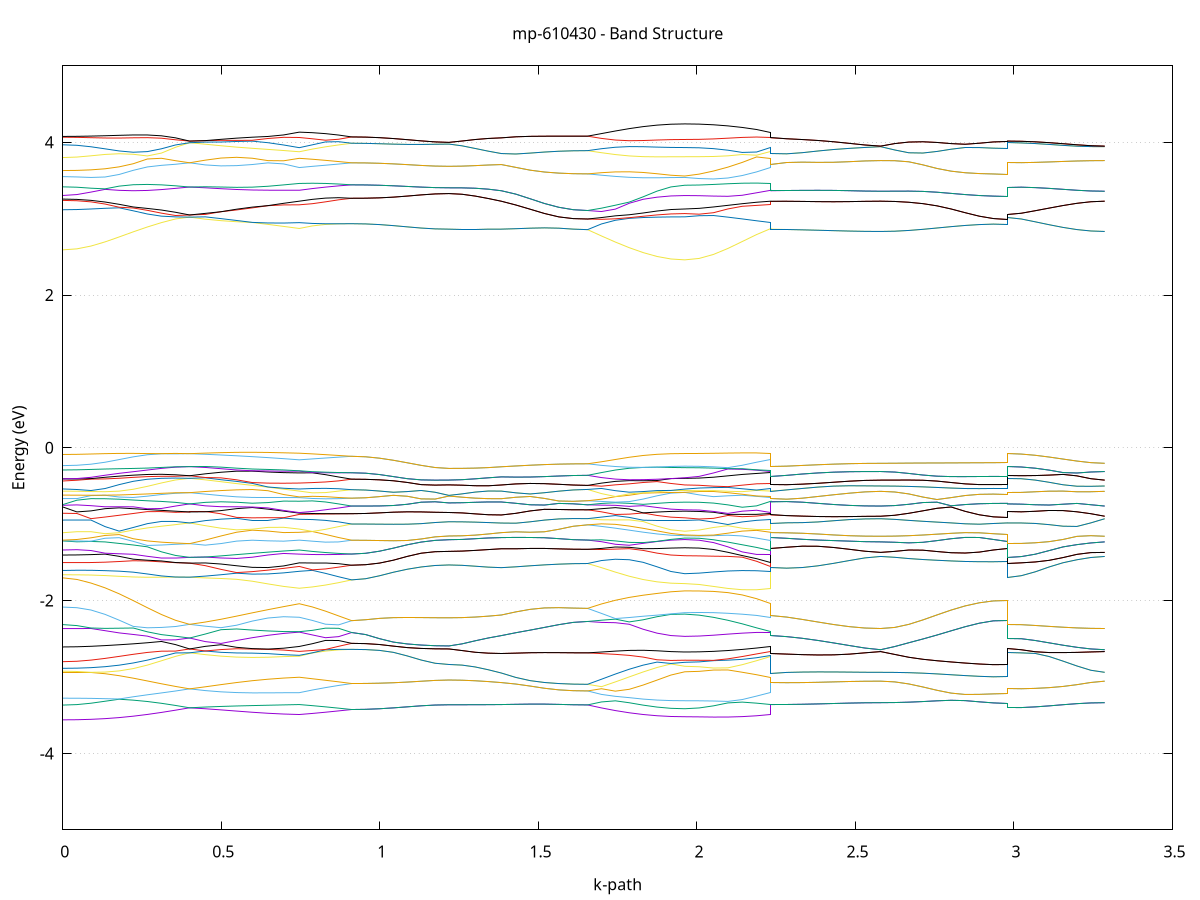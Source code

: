 set title 'mp-610430 - Band Structure'
set xlabel 'k-path'
set ylabel 'Energy (eV)'
set grid y
set yrange [-5:5]
set terminal png size 800,600
set output 'mp-610430_bands_gnuplot.png'
plot '-' using 1:2 with lines notitle, '-' using 1:2 with lines notitle, '-' using 1:2 with lines notitle, '-' using 1:2 with lines notitle, '-' using 1:2 with lines notitle, '-' using 1:2 with lines notitle, '-' using 1:2 with lines notitle, '-' using 1:2 with lines notitle, '-' using 1:2 with lines notitle, '-' using 1:2 with lines notitle, '-' using 1:2 with lines notitle, '-' using 1:2 with lines notitle, '-' using 1:2 with lines notitle, '-' using 1:2 with lines notitle, '-' using 1:2 with lines notitle, '-' using 1:2 with lines notitle, '-' using 1:2 with lines notitle, '-' using 1:2 with lines notitle, '-' using 1:2 with lines notitle, '-' using 1:2 with lines notitle, '-' using 1:2 with lines notitle, '-' using 1:2 with lines notitle, '-' using 1:2 with lines notitle, '-' using 1:2 with lines notitle, '-' using 1:2 with lines notitle, '-' using 1:2 with lines notitle, '-' using 1:2 with lines notitle, '-' using 1:2 with lines notitle, '-' using 1:2 with lines notitle, '-' using 1:2 with lines notitle, '-' using 1:2 with lines notitle, '-' using 1:2 with lines notitle, '-' using 1:2 with lines notitle, '-' using 1:2 with lines notitle, '-' using 1:2 with lines notitle, '-' using 1:2 with lines notitle, '-' using 1:2 with lines notitle, '-' using 1:2 with lines notitle, '-' using 1:2 with lines notitle, '-' using 1:2 with lines notitle, '-' using 1:2 with lines notitle, '-' using 1:2 with lines notitle, '-' using 1:2 with lines notitle, '-' using 1:2 with lines notitle, '-' using 1:2 with lines notitle, '-' using 1:2 with lines notitle, '-' using 1:2 with lines notitle, '-' using 1:2 with lines notitle, '-' using 1:2 with lines notitle, '-' using 1:2 with lines notitle, '-' using 1:2 with lines notitle, '-' using 1:2 with lines notitle, '-' using 1:2 with lines notitle, '-' using 1:2 with lines notitle, '-' using 1:2 with lines notitle, '-' using 1:2 with lines notitle, '-' using 1:2 with lines notitle, '-' using 1:2 with lines notitle, '-' using 1:2 with lines notitle, '-' using 1:2 with lines notitle, '-' using 1:2 with lines notitle, '-' using 1:2 with lines notitle, '-' using 1:2 with lines notitle, '-' using 1:2 with lines notitle, '-' using 1:2 with lines notitle, '-' using 1:2 with lines notitle, '-' using 1:2 with lines notitle, '-' using 1:2 with lines notitle, '-' using 1:2 with lines notitle, '-' using 1:2 with lines notitle, '-' using 1:2 with lines notitle, '-' using 1:2 with lines notitle, '-' using 1:2 with lines notitle, '-' using 1:2 with lines notitle, '-' using 1:2 with lines notitle, '-' using 1:2 with lines notitle, '-' using 1:2 with lines notitle, '-' using 1:2 with lines notitle, '-' using 1:2 with lines notitle, '-' using 1:2 with lines notitle, '-' using 1:2 with lines notitle, '-' using 1:2 with lines notitle, '-' using 1:2 with lines notitle, '-' using 1:2 with lines notitle, '-' using 1:2 with lines notitle, '-' using 1:2 with lines notitle, '-' using 1:2 with lines notitle, '-' using 1:2 with lines notitle, '-' using 1:2 with lines notitle, '-' using 1:2 with lines notitle, '-' using 1:2 with lines notitle, '-' using 1:2 with lines notitle, '-' using 1:2 with lines notitle, '-' using 1:2 with lines notitle, '-' using 1:2 with lines notitle, '-' using 1:2 with lines notitle, '-' using 1:2 with lines notitle, '-' using 1:2 with lines notitle, '-' using 1:2 with lines notitle, '-' using 1:2 with lines notitle, '-' using 1:2 with lines notitle, '-' using 1:2 with lines notitle, '-' using 1:2 with lines notitle, '-' using 1:2 with lines notitle, '-' using 1:2 with lines notitle, '-' using 1:2 with lines notitle, '-' using 1:2 with lines notitle, '-' using 1:2 with lines notitle, '-' using 1:2 with lines notitle, '-' using 1:2 with lines notitle, '-' using 1:2 with lines notitle, '-' using 1:2 with lines notitle, '-' using 1:2 with lines notitle, '-' using 1:2 with lines notitle, '-' using 1:2 with lines notitle, '-' using 1:2 with lines notitle, '-' using 1:2 with lines notitle, '-' using 1:2 with lines notitle, '-' using 1:2 with lines notitle, '-' using 1:2 with lines notitle, '-' using 1:2 with lines notitle, '-' using 1:2 with lines notitle, '-' using 1:2 with lines notitle, '-' using 1:2 with lines notitle, '-' using 1:2 with lines notitle, '-' using 1:2 with lines notitle, '-' using 1:2 with lines notitle, '-' using 1:2 with lines notitle
0.000000 -14.171495
0.044446 -14.168895
0.088892 -14.160995
0.133338 -14.148095
0.177784 -14.130295
0.222230 -14.108095
0.266676 -14.081895
0.311122 -14.052395
0.355568 -14.020395
0.400014 -13.986695
0.400014 -13.986695
0.449430 -13.993995
0.498847 -14.000295
0.548264 -14.006195
0.597681 -14.012095
0.647098 -14.018595
0.696515 -14.026395
0.745932 -14.035695
0.745932 -14.035695
0.787273 -14.019895
0.828614 -14.003995
0.869954 -13.987895
0.911295 -13.971695
0.911295 -13.971695
0.955104 -13.970695
0.998914 -13.967895
1.042724 -13.963795
1.086533 -13.958895
1.130343 -13.954395
1.174152 -13.951095
1.217962 -13.949895
1.217962 -13.949895
1.259302 -13.950395
1.300643 -13.951895
1.341984 -13.954695
1.383324 -13.958595
1.383324 -13.958595
1.428623 -13.967995
1.473921 -13.978395
1.519219 -13.988095
1.564517 -13.995795
1.609816 -14.000695
1.655114 -14.002395
1.655114 -14.002395
1.698923 -14.033295
1.742733 -14.060395
1.786542 -14.083295
1.830352 -14.101595
1.874161 -14.114795
1.917971 -14.122895
1.961780 -14.125495
1.961780 -14.125495
2.007079 -14.122895
2.052377 -14.114895
2.097675 -14.101695
2.142973 -14.083795
2.188272 -14.061595
2.233570 -14.035695
2.233570 -13.958695
2.282987 -13.956295
2.332404 -13.955295
2.381821 -13.955395
2.431238 -13.955995
2.480655 -13.956895
2.530072 -13.957495
2.579489 -13.957795
2.579489 -13.957795
2.623934 -13.961195
2.668380 -13.970595
2.712826 -13.983695
2.757272 -13.998095
2.801718 -14.011895
2.846164 -14.023795
2.890610 -14.032795
2.935056 -14.038495
2.979502 -14.040395
2.979502 -13.986695
3.023312 -13.985395
3.067121 -13.981895
3.110931 -13.976495
3.154740 -13.970195
3.198550 -13.963995
3.242359 -13.959495
3.286169 -13.957795
e
0.000000 -13.800295
0.044446 -13.802395
0.088892 -13.808895
0.133338 -13.820495
0.177784 -13.837595
0.222230 -13.860295
0.266676 -13.887795
0.311122 -13.919095
0.355568 -13.952495
0.400014 -13.986695
0.400014 -13.986695
0.449430 -13.978095
0.498847 -13.968195
0.548264 -13.956895
0.597681 -13.944295
0.647098 -13.930895
0.696515 -13.916995
0.745932 -13.902995
0.745932 -13.902995
0.787273 -13.920595
0.828614 -13.937995
0.869954 -13.954995
0.911295 -13.971695
0.911295 -13.971695
0.955104 -13.970695
0.998914 -13.967895
1.042724 -13.963795
1.086533 -13.958895
1.130343 -13.954395
1.174152 -13.951095
1.217962 -13.949895
1.217962 -13.949895
1.259302 -13.950395
1.300643 -13.951895
1.341984 -13.954695
1.383324 -13.958595
1.383324 -13.958595
1.428623 -13.967995
1.473921 -13.978395
1.519219 -13.988095
1.564517 -13.995795
1.609816 -14.000695
1.655114 -14.002395
1.655114 -14.002395
1.698923 -13.968595
1.742733 -13.932695
1.786542 -13.895795
1.830352 -13.859695
1.874161 -13.826795
1.917971 -13.801695
1.961780 -13.791695
1.961780 -13.791695
2.007079 -13.795095
2.052377 -13.805195
2.097675 -13.821695
2.142973 -13.844295
2.188272 -13.871795
2.233570 -13.902995
2.233570 -13.958595
2.282987 -13.956295
2.332404 -13.955295
2.381821 -13.955395
2.431238 -13.955995
2.480655 -13.956895
2.530072 -13.957495
2.579489 -13.957795
2.579489 -13.957795
2.623934 -13.961195
2.668380 -13.970595
2.712826 -13.983695
2.757272 -13.998095
2.801718 -14.011895
2.846164 -14.023795
2.890610 -14.032795
2.935056 -14.038495
2.979502 -14.040395
2.979502 -13.986695
3.023312 -13.985395
3.067121 -13.981895
3.110931 -13.976495
3.154740 -13.970195
3.198550 -13.963995
3.242359 -13.959495
3.286169 -13.957795
e
0.000000 -13.655095
0.044446 -13.654095
0.088892 -13.651295
0.133338 -13.647095
0.177784 -13.642095
0.222230 -13.636895
0.266676 -13.632395
0.311122 -13.629495
0.355568 -13.628295
0.400014 -13.627395
0.400014 -13.627395
0.449430 -13.630195
0.498847 -13.632195
0.548264 -13.633495
0.597681 -13.633995
0.647098 -13.633795
0.696515 -13.632895
0.745932 -13.631495
0.745932 -13.631495
0.787273 -13.624695
0.828614 -13.617895
0.869954 -13.611695
0.911295 -13.606695
0.911295 -13.606695
0.955104 -13.609295
0.998914 -13.616595
1.042724 -13.626995
1.086533 -13.638395
1.130343 -13.648595
1.174152 -13.655595
1.217962 -13.658195
1.217962 -13.658195
1.259302 -13.658095
1.300643 -13.657695
1.341984 -13.656995
1.383324 -13.655395
1.383324 -13.655395
1.428623 -13.643995
1.473921 -13.631695
1.519219 -13.620495
1.564517 -13.611695
1.609816 -13.606295
1.655114 -13.604395
1.655114 -13.604395
1.698923 -13.606695
1.742733 -13.611395
1.786542 -13.619195
1.830352 -13.630195
1.874161 -13.643595
1.917971 -13.656295
1.961780 -13.662095
1.961780 -13.662095
2.007079 -13.660895
2.052377 -13.657595
2.097675 -13.652395
2.142973 -13.645895
2.188272 -13.638695
2.233570 -13.631495
2.233570 -13.655395
2.282987 -13.664995
2.332404 -13.674295
2.381821 -13.682895
2.431238 -13.690195
2.480655 -13.695795
2.530072 -13.699195
2.579489 -13.700395
2.579489 -13.700395
2.623934 -13.696195
2.668380 -13.684495
2.712826 -13.667795
2.757272 -13.648995
2.801718 -13.630395
2.846164 -13.613995
2.890610 -13.601195
2.935056 -13.593095
2.979502 -13.590295
2.979502 -13.627395
3.023312 -13.631295
3.067121 -13.642095
3.110931 -13.656995
3.154740 -13.672995
3.198550 -13.687095
3.242359 -13.696895
3.286169 -13.700395
e
0.000000 -13.614295
0.044446 -13.615595
0.088892 -13.618895
0.133338 -13.623195
0.177784 -13.626995
0.222230 -13.629395
0.266676 -13.630095
0.311122 -13.629195
0.355568 -13.627495
0.400014 -13.627395
0.400014 -13.627395
0.449430 -13.623995
0.498847 -13.620195
0.548264 -13.616095
0.597681 -13.612095
0.647098 -13.608495
0.696515 -13.605595
0.745932 -13.603595
0.745932 -13.603595
0.787273 -13.601795
0.828614 -13.601595
0.869954 -13.603295
0.911295 -13.606695
0.911295 -13.606695
0.955104 -13.609295
0.998914 -13.616595
1.042724 -13.626995
1.086533 -13.638395
1.130343 -13.648595
1.174152 -13.655595
1.217962 -13.658195
1.217962 -13.658195
1.259302 -13.658095
1.300643 -13.657695
1.341984 -13.656995
1.383324 -13.655395
1.383324 -13.655395
1.428623 -13.643995
1.473921 -13.631695
1.519219 -13.620495
1.564517 -13.611695
1.609816 -13.606295
1.655114 -13.604395
1.655114 -13.604395
1.698923 -13.603995
1.742733 -13.604895
1.786542 -13.606495
1.830352 -13.608295
1.874161 -13.609895
1.917971 -13.610995
1.961780 -13.611395
1.961780 -13.611395
2.007079 -13.611295
2.052377 -13.610795
2.097675 -13.609795
2.142973 -13.607995
2.188272 -13.605795
2.233570 -13.603595
2.233570 -13.655395
2.282987 -13.664995
2.332404 -13.674295
2.381821 -13.682895
2.431238 -13.690195
2.480655 -13.695795
2.530072 -13.699195
2.579489 -13.700395
2.579489 -13.700395
2.623934 -13.696195
2.668380 -13.684495
2.712826 -13.667795
2.757272 -13.648995
2.801718 -13.630395
2.846164 -13.613995
2.890610 -13.601195
2.935056 -13.593095
2.979502 -13.590295
2.979502 -13.627395
3.023312 -13.631295
3.067121 -13.642095
3.110931 -13.656995
3.154740 -13.672995
3.198550 -13.687095
3.242359 -13.696895
3.286169 -13.700395
e
0.000000 -13.433595
0.044446 -13.433295
0.088892 -13.432095
0.133338 -13.429795
0.177784 -13.426195
0.222230 -13.420795
0.266676 -13.413095
0.311122 -13.402895
0.355568 -13.390195
0.400014 -13.375495
0.400014 -13.375495
0.449430 -13.374995
0.498847 -13.373495
0.548264 -13.371295
0.597681 -13.368995
0.647098 -13.367495
0.696515 -13.367695
0.745932 -13.370395
0.745932 -13.370395
0.787273 -13.365995
0.828614 -13.362495
0.869954 -13.359395
0.911295 -13.356495
0.911295 -13.356495
0.955104 -13.355295
0.998914 -13.351795
1.042724 -13.346995
1.086533 -13.341695
1.130343 -13.337095
1.174152 -13.333795
1.217962 -13.332595
1.217962 -13.332595
1.259302 -13.332695
1.300643 -13.332795
1.341984 -13.332795
1.383324 -13.332595
1.383324 -13.332595
1.428623 -13.336195
1.473921 -13.339195
1.519219 -13.341495
1.564517 -13.342895
1.609816 -13.343595
1.655114 -13.343795
1.655114 -13.343795
1.698923 -13.353895
1.742733 -13.364095
1.786542 -13.374195
1.830352 -13.383895
1.874161 -13.392295
1.917971 -13.397995
1.961780 -13.400095
1.961780 -13.400095
2.007079 -13.399195
2.052377 -13.396595
2.097675 -13.392395
2.142973 -13.386495
2.188272 -13.379195
2.233570 -13.370395
2.233570 -13.332595
2.282987 -13.327295
2.332404 -13.321095
2.381821 -13.314495
2.431238 -13.308095
2.480655 -13.302395
2.530072 -13.298195
2.579489 -13.296595
2.579489 -13.296595
2.623934 -13.299095
2.668380 -13.304895
2.712826 -13.311795
2.757272 -13.318795
2.801718 -13.325395
2.846164 -13.331095
2.890610 -13.335495
2.935056 -13.338295
2.979502 -13.339295
2.979502 -13.375495
3.023312 -13.371995
3.067121 -13.362395
3.110931 -13.348795
3.154740 -13.333295
3.198550 -13.317595
3.242359 -13.303595
3.286169 -13.296595
e
0.000000 -13.279195
0.044446 -13.280495
0.088892 -13.284395
0.133338 -13.290995
0.177784 -13.300395
0.222230 -13.312495
0.266676 -13.326895
0.311122 -13.342795
0.355568 -13.359295
0.400014 -13.375495
0.400014 -13.375495
0.449430 -13.374495
0.498847 -13.372095
0.548264 -13.368195
0.597681 -13.362795
0.647098 -13.356095
0.696515 -13.348295
0.745932 -13.339695
0.745932 -13.339695
0.787273 -13.344895
0.828614 -13.349495
0.869954 -13.353295
0.911295 -13.356495
0.911295 -13.356495
0.955104 -13.355295
0.998914 -13.351795
1.042724 -13.346995
1.086533 -13.341695
1.130343 -13.337095
1.174152 -13.333795
1.217962 -13.332595
1.217962 -13.332595
1.259302 -13.332695
1.300643 -13.332795
1.341984 -13.332795
1.383324 -13.332595
1.383324 -13.332595
1.428623 -13.336195
1.473921 -13.339195
1.519219 -13.341495
1.564517 -13.342895
1.609816 -13.343595
1.655114 -13.343795
1.655114 -13.343795
1.698923 -13.333795
1.742733 -13.323995
1.786542 -13.314795
1.830352 -13.306695
1.874161 -13.300295
1.917971 -13.296195
1.961780 -13.294795
1.961780 -13.294795
2.007079 -13.293995
2.052377 -13.297695
2.097675 -13.304795
2.142973 -13.314395
2.188272 -13.326195
2.233570 -13.339695
2.233570 -13.332595
2.282987 -13.327295
2.332404 -13.321095
2.381821 -13.314495
2.431238 -13.308095
2.480655 -13.302395
2.530072 -13.298195
2.579489 -13.296595
2.579489 -13.296595
2.623934 -13.299095
2.668380 -13.304895
2.712826 -13.311795
2.757272 -13.318795
2.801718 -13.325395
2.846164 -13.331095
2.890610 -13.335495
2.935056 -13.338295
2.979502 -13.339295
2.979502 -13.375495
3.023312 -13.371995
3.067121 -13.362395
3.110931 -13.348795
3.154740 -13.333295
3.198550 -13.317595
3.242359 -13.303595
3.286169 -13.296595
e
0.000000 -13.261295
0.044446 -13.260795
0.088892 -13.259295
0.133338 -13.256895
0.177784 -13.253695
0.222230 -13.249695
0.266676 -13.245195
0.311122 -13.240195
0.355568 -13.234895
0.400014 -13.229395
0.400014 -13.229395
0.449430 -13.233295
0.498847 -13.238395
0.548264 -13.244695
0.597681 -13.251795
0.647098 -13.259095
0.696515 -13.265595
0.745932 -13.270295
0.745932 -13.270295
0.787273 -13.266395
0.828614 -13.261595
0.869954 -13.256395
0.911295 -13.250695
0.911295 -13.250695
0.955104 -13.250695
0.998914 -13.250895
1.042724 -13.251395
1.086533 -13.252195
1.130343 -13.253395
1.174152 -13.254395
1.217962 -13.254795
1.217962 -13.254795
1.259302 -13.254495
1.300643 -13.253595
1.341984 -13.252295
1.383324 -13.250695
1.383324 -13.250695
1.428623 -13.246095
1.473921 -13.241195
1.519219 -13.236495
1.564517 -13.232595
1.609816 -13.229895
1.655114 -13.228995
1.655114 -13.228995
1.698923 -13.242095
1.742733 -13.255595
1.786542 -13.268195
1.830352 -13.278695
1.874161 -13.286195
1.917971 -13.290595
1.961780 -13.291995
1.961780 -13.291995
2.007079 -13.293395
2.052377 -13.291695
2.097675 -13.287995
2.142973 -13.283095
2.188272 -13.277095
2.233570 -13.270295
2.233570 -13.250695
2.282987 -13.253695
2.332404 -13.256795
2.381821 -13.260095
2.431238 -13.263395
2.480655 -13.266595
2.530072 -13.269195
2.579489 -13.270195
2.579489 -13.270195
2.623934 -13.267795
2.668380 -13.262295
2.712826 -13.255695
2.757272 -13.248895
2.801718 -13.242395
2.846164 -13.236595
2.890610 -13.231995
2.935056 -13.228895
2.979502 -13.227895
2.979502 -13.229395
3.023312 -13.230495
3.067121 -13.233595
3.110931 -13.238895
3.154740 -13.246095
3.198550 -13.255095
3.242359 -13.264695
3.286169 -13.270195
e
0.000000 -13.190295
0.044446 -13.191195
0.088892 -13.193695
0.133338 -13.197495
0.177784 -13.202195
0.222230 -13.207395
0.266676 -13.212795
0.311122 -13.218295
0.355568 -13.223895
0.400014 -13.229395
0.400014 -13.229395
0.449430 -13.226895
0.498847 -13.225495
0.548264 -13.224895
0.597681 -13.224895
0.647098 -13.225195
0.696515 -13.225395
0.745932 -13.225195
0.745932 -13.225195
0.787273 -13.231695
0.828614 -13.238295
0.869954 -13.244595
0.911295 -13.250695
0.911295 -13.250695
0.955104 -13.250695
0.998914 -13.250895
1.042724 -13.251395
1.086533 -13.252195
1.130343 -13.253395
1.174152 -13.254395
1.217962 -13.254795
1.217962 -13.254795
1.259302 -13.254495
1.300643 -13.253595
1.341984 -13.252295
1.383324 -13.250695
1.383324 -13.250695
1.428623 -13.246095
1.473921 -13.241195
1.519219 -13.236495
1.564517 -13.232595
1.609816 -13.229895
1.655114 -13.228995
1.655114 -13.228995
1.698923 -13.217495
1.742733 -13.208195
1.786542 -13.201295
1.830352 -13.196595
1.874161 -13.193695
1.917971 -13.192195
1.961780 -13.191695
1.961780 -13.191695
2.007079 -13.192895
2.052377 -13.196495
2.097675 -13.201995
2.142973 -13.209095
2.188272 -13.216995
2.233570 -13.225195
2.233570 -13.250695
2.282987 -13.253695
2.332404 -13.256795
2.381821 -13.260095
2.431238 -13.263395
2.480655 -13.266595
2.530072 -13.269195
2.579489 -13.270195
2.579489 -13.270195
2.623934 -13.267795
2.668380 -13.262295
2.712826 -13.255695
2.757272 -13.248895
2.801718 -13.242395
2.846164 -13.236595
2.890610 -13.231995
2.935056 -13.228895
2.979502 -13.227895
2.979502 -13.229395
3.023312 -13.230495
3.067121 -13.233595
3.110931 -13.238895
3.154740 -13.246095
3.198550 -13.255095
3.242359 -13.264695
3.286169 -13.270195
e
0.000000 -13.022595
0.044446 -13.023495
0.088892 -13.025895
0.133338 -13.028995
0.177784 -13.032395
0.222230 -13.035195
0.266676 -13.037195
0.311122 -13.038095
0.355568 -13.037895
0.400014 -13.036595
0.400014 -13.036595
0.449430 -13.043995
0.498847 -13.052195
0.548264 -13.060495
0.597681 -13.067995
0.647098 -13.073895
0.696515 -13.077595
0.745932 -13.078695
0.745932 -13.078695
0.787273 -13.077095
0.828614 -13.073295
0.869954 -13.067695
0.911295 -13.060595
0.911295 -13.060595
0.955104 -13.059395
0.998914 -13.055895
1.042724 -13.050095
1.086533 -13.042495
1.130343 -13.033495
1.174152 -13.023895
1.217962 -13.015795
1.217962 -13.015795
1.259302 -13.018295
1.300643 -13.021495
1.341984 -13.023995
1.383324 -13.025895
1.383324 -13.025895
1.428623 -13.028995
1.473921 -13.031995
1.519219 -13.034895
1.564517 -13.037395
1.609816 -13.039195
1.655114 -13.039795
1.655114 -13.039795
1.698923 -13.045595
1.742733 -13.050395
1.786542 -13.054195
1.830352 -13.056995
1.874161 -13.058995
1.917971 -13.060095
1.961780 -13.060395
1.961780 -13.060395
2.007079 -13.061995
2.052377 -13.065895
2.097675 -13.070695
2.142973 -13.075095
2.188272 -13.077995
2.233570 -13.078695
2.233570 -13.025895
2.282987 -13.023495
2.332404 -13.019795
2.381821 -13.015095
2.431238 -13.009995
2.480655 -13.005195
2.530072 -13.001595
2.579489 -13.000195
2.579489 -13.000195
2.623934 -13.000295
2.668380 -13.000795
2.712826 -13.001495
2.757272 -13.002695
2.801718 -13.004195
2.846164 -13.005895
2.890610 -13.007495
2.935056 -13.008695
2.979502 -13.009095
2.979502 -13.036595
3.023312 -13.035495
3.067121 -13.032195
3.110931 -13.026895
3.154740 -13.019995
3.198550 -13.011995
3.242359 -13.004295
3.286169 -13.000195
e
0.000000 -13.014495
0.044446 -13.014895
0.088892 -13.016295
0.133338 -13.018595
0.177784 -13.021395
0.222230 -13.024695
0.266676 -13.028095
0.311122 -13.031495
0.355568 -13.034395
0.400014 -13.036595
0.400014 -13.036595
0.449430 -13.030495
0.498847 -13.026195
0.548264 -13.023795
0.597681 -13.023195
0.647098 -13.024195
0.696515 -13.026495
0.745932 -13.029495
0.745932 -13.029495
0.787273 -13.036695
0.828614 -13.044595
0.869954 -13.052795
0.911295 -13.060595
0.911295 -13.060595
0.955104 -13.059395
0.998914 -13.055895
1.042724 -13.050095
1.086533 -13.042495
1.130343 -13.033495
1.174152 -13.023895
1.217962 -13.015795
1.217962 -13.015795
1.259302 -13.018295
1.300643 -13.021495
1.341984 -13.023995
1.383324 -13.025895
1.383324 -13.025895
1.428623 -13.028995
1.473921 -13.031995
1.519219 -13.034895
1.564517 -13.037395
1.609816 -13.039195
1.655114 -13.039795
1.655114 -13.039795
1.698923 -13.033195
1.742733 -13.026295
1.786542 -13.019495
1.830352 -13.013395
1.874161 -13.008695
1.917971 -13.008995
1.961780 -13.009695
1.961780 -13.009695
2.007079 -13.010295
2.052377 -13.012095
2.097675 -13.014995
2.142973 -13.018995
2.188272 -13.023895
2.233570 -13.029495
2.233570 -13.025895
2.282987 -13.023495
2.332404 -13.019795
2.381821 -13.015095
2.431238 -13.009995
2.480655 -13.005195
2.530072 -13.001595
2.579489 -13.000195
2.579489 -13.000195
2.623934 -13.000295
2.668380 -13.000795
2.712826 -13.001495
2.757272 -13.002695
2.801718 -13.004195
2.846164 -13.005895
2.890610 -13.007495
2.935056 -13.008695
2.979502 -13.009095
2.979502 -13.036595
3.023312 -13.035495
3.067121 -13.032195
3.110931 -13.026895
3.154740 -13.019995
3.198550 -13.011995
3.242359 -13.004295
3.286169 -13.000195
e
0.000000 -12.967795
0.044446 -12.966995
0.088892 -12.965095
0.133338 -12.962495
0.177784 -12.959795
0.222230 -12.957195
0.266676 -12.955095
0.311122 -12.953495
0.355568 -12.952495
0.400014 -12.951995
0.400014 -12.951995
0.449430 -12.954595
0.498847 -12.958495
0.548264 -12.963495
0.597681 -12.968995
0.647098 -12.974395
0.696515 -12.979295
0.745932 -12.982995
0.745932 -12.982995
0.787273 -12.982195
0.828614 -12.981095
0.869954 -12.979695
0.911295 -12.977895
0.911295 -12.977895
0.955104 -12.978595
0.998914 -12.980895
1.042724 -12.984595
1.086533 -12.989895
1.130343 -12.996695
1.174152 -13.004695
1.217962 -13.012295
1.217962 -13.012295
1.259302 -13.009295
1.300643 -13.004795
1.341984 -13.000095
1.383324 -12.995495
1.383324 -12.995495
1.428623 -12.992895
1.473921 -12.990395
1.519219 -12.988295
1.564517 -12.986495
1.609816 -12.985395
1.655114 -12.984995
1.655114 -12.984995
1.698923 -12.990095
1.742733 -12.995195
1.786542 -12.999895
1.830352 -13.003895
1.874161 -13.007095
1.917971 -13.005595
1.961780 -13.004595
1.961780 -13.004595
2.007079 -13.003195
2.052377 -12.999795
2.097675 -12.995295
2.142973 -12.990795
2.188272 -12.986595
2.233570 -12.982995
2.233570 -12.995495
2.282987 -12.991895
2.332404 -12.988395
2.381821 -12.985295
2.431238 -12.983195
2.480655 -12.981995
2.530072 -12.981695
2.579489 -12.981695
2.579489 -12.981695
2.623934 -12.981695
2.668380 -12.981395
2.712826 -12.980995
2.757272 -12.980395
2.801718 -12.979695
2.846164 -12.978995
2.890610 -12.978295
2.935056 -12.977895
2.979502 -12.977795
2.979502 -12.951995
3.023312 -12.952795
3.067121 -12.955295
3.110931 -12.959295
3.154740 -12.964695
3.198550 -12.971295
3.242359 -12.977995
3.286169 -12.981695
e
0.000000 -12.959395
0.044446 -12.959095
0.088892 -12.958295
0.133338 -12.957095
0.177784 -12.955695
0.222230 -12.954395
0.266676 -12.953295
0.311122 -12.952395
0.355568 -12.951995
0.400014 -12.951995
0.400014 -12.951995
0.449430 -12.950995
0.498847 -12.951495
0.548264 -12.953495
0.597681 -12.956595
0.647098 -12.960395
0.696515 -12.964295
0.745932 -12.967995
0.745932 -12.967995
0.787273 -12.970695
0.828614 -12.973295
0.869954 -12.975695
0.911295 -12.977895
0.911295 -12.977895
0.955104 -12.978595
0.998914 -12.980895
1.042724 -12.984595
1.086533 -12.989895
1.130343 -12.996695
1.174152 -13.004695
1.217962 -13.012295
1.217962 -13.012295
1.259302 -13.009295
1.300643 -13.004795
1.341984 -13.000095
1.383324 -12.995495
1.383324 -12.995495
1.428623 -12.992895
1.473921 -12.990395
1.519219 -12.988295
1.564517 -12.986495
1.609816 -12.985395
1.655114 -12.984995
1.655114 -12.984995
1.698923 -12.980195
1.742733 -12.975795
1.786542 -12.972195
1.830352 -12.969295
1.874161 -12.967195
1.917971 -12.965995
1.961780 -12.965595
1.961780 -12.965595
2.007079 -12.965695
2.052377 -12.965995
2.097675 -12.966395
2.142973 -12.966895
2.188272 -12.967395
2.233570 -12.967995
2.233570 -12.995495
2.282987 -12.991895
2.332404 -12.988395
2.381821 -12.985295
2.431238 -12.983195
2.480655 -12.981995
2.530072 -12.981695
2.579489 -12.981695
2.579489 -12.981695
2.623934 -12.981695
2.668380 -12.981395
2.712826 -12.980995
2.757272 -12.980395
2.801718 -12.979695
2.846164 -12.978995
2.890610 -12.978295
2.935056 -12.977895
2.979502 -12.977795
2.979502 -12.951995
3.023312 -12.952795
3.067121 -12.955295
3.110931 -12.959295
3.154740 -12.964695
3.198550 -12.971295
3.242359 -12.977995
3.286169 -12.981695
e
0.000000 -9.743495
0.044446 -9.744395
0.088892 -9.745395
0.133338 -9.743795
0.177784 -9.737795
0.222230 -9.726895
0.266676 -9.711395
0.311122 -9.692195
0.355568 -9.670295
0.400014 -9.646895
0.400014 -9.646895
0.449430 -9.653795
0.498847 -9.660595
0.548264 -9.667395
0.597681 -9.674395
0.647098 -9.681595
0.696515 -9.689095
0.745932 -9.696695
0.745932 -9.696695
0.787273 -9.684095
0.828614 -9.670695
0.869954 -9.656895
0.911295 -9.642695
0.911295 -9.642695
0.955104 -9.641595
0.998914 -9.638595
1.042724 -9.634095
1.086533 -9.628995
1.130343 -9.624295
1.174152 -9.620895
1.217962 -9.619595
1.217962 -9.619595
1.259302 -9.621295
1.300643 -9.625895
1.341984 -9.632995
1.383324 -9.642095
1.383324 -9.642095
1.428623 -9.658995
1.473921 -9.676895
1.519219 -9.693295
1.564517 -9.706295
1.609816 -9.714695
1.655114 -9.717595
1.655114 -9.717595
1.698923 -9.726495
1.742733 -9.733295
1.786542 -9.738395
1.830352 -9.741895
1.874161 -9.744295
1.917971 -9.745595
1.961780 -9.745995
1.961780 -9.745995
2.007079 -9.745995
2.052377 -9.744595
2.097675 -9.739795
2.142973 -9.730295
2.188272 -9.715695
2.233570 -9.696695
2.233570 -9.642095
2.282987 -9.637695
2.332404 -9.634095
2.381821 -9.631395
2.431238 -9.629495
2.480655 -9.628195
2.530072 -9.627495
2.579489 -9.627295
2.579489 -9.627295
2.623934 -9.630395
2.668380 -9.638995
2.712826 -9.651895
2.757272 -9.666895
2.801718 -9.682195
2.846164 -9.695995
2.890610 -9.706995
2.935056 -9.713895
2.979502 -9.716295
2.979502 -9.646895
3.023312 -9.645995
3.067121 -9.643395
3.110931 -9.639595
3.154740 -9.635195
3.198550 -9.631195
3.242359 -9.628295
3.286169 -9.627295
e
0.000000 -9.620095
0.044446 -9.612295
0.088892 -9.591095
0.133338 -9.560195
0.177784 -9.541795
0.222230 -9.558495
0.266676 -9.577995
0.311122 -9.599695
0.355568 -9.622995
0.400014 -9.646895
0.400014 -9.646895
0.449430 -9.639595
0.498847 -9.631895
0.548264 -9.623595
0.597681 -9.614795
0.647098 -9.605495
0.696515 -9.595895
0.745932 -9.586295
0.745932 -9.586295
0.787273 -9.599895
0.828614 -9.613995
0.869954 -9.628295
0.911295 -9.642695
0.911295 -9.642695
0.955104 -9.641595
0.998914 -9.638595
1.042724 -9.634095
1.086533 -9.628995
1.130343 -9.624295
1.174152 -9.620895
1.217962 -9.619595
1.217962 -9.619595
1.259302 -9.621295
1.300643 -9.625895
1.341984 -9.632995
1.383324 -9.642095
1.383324 -9.642095
1.428623 -9.658995
1.473921 -9.676895
1.519219 -9.693295
1.564517 -9.706295
1.609816 -9.714695
1.655114 -9.717595
1.655114 -9.717595
1.698923 -9.706295
1.742733 -9.692395
1.786542 -9.675795
1.830352 -9.656695
1.874161 -9.636195
1.917971 -9.617395
1.961780 -9.608595
1.961780 -9.608595
2.007079 -9.600995
2.052377 -9.579595
2.097675 -9.547995
2.142973 -9.543795
2.188272 -9.563495
2.233570 -9.586295
2.233570 -9.642095
2.282987 -9.637695
2.332404 -9.634095
2.381821 -9.631395
2.431238 -9.629495
2.480655 -9.628195
2.530072 -9.627495
2.579489 -9.627295
2.579489 -9.627295
2.623934 -9.630395
2.668380 -9.638995
2.712826 -9.651895
2.757272 -9.666895
2.801718 -9.682195
2.846164 -9.695995
2.890610 -9.706995
2.935056 -9.713895
2.979502 -9.716295
2.979502 -9.646895
3.023312 -9.645995
3.067121 -9.643395
3.110931 -9.639595
3.154740 -9.635195
3.198550 -9.631195
3.242359 -9.628295
3.286169 -9.627295
e
0.000000 -9.510695
0.044446 -9.512695
0.088892 -9.518695
0.133338 -9.528395
0.177784 -9.522895
0.222230 -9.481795
0.266676 -9.438995
0.311122 -9.396195
0.355568 -9.354695
0.400014 -9.315795
0.400014 -9.315795
0.449430 -9.330795
0.498847 -9.345595
0.548264 -9.360195
0.597681 -9.374895
0.647098 -9.389795
0.696515 -9.405095
0.745932 -9.420695
0.745932 -9.420695
0.787273 -9.393395
0.828614 -9.365795
0.869954 -9.338095
0.911295 -9.310595
0.911295 -9.310595
0.955104 -9.311695
0.998914 -9.314895
1.042724 -9.319595
1.086533 -9.325095
1.130343 -9.330095
1.174152 -9.333695
1.217962 -9.334995
1.217962 -9.334995
1.259302 -9.333595
1.300643 -9.329795
1.341984 -9.323995
1.383324 -9.316995
1.383324 -9.316995
1.428623 -9.304495
1.473921 -9.292095
1.519219 -9.281195
1.564517 -9.272895
1.609816 -9.267695
1.655114 -9.265995
1.655114 -9.265995
1.698923 -9.306595
1.742733 -9.348295
1.786542 -9.389795
1.830352 -9.429695
1.874161 -9.465795
1.917971 -9.494295
1.961780 -9.506295
1.961780 -9.506295
2.007079 -9.508695
2.052377 -9.515895
2.097675 -9.527695
2.142973 -9.509195
2.188272 -9.465995
2.233570 -9.420695
2.233570 -9.316995
2.282987 -9.320795
2.332404 -9.324795
2.381821 -9.328695
2.431238 -9.331995
2.480655 -9.334595
2.530072 -9.336295
2.579489 -9.336895
2.579489 -9.336895
2.623934 -9.335195
2.668380 -9.330695
2.712826 -9.324395
2.757272 -9.317195
2.801718 -9.310295
2.846164 -9.304395
2.890610 -9.299895
2.935056 -9.297095
2.979502 -9.296195
2.979502 -9.315795
3.023312 -9.316795
3.067121 -9.319595
3.110931 -9.323695
3.154740 -9.328295
3.198550 -9.332695
3.242359 -9.335695
3.286169 -9.336895
e
0.000000 -9.150095
0.044446 -9.151995
0.088892 -9.157695
0.133338 -9.167295
0.177784 -9.181095
0.222230 -9.199195
0.266676 -9.221795
0.311122 -9.248795
0.355568 -9.280295
0.400014 -9.315795
0.400014 -9.315795
0.449430 -9.300395
0.498847 -9.284695
0.548264 -9.268895
0.597681 -9.253295
0.647098 -9.238195
0.696515 -9.224195
0.745932 -9.211695
0.745932 -9.211695
0.787273 -9.233795
0.828614 -9.257995
0.869954 -9.283695
0.911295 -9.310595
0.911295 -9.310595
0.955104 -9.311695
0.998914 -9.314895
1.042724 -9.319595
1.086533 -9.325095
1.130343 -9.330095
1.174152 -9.333695
1.217962 -9.334995
1.217962 -9.334995
1.259302 -9.333595
1.300643 -9.329795
1.341984 -9.323995
1.383324 -9.316995
1.383324 -9.316995
1.428623 -9.304495
1.473921 -9.292095
1.519219 -9.281195
1.564517 -9.272895
1.609816 -9.267695
1.655114 -9.265995
1.655114 -9.265995
1.698923 -9.227595
1.742733 -9.192795
1.786542 -9.162595
1.830352 -9.137895
1.874161 -9.119695
1.917971 -9.108495
1.961780 -9.104695
1.961780 -9.104695
2.007079 -9.107695
2.052377 -9.116695
2.097675 -9.131695
2.142973 -9.152595
2.188272 -9.179395
2.233570 -9.211695
2.233570 -9.316995
2.282987 -9.320795
2.332404 -9.324795
2.381821 -9.328695
2.431238 -9.331995
2.480655 -9.334595
2.530072 -9.336295
2.579489 -9.336895
2.579489 -9.336895
2.623934 -9.335195
2.668380 -9.330695
2.712826 -9.324395
2.757272 -9.317195
2.801718 -9.310295
2.846164 -9.304395
2.890610 -9.299895
2.935056 -9.297095
2.979502 -9.296195
2.979502 -9.315795
3.023312 -9.316795
3.067121 -9.319595
3.110931 -9.323695
3.154740 -9.328295
3.198550 -9.332695
3.242359 -9.335695
3.286169 -9.336895
e
0.000000 -3.560895
0.044446 -3.559295
0.088892 -3.554195
0.133338 -3.545095
0.177784 -3.531395
0.222230 -3.512995
0.266676 -3.490295
0.311122 -3.463795
0.355568 -3.434295
0.400014 -3.403295
0.400014 -3.403295
0.449430 -3.415695
0.498847 -3.430395
0.548264 -3.446195
0.597681 -3.461595
0.647098 -3.474895
0.696515 -3.484895
0.745932 -3.491195
0.745932 -3.491195
0.787273 -3.477095
0.828614 -3.460995
0.869954 -3.443695
0.911295 -3.425795
0.911295 -3.425795
0.955104 -3.423195
0.998914 -3.415695
1.042724 -3.404295
1.086533 -3.390595
1.130343 -3.377095
1.174152 -3.367195
1.217962 -3.363495
1.217962 -3.363495
1.259302 -3.363295
1.300643 -3.362895
1.341984 -3.362095
1.383324 -3.360695
1.383324 -3.360695
1.428623 -3.357595
1.473921 -3.354895
1.519219 -3.354995
1.564517 -3.358595
1.609816 -3.363295
1.655114 -3.365395
1.655114 -3.365395
1.698923 -3.404695
1.742733 -3.439495
1.786542 -3.468395
1.830352 -3.490995
1.874161 -3.507195
1.917971 -3.516895
1.961780 -3.520095
1.961780 -3.520095
2.007079 -3.521995
2.052377 -3.524695
2.097675 -3.524195
2.142973 -3.518595
2.188272 -3.507595
2.233570 -3.491195
2.233570 -3.360695
2.282987 -3.359895
2.332404 -3.356895
2.381821 -3.352395
2.431238 -3.346995
2.480655 -3.341695
2.530072 -3.337595
2.579489 -3.336095
2.579489 -3.336095
2.623934 -3.334395
2.668380 -3.329495
2.712826 -3.321495
2.757272 -3.311895
2.801718 -3.304895
2.846164 -3.309395
2.890610 -3.325095
2.935056 -3.338995
2.979502 -3.344195
2.979502 -3.403295
3.023312 -3.400095
3.067121 -3.391195
3.110931 -3.377995
3.154740 -3.362895
3.198550 -3.348995
3.242359 -3.339495
3.286169 -3.336095
e
0.000000 -3.367595
0.044446 -3.361295
0.088892 -3.343295
0.133338 -3.317295
0.177784 -3.291095
0.222230 -3.303095
0.266676 -3.320795
0.311122 -3.344295
0.355568 -3.372495
0.400014 -3.403295
0.400014 -3.403295
0.449430 -3.393295
0.498847 -3.385495
0.548264 -3.379295
0.597681 -3.374195
0.647098 -3.369595
0.696515 -3.365195
0.745932 -3.360695
0.745932 -3.360695
0.787273 -3.375095
0.828614 -3.390895
0.869954 -3.407995
0.911295 -3.425795
0.911295 -3.425795
0.955104 -3.423195
0.998914 -3.415695
1.042724 -3.404295
1.086533 -3.390595
1.130343 -3.377095
1.174152 -3.367195
1.217962 -3.363495
1.217962 -3.363495
1.259302 -3.363295
1.300643 -3.362895
1.341984 -3.362095
1.383324 -3.360695
1.383324 -3.360695
1.428623 -3.357595
1.473921 -3.354895
1.519219 -3.354995
1.564517 -3.358595
1.609816 -3.363295
1.655114 -3.365395
1.655114 -3.365395
1.698923 -3.326595
1.742733 -3.311895
1.786542 -3.336995
1.830352 -3.368295
1.874161 -3.393795
1.917971 -3.409995
1.961780 -3.415495
1.961780 -3.415495
2.007079 -3.405095
2.052377 -3.377595
2.097675 -3.339295
2.142973 -3.328795
2.188272 -3.342495
2.233570 -3.360695
2.233570 -3.360695
2.282987 -3.359895
2.332404 -3.356895
2.381821 -3.352395
2.431238 -3.346995
2.480655 -3.341695
2.530072 -3.337595
2.579489 -3.336095
2.579489 -3.336095
2.623934 -3.334395
2.668380 -3.329495
2.712826 -3.321495
2.757272 -3.311895
2.801718 -3.304895
2.846164 -3.309395
2.890610 -3.325095
2.935056 -3.338995
2.979502 -3.344195
2.979502 -3.403295
3.023312 -3.400095
3.067121 -3.391195
3.110931 -3.377995
3.154740 -3.362895
3.198550 -3.348995
3.242359 -3.339495
3.286169 -3.336095
e
0.000000 -3.277395
0.044446 -3.277895
0.088892 -3.279795
0.133338 -3.283795
0.177784 -3.287795
0.222230 -3.259095
0.266676 -3.233095
0.311122 -3.208595
0.355568 -3.183395
0.400014 -3.155295
0.400014 -3.155295
0.449430 -3.177895
0.498847 -3.194295
0.548264 -3.203895
0.597681 -3.207795
0.647098 -3.207695
0.696515 -3.205995
0.745932 -3.205195
0.745932 -3.205195
0.787273 -3.170495
0.828614 -3.138795
0.869954 -3.110495
0.911295 -3.085595
0.911295 -3.085595
0.955104 -3.084495
0.998914 -3.081095
1.042724 -3.075195
1.086533 -3.066595
1.130343 -3.055595
1.174152 -3.044695
1.217962 -3.039595
1.217962 -3.039595
1.259302 -3.042195
1.300643 -3.049295
1.341984 -3.059995
1.383324 -3.073195
1.383324 -3.073195
1.428623 -3.092095
1.473921 -3.118595
1.519219 -3.147495
1.564517 -3.168495
1.609816 -3.179295
1.655114 -3.182395
1.655114 -3.182395
1.698923 -3.227995
1.742733 -3.252995
1.786542 -3.270195
1.830352 -3.289295
1.874161 -3.301995
1.917971 -3.308795
1.961780 -3.310795
1.961780 -3.310795
2.007079 -3.311595
2.052377 -3.314295
2.097675 -3.319695
2.142973 -3.295395
2.188272 -3.249795
2.233570 -3.205195
2.233570 -3.073195
2.282987 -3.074495
2.332404 -3.073195
2.381821 -3.069395
2.431238 -3.064095
2.480655 -3.058995
2.530072 -3.055595
2.579489 -3.054495
2.579489 -3.054495
2.623934 -3.063995
2.668380 -3.090995
2.712826 -3.130595
2.757272 -3.173995
2.801718 -3.210795
2.846164 -3.228695
2.890610 -3.227295
2.935056 -3.220895
2.979502 -3.217995
2.979502 -3.155295
3.023312 -3.153795
3.067121 -3.148895
3.110931 -3.139395
3.154740 -3.123695
3.198550 -3.100395
3.242359 -3.071795
3.286169 -3.054495
e
0.000000 -2.941095
0.044446 -2.941395
0.088892 -2.940895
0.133338 -2.956895
0.177784 -2.982795
0.222230 -3.015295
0.266676 -3.051695
0.311122 -3.088695
0.355568 -3.123595
0.400014 -3.155295
0.400014 -3.155295
0.449430 -3.128395
0.498847 -3.099895
0.548264 -3.072595
0.597681 -3.048595
0.647098 -3.029095
0.696515 -3.014095
0.745932 -3.002995
0.745932 -3.002995
0.787273 -3.023095
0.828614 -3.042995
0.869954 -3.063395
0.911295 -3.085595
0.911295 -3.085595
0.955104 -3.084495
0.998914 -3.081095
1.042724 -3.075195
1.086533 -3.066595
1.130343 -3.055595
1.174152 -3.044695
1.217962 -3.039595
1.217962 -3.039595
1.259302 -3.042195
1.300643 -3.049295
1.341984 -3.059995
1.383324 -3.073195
1.383324 -3.073195
1.428623 -3.092095
1.473921 -3.118595
1.519219 -3.147495
1.564517 -3.168495
1.609816 -3.179295
1.655114 -3.182395
1.655114 -3.182395
1.698923 -3.153395
1.742733 -3.185295
1.786542 -3.161195
1.830352 -3.105595
1.874161 -3.040695
1.917971 -2.974695
1.961780 -2.931795
1.961780 -2.931795
2.007079 -2.926195
2.052377 -2.909195
2.097675 -2.907695
2.142973 -2.937895
2.188272 -2.970295
2.233570 -3.002995
2.233570 -3.073195
2.282987 -3.074495
2.332404 -3.073195
2.381821 -3.069395
2.431238 -3.064095
2.480655 -3.058995
2.530072 -3.055595
2.579489 -3.054495
2.579489 -3.054495
2.623934 -3.063995
2.668380 -3.090995
2.712826 -3.130595
2.757272 -3.173995
2.801718 -3.210795
2.846164 -3.228695
2.890610 -3.227295
2.935056 -3.220895
2.979502 -3.217995
2.979502 -3.155295
3.023312 -3.153795
3.067121 -3.148895
3.110931 -3.139395
3.154740 -3.123695
3.198550 -3.100395
3.242359 -3.071795
3.286169 -3.054495
e
0.000000 -2.924195
0.044446 -2.927895
0.088892 -2.938695
0.133338 -2.935595
0.177784 -2.920195
0.222230 -2.889995
0.266676 -2.844395
0.311122 -2.787895
0.355568 -2.729895
0.400014 -2.683395
0.400014 -2.683395
0.449430 -2.707195
0.498847 -2.726895
0.548264 -2.739495
0.597681 -2.744095
0.647098 -2.741195
0.696515 -2.733095
0.745932 -2.727795
0.745932 -2.727795
0.787273 -2.685595
0.828614 -2.660795
0.869954 -2.644895
0.911295 -2.638195
0.911295 -2.638195
0.955104 -2.641195
0.998914 -2.651795
1.042724 -2.677295
1.086533 -2.724295
1.130343 -2.777995
1.174152 -2.819995
1.217962 -2.836195
1.217962 -2.836195
1.259302 -2.844295
1.300643 -2.868395
1.341984 -2.905195
1.383324 -2.948095
1.383324 -2.948095
1.428623 -3.005495
1.473921 -3.047595
1.519219 -3.071995
1.564517 -3.085895
1.609816 -3.093395
1.655114 -3.095795
1.655114 -3.095795
1.698923 -3.126695
1.742733 -3.064395
1.786542 -2.998795
1.830352 -2.934195
1.874161 -2.875695
1.917971 -2.829395
1.961780 -2.859795
1.961780 -2.859795
2.007079 -2.865995
2.052377 -2.882795
2.097675 -2.880195
2.142973 -2.838995
2.188272 -2.786695
2.233570 -2.727795
2.233570 -2.948095
2.282987 -2.940195
2.332404 -2.935495
2.381821 -2.933595
2.431238 -2.933995
2.480655 -2.935895
2.530072 -2.937995
2.579489 -2.938795
2.579489 -2.938795
2.623934 -2.939895
2.668380 -2.943495
2.712826 -2.949995
2.757272 -2.959395
2.801718 -2.970595
2.846164 -2.981695
2.890610 -2.991195
2.935056 -2.997595
2.979502 -2.999895
2.979502 -2.683395
3.023312 -2.684395
3.067121 -2.691495
3.110931 -2.731895
3.154740 -2.792095
3.198550 -2.855695
3.242359 -2.911795
3.286169 -2.938795
e
0.000000 -2.886395
0.044446 -2.884395
0.088892 -2.877795
0.133338 -2.865195
0.177784 -2.845195
0.222230 -2.816495
0.266676 -2.779195
0.311122 -2.734495
0.355568 -2.685095
0.400014 -2.683395
0.400014 -2.683395
0.449430 -2.659695
0.498847 -2.677095
0.548264 -2.685195
0.597681 -2.687495
0.647098 -2.694095
0.696515 -2.707595
0.745932 -2.716395
0.745932 -2.716395
0.787273 -2.683195
0.828614 -2.643995
0.869954 -2.638595
0.911295 -2.638195
0.911295 -2.638195
0.955104 -2.641195
0.998914 -2.651795
1.042724 -2.677295
1.086533 -2.724295
1.130343 -2.777995
1.174152 -2.819995
1.217962 -2.836195
1.217962 -2.836195
1.259302 -2.844295
1.300643 -2.868395
1.341984 -2.905195
1.383324 -2.948095
1.383324 -2.948095
1.428623 -3.005495
1.473921 -3.047595
1.519219 -3.071995
1.564517 -3.085895
1.609816 -3.093395
1.655114 -3.095795
1.655114 -3.095795
1.698923 -3.029395
1.742733 -2.961595
1.786542 -2.898495
1.830352 -2.844895
1.874161 -2.804895
1.917971 -2.822595
1.961780 -2.807695
1.961780 -2.807695
2.007079 -2.802095
2.052377 -2.786495
2.097675 -2.779595
2.142973 -2.768995
2.188272 -2.747795
2.233570 -2.716395
2.233570 -2.948095
2.282987 -2.940195
2.332404 -2.935495
2.381821 -2.933595
2.431238 -2.933995
2.480655 -2.935895
2.530072 -2.937995
2.579489 -2.938795
2.579489 -2.938795
2.623934 -2.939895
2.668380 -2.943495
2.712826 -2.949995
2.757272 -2.959395
2.801718 -2.970595
2.846164 -2.981695
2.890610 -2.991195
2.935056 -2.997595
2.979502 -2.999895
2.979502 -2.683395
3.023312 -2.684395
3.067121 -2.691495
3.110931 -2.731895
3.154740 -2.792095
3.198550 -2.855695
3.242359 -2.911795
3.286169 -2.938795
e
0.000000 -2.799495
0.044446 -2.794095
0.088892 -2.778895
0.133338 -2.756595
0.177784 -2.730195
0.222230 -2.702995
0.266676 -2.678495
0.311122 -2.661995
0.355568 -2.660795
0.400014 -2.632895
0.400014 -2.632895
0.449430 -2.659595
0.498847 -2.640895
0.548264 -2.630095
0.597681 -2.634895
0.647098 -2.638695
0.696515 -2.647295
0.745932 -2.664795
0.745932 -2.664795
0.787273 -2.652995
0.828614 -2.639495
0.869954 -2.598295
0.911295 -2.559495
0.911295 -2.559495
0.955104 -2.563095
0.998914 -2.574895
1.042724 -2.595795
1.086533 -2.615295
1.130343 -2.625995
1.174152 -2.631195
1.217962 -2.632795
1.217962 -2.632795
1.259302 -2.653895
1.300643 -2.676195
1.341984 -2.687895
1.383324 -2.692495
1.383324 -2.692495
1.428623 -2.687695
1.473921 -2.682495
1.519219 -2.680495
1.564517 -2.681395
1.609816 -2.683195
1.655114 -2.684095
1.655114 -2.684095
1.698923 -2.693695
1.742733 -2.703495
1.786542 -2.716995
1.830352 -2.739195
1.874161 -2.774495
1.917971 -2.783295
1.961780 -2.780095
1.961780 -2.780095
2.007079 -2.780995
2.052377 -2.782095
2.097675 -2.762495
2.142973 -2.732195
2.188272 -2.698095
2.233570 -2.664795
2.233570 -2.692495
2.282987 -2.700095
2.332404 -2.707395
2.381821 -2.711695
2.431238 -2.710195
2.480655 -2.700895
2.530072 -2.683695
2.579489 -2.667295
2.579489 -2.667295
2.623934 -2.704595
2.668380 -2.741795
2.712826 -2.768095
2.757272 -2.787195
2.801718 -2.803095
2.846164 -2.817595
2.890610 -2.829995
2.935056 -2.838595
2.979502 -2.841695
2.979502 -2.632895
3.023312 -2.643395
3.067121 -2.669595
3.110931 -2.680095
3.154740 -2.680595
3.198550 -2.677795
3.242359 -2.671995
3.286169 -2.667295
e
0.000000 -2.606695
0.044446 -2.604395
0.088892 -2.598095
0.133338 -2.588995
0.177784 -2.578095
0.222230 -2.565895
0.266676 -2.551795
0.311122 -2.534795
0.355568 -2.575895
0.400014 -2.632895
0.400014 -2.632895
0.449430 -2.598995
0.498847 -2.577495
0.548264 -2.611395
0.597681 -2.628295
0.647098 -2.634495
0.696515 -2.623095
0.745932 -2.600295
0.745932 -2.600295
0.787273 -2.564195
0.828614 -2.521095
0.869954 -2.522295
0.911295 -2.559495
0.911295 -2.559495
0.955104 -2.563095
0.998914 -2.574895
1.042724 -2.595795
1.086533 -2.615295
1.130343 -2.625995
1.174152 -2.631195
1.217962 -2.632795
1.217962 -2.632795
1.259302 -2.653895
1.300643 -2.676195
1.341984 -2.687895
1.383324 -2.692495
1.383324 -2.692495
1.428623 -2.687695
1.473921 -2.682495
1.519219 -2.680495
1.564517 -2.681395
1.609816 -2.683195
1.655114 -2.684095
1.655114 -2.684095
1.698923 -2.673095
1.742733 -2.661295
1.786542 -2.651995
1.830352 -2.650095
1.874161 -2.656795
1.917971 -2.667495
1.961780 -2.672795
1.961780 -2.672795
2.007079 -2.670695
2.052377 -2.664295
2.097675 -2.653695
2.142973 -2.638995
2.188272 -2.620795
2.233570 -2.600295
2.233570 -2.692495
2.282987 -2.700095
2.332404 -2.707395
2.381821 -2.711695
2.431238 -2.710195
2.480655 -2.700895
2.530072 -2.683695
2.579489 -2.667295
2.579489 -2.667295
2.623934 -2.704595
2.668380 -2.741795
2.712826 -2.768095
2.757272 -2.787195
2.801718 -2.803095
2.846164 -2.817595
2.890610 -2.829995
2.935056 -2.838595
2.979502 -2.841695
2.979502 -2.632895
3.023312 -2.643395
3.067121 -2.669595
3.110931 -2.680095
3.154740 -2.680595
3.198550 -2.677795
3.242359 -2.671995
3.286169 -2.667295
e
0.000000 -2.366395
0.044446 -2.366095
0.088892 -2.365195
0.133338 -2.393695
0.177784 -2.422695
0.222230 -2.443195
0.266676 -2.464995
0.311122 -2.514495
0.355568 -2.513795
0.400014 -2.489795
0.400014 -2.489795
0.449430 -2.536595
0.498847 -2.560895
0.548264 -2.522095
0.597681 -2.485695
0.647098 -2.454395
0.696515 -2.429795
0.745932 -2.412395
0.745932 -2.412395
0.787273 -2.449395
0.828614 -2.485795
0.869954 -2.471595
0.911295 -2.417795
0.911295 -2.417795
0.955104 -2.444495
0.998914 -2.498095
1.042724 -2.542995
1.086533 -2.567395
1.130343 -2.581895
1.174152 -2.590595
1.217962 -2.593495
1.217962 -2.593495
1.259302 -2.566295
1.300643 -2.526195
1.341984 -2.489295
1.383324 -2.457995
1.383324 -2.457995
1.428623 -2.420595
1.473921 -2.386495
1.519219 -2.350795
1.564517 -2.314695
1.609816 -2.285095
1.655114 -2.273095
1.655114 -2.273095
1.698923 -2.285295
1.742733 -2.289195
1.786542 -2.309695
1.830352 -2.374795
1.874161 -2.425995
1.917971 -2.457595
1.961780 -2.468095
1.961780 -2.468095
2.007079 -2.463895
2.052377 -2.452795
2.097675 -2.438795
2.142973 -2.425995
2.188272 -2.416695
2.233570 -2.412395
2.233570 -2.457995
2.282987 -2.471595
2.332404 -2.493395
2.381821 -2.521695
2.431238 -2.553995
2.480655 -2.587995
2.530072 -2.620995
2.579489 -2.642795
2.579489 -2.642795
2.623934 -2.601395
2.668380 -2.551595
2.712826 -2.502395
2.757272 -2.450495
2.801718 -2.395595
2.846164 -2.341695
2.890610 -2.295695
2.935056 -2.264795
2.979502 -2.253895
2.979502 -2.489795
3.023312 -2.498795
3.067121 -2.522295
3.110931 -2.552895
3.154740 -2.583795
3.198550 -2.611195
3.242359 -2.632695
3.286169 -2.642795
e
0.000000 -2.313995
0.044446 -2.326995
0.088892 -2.358395
0.133338 -2.363595
0.177784 -2.361295
0.222230 -2.358695
0.266676 -2.408695
0.311122 -2.445195
0.355568 -2.466495
0.400014 -2.489795
0.400014 -2.489795
0.449430 -2.437695
0.498847 -2.380895
0.548264 -2.371195
0.597681 -2.385495
0.647098 -2.397195
0.696515 -2.405095
0.745932 -2.406795
0.745932 -2.406795
0.787273 -2.389295
0.828614 -2.360495
0.869954 -2.362695
0.911295 -2.417795
0.911295 -2.417795
0.955104 -2.444495
0.998914 -2.498095
1.042724 -2.542995
1.086533 -2.567395
1.130343 -2.581895
1.174152 -2.590595
1.217962 -2.593495
1.217962 -2.593495
1.259302 -2.566295
1.300643 -2.526195
1.341984 -2.489295
1.383324 -2.457995
1.383324 -2.457995
1.428623 -2.420595
1.473921 -2.386495
1.519219 -2.350795
1.564517 -2.314695
1.609816 -2.285095
1.655114 -2.273095
1.655114 -2.273095
1.698923 -2.256895
1.742733 -2.242395
1.786542 -2.278995
1.830352 -2.251195
1.874161 -2.210795
1.917971 -2.180395
1.961780 -2.176795
1.961780 -2.176795
2.007079 -2.190295
2.052377 -2.218995
2.097675 -2.257395
2.142973 -2.303995
2.188272 -2.356695
2.233570 -2.406795
2.233570 -2.457995
2.282987 -2.471595
2.332404 -2.493395
2.381821 -2.521695
2.431238 -2.553995
2.480655 -2.587995
2.530072 -2.620995
2.579489 -2.642795
2.579489 -2.642795
2.623934 -2.601395
2.668380 -2.551595
2.712826 -2.502395
2.757272 -2.450495
2.801718 -2.395595
2.846164 -2.341695
2.890610 -2.295695
2.935056 -2.264795
2.979502 -2.253895
2.979502 -2.489795
3.023312 -2.498795
3.067121 -2.522295
3.110931 -2.552895
3.154740 -2.583795
3.198550 -2.611195
3.242359 -2.632695
3.286169 -2.642795
e
0.000000 -2.084795
0.044446 -2.092895
0.088892 -2.123095
0.133338 -2.180195
0.177784 -2.256095
0.222230 -2.337495
0.266676 -2.355895
0.311122 -2.351195
0.355568 -2.339195
0.400014 -2.310695
0.400014 -2.310695
0.449430 -2.334795
0.498847 -2.354495
0.548264 -2.322195
0.597681 -2.268095
0.647098 -2.227895
0.696515 -2.210895
0.745932 -2.218095
0.745932 -2.218095
0.787273 -2.259595
0.828614 -2.308995
0.869954 -2.317595
0.911295 -2.262495
0.911295 -2.262495
0.955104 -2.250395
0.998914 -2.232695
1.042724 -2.223095
1.086533 -2.220895
1.130343 -2.222195
1.174152 -2.224095
1.217962 -2.224895
1.217962 -2.224895
1.259302 -2.222595
1.300643 -2.215395
1.341984 -2.203495
1.383324 -2.188495
1.383324 -2.188495
1.428623 -2.147895
1.473921 -2.114495
1.519219 -2.095795
1.564517 -2.092195
1.609816 -2.097795
1.655114 -2.101795
1.655114 -2.101795
1.698923 -2.167495
1.742733 -2.234995
1.786542 -2.221295
1.830352 -2.204695
1.874161 -2.190395
1.917971 -2.173495
1.961780 -2.158295
1.961780 -2.158295
2.007079 -2.155595
2.052377 -2.157695
2.097675 -2.165895
2.142973 -2.177895
2.188272 -2.193995
2.233570 -2.218095
2.233570 -2.188495
2.282987 -2.215595
2.332404 -2.246495
2.381821 -2.280195
2.431238 -2.313195
2.480655 -2.340795
2.530072 -2.358995
2.579489 -2.365295
2.579489 -2.365295
2.623934 -2.351095
2.668380 -2.310995
2.712826 -2.252795
2.757272 -2.187395
2.801718 -2.123895
2.846164 -2.069395
2.890610 -2.028695
2.935056 -2.004095
2.979502 -1.995995
2.979502 -2.310695
3.023312 -2.315095
3.067121 -2.325495
3.110931 -2.337395
3.154740 -2.348395
3.198550 -2.357395
3.242359 -2.363295
3.286169 -2.365295
e
0.000000 -1.702095
0.044446 -1.722995
0.088892 -1.770295
0.133338 -1.832995
0.177784 -1.910795
0.222230 -1.999795
0.266676 -2.092895
0.311122 -2.181995
0.355568 -2.257595
0.400014 -2.310695
0.400014 -2.310695
0.449430 -2.280695
0.498847 -2.244395
0.548264 -2.203095
0.597681 -2.160195
0.647098 -2.118595
0.696515 -2.078995
0.745932 -2.040995
0.745932 -2.040995
0.787273 -2.083095
0.828614 -2.137995
0.869954 -2.200295
0.911295 -2.262495
0.911295 -2.262495
0.955104 -2.250395
0.998914 -2.232695
1.042724 -2.223095
1.086533 -2.220895
1.130343 -2.222195
1.174152 -2.224095
1.217962 -2.224895
1.217962 -2.224895
1.259302 -2.222595
1.300643 -2.215395
1.341984 -2.203495
1.383324 -2.188495
1.383324 -2.188495
1.428623 -2.147895
1.473921 -2.114495
1.519219 -2.095795
1.564517 -2.092195
1.609816 -2.097795
1.655114 -2.101795
1.655114 -2.101795
1.698923 -2.043995
1.742733 -1.995795
1.786542 -1.958095
1.830352 -1.929495
1.874161 -1.906295
1.917971 -1.884595
1.961780 -1.872795
1.961780 -1.872795
2.007079 -1.873995
2.052377 -1.879695
2.097675 -1.895295
2.142973 -1.925795
2.188272 -1.974795
2.233570 -2.040995
2.233570 -2.188495
2.282987 -2.215595
2.332404 -2.246495
2.381821 -2.280195
2.431238 -2.313195
2.480655 -2.340795
2.530072 -2.358995
2.579489 -2.365295
2.579489 -2.365295
2.623934 -2.351095
2.668380 -2.310995
2.712826 -2.252795
2.757272 -2.187395
2.801718 -2.123895
2.846164 -2.069395
2.890610 -2.028695
2.935056 -2.004095
2.979502 -1.995995
2.979502 -2.310695
3.023312 -2.315095
3.067121 -2.325495
3.110931 -2.337395
3.154740 -2.348395
3.198550 -2.357395
3.242359 -2.363295
3.286169 -2.365295
e
0.000000 -1.661895
0.044446 -1.662395
0.088892 -1.665195
0.133338 -1.672095
0.177784 -1.681895
0.222230 -1.690595
0.266676 -1.694495
0.311122 -1.693395
0.355568 -1.691695
0.400014 -1.693295
0.400014 -1.693295
0.449430 -1.702995
0.498847 -1.710395
0.548264 -1.721195
0.597681 -1.746095
0.647098 -1.781295
0.696515 -1.814095
0.745932 -1.838095
0.745932 -1.838095
0.787273 -1.821095
0.828614 -1.796395
0.869954 -1.765095
0.911295 -1.728595
0.911295 -1.728595
0.955104 -1.713595
0.998914 -1.674995
1.042724 -1.628695
1.086533 -1.589195
1.130343 -1.559695
1.174152 -1.540295
1.217962 -1.533295
1.217962 -1.533295
1.259302 -1.538095
1.300643 -1.549695
1.341984 -1.561795
1.383324 -1.568595
1.383324 -1.568595
1.428623 -1.557795
1.473921 -1.544295
1.519219 -1.532295
1.564517 -1.522795
1.609816 -1.516595
1.655114 -1.514495
1.655114 -1.514495
1.698923 -1.568395
1.742733 -1.626895
1.786542 -1.680695
1.830352 -1.723995
1.874161 -1.754295
1.917971 -1.771795
1.961780 -1.777495
1.961780 -1.777495
2.007079 -1.788895
2.052377 -1.814395
2.097675 -1.840595
2.142973 -1.857595
2.188272 -1.857995
2.233570 -1.838095
2.233570 -1.568595
2.282987 -1.575195
2.332404 -1.567095
2.381821 -1.544595
2.431238 -1.512195
2.480655 -1.475495
2.530072 -1.440895
2.579489 -1.422095
2.579489 -1.422095
2.623934 -1.433095
2.668380 -1.449595
2.712826 -1.462195
2.757272 -1.471895
2.801718 -1.480695
2.846164 -1.487695
2.890610 -1.490895
2.935056 -1.491295
2.979502 -1.490995
2.979502 -1.693295
3.023312 -1.673795
3.067121 -1.623195
3.110931 -1.559595
3.154740 -1.504395
3.198550 -1.465295
3.242359 -1.435695
3.286169 -1.422095
e
0.000000 -1.605495
0.044446 -1.602495
0.088892 -1.602995
0.133338 -1.607995
0.177784 -1.614595
0.222230 -1.627595
0.266676 -1.651295
0.311122 -1.676895
0.355568 -1.691495
0.400014 -1.693295
0.400014 -1.693295
0.449430 -1.679295
0.498847 -1.661395
0.548264 -1.641095
0.597681 -1.653195
0.647098 -1.650895
0.696515 -1.636995
0.745932 -1.616295
0.745932 -1.616295
0.787273 -1.604095
0.828614 -1.643395
0.869954 -1.687695
0.911295 -1.728595
0.911295 -1.728595
0.955104 -1.713595
0.998914 -1.674995
1.042724 -1.628695
1.086533 -1.589195
1.130343 -1.559695
1.174152 -1.540295
1.217962 -1.533295
1.217962 -1.533295
1.259302 -1.538095
1.300643 -1.549695
1.341984 -1.561795
1.383324 -1.568595
1.383324 -1.568595
1.428623 -1.557795
1.473921 -1.544295
1.519219 -1.532295
1.564517 -1.522795
1.609816 -1.516595
1.655114 -1.514495
1.655114 -1.514495
1.698923 -1.475595
1.742733 -1.458495
1.786542 -1.464795
1.830352 -1.498595
1.874161 -1.557195
1.917971 -1.618795
1.961780 -1.647795
1.961780 -1.647795
2.007079 -1.640195
2.052377 -1.624995
2.097675 -1.612295
2.142973 -1.606795
2.188272 -1.609095
2.233570 -1.616295
2.233570 -1.568595
2.282987 -1.575195
2.332404 -1.567095
2.381821 -1.544595
2.431238 -1.512195
2.480655 -1.475495
2.530072 -1.440895
2.579489 -1.422095
2.579489 -1.422095
2.623934 -1.433095
2.668380 -1.449595
2.712826 -1.462195
2.757272 -1.471895
2.801718 -1.480695
2.846164 -1.487695
2.890610 -1.490895
2.935056 -1.491295
2.979502 -1.490995
2.979502 -1.693295
3.023312 -1.673795
3.067121 -1.623195
3.110931 -1.559595
3.154740 -1.504395
3.198550 -1.465295
3.242359 -1.435695
3.286169 -1.422095
e
0.000000 -1.501695
0.044446 -1.502095
0.088892 -1.501595
0.133338 -1.496995
0.177784 -1.488195
0.222230 -1.478095
0.266676 -1.481395
0.311122 -1.492895
0.355568 -1.503595
0.400014 -1.509295
0.400014 -1.509295
0.449430 -1.542595
0.498847 -1.590895
0.548264 -1.633295
0.597681 -1.620695
0.647098 -1.600995
0.696515 -1.578095
0.745932 -1.552695
0.745932 -1.552695
0.787273 -1.597195
0.828614 -1.585495
0.869954 -1.561795
0.911295 -1.536595
0.911295 -1.536595
0.955104 -1.529995
0.998914 -1.508995
1.042724 -1.470895
1.086533 -1.421195
1.130343 -1.379495
1.174152 -1.359995
1.217962 -1.355595
1.217962 -1.355595
1.259302 -1.351795
1.300643 -1.342795
1.341984 -1.331995
1.383324 -1.321295
1.383324 -1.321295
1.428623 -1.321595
1.473921 -1.317295
1.519219 -1.317195
1.564517 -1.322595
1.609816 -1.327195
1.655114 -1.328595
1.655114 -1.328595
1.698923 -1.331195
1.742733 -1.325795
1.786542 -1.320195
1.830352 -1.342695
1.874161 -1.378395
1.917971 -1.403395
1.961780 -1.412395
1.961780 -1.412395
2.007079 -1.414595
2.052377 -1.418595
2.097675 -1.421195
2.142973 -1.431495
2.188272 -1.485295
2.233570 -1.552695
2.233570 -1.321295
2.282987 -1.301195
2.332404 -1.287495
2.381821 -1.288695
2.431238 -1.304595
2.480655 -1.328095
2.530072 -1.353495
2.579489 -1.368895
2.579489 -1.368895
2.623934 -1.355395
2.668380 -1.337795
2.712826 -1.339895
2.757272 -1.357595
2.801718 -1.373195
2.846164 -1.377195
2.890610 -1.365095
2.935056 -1.337395
2.979502 -1.315195
2.979502 -1.509295
3.023312 -1.505495
3.067121 -1.494095
3.110931 -1.472895
3.154740 -1.436695
3.198550 -1.394695
3.242359 -1.371795
3.286169 -1.368895
e
0.000000 -1.403495
0.044446 -1.402095
0.088892 -1.397895
0.133338 -1.391495
0.177784 -1.420395
0.222230 -1.457595
0.266676 -1.471295
0.311122 -1.480795
0.355568 -1.501395
0.400014 -1.509295
0.400014 -1.509295
0.449430 -1.507095
0.498847 -1.521095
0.548264 -1.543795
0.597681 -1.564695
0.647098 -1.567195
0.696515 -1.546195
0.745932 -1.505895
0.745932 -1.505895
0.787273 -1.507695
0.828614 -1.507795
0.869954 -1.516595
0.911295 -1.536595
0.911295 -1.536595
0.955104 -1.529995
0.998914 -1.508995
1.042724 -1.470895
1.086533 -1.421195
1.130343 -1.379495
1.174152 -1.359995
1.217962 -1.355595
1.217962 -1.355595
1.259302 -1.351795
1.300643 -1.342795
1.341984 -1.331995
1.383324 -1.321295
1.383324 -1.321295
1.428623 -1.321595
1.473921 -1.317295
1.519219 -1.317195
1.564517 -1.322595
1.609816 -1.327195
1.655114 -1.328595
1.655114 -1.328595
1.698923 -1.316895
1.742733 -1.298295
1.786542 -1.302295
1.830352 -1.320595
1.874161 -1.318895
1.917971 -1.312395
1.961780 -1.308395
1.961780 -1.308395
2.007079 -1.312395
2.052377 -1.330695
2.097675 -1.367395
2.142973 -1.410395
2.188272 -1.451195
2.233570 -1.505895
2.233570 -1.321295
2.282987 -1.301195
2.332404 -1.287495
2.381821 -1.288695
2.431238 -1.304595
2.480655 -1.328095
2.530072 -1.353495
2.579489 -1.368895
2.579489 -1.368895
2.623934 -1.355395
2.668380 -1.337795
2.712826 -1.339895
2.757272 -1.357595
2.801718 -1.373195
2.846164 -1.377195
2.890610 -1.365095
2.935056 -1.337395
2.979502 -1.315195
2.979502 -1.509295
3.023312 -1.505495
3.067121 -1.494095
3.110931 -1.472895
3.154740 -1.436695
3.198550 -1.394695
3.242359 -1.371795
3.286169 -1.368895
e
0.000000 -1.337595
0.044446 -1.333395
0.088892 -1.344395
0.133338 -1.379295
0.177784 -1.386795
0.222230 -1.393695
0.266676 -1.419995
0.311122 -1.442895
0.355568 -1.443095
0.400014 -1.433795
0.400014 -1.433795
0.449430 -1.429795
0.498847 -1.441995
0.548264 -1.447895
0.597681 -1.431995
0.647098 -1.402995
0.696515 -1.382795
0.745932 -1.391495
0.745932 -1.391495
0.787273 -1.396595
0.828614 -1.397895
0.869954 -1.395695
0.911295 -1.390395
0.911295 -1.390395
0.955104 -1.380595
0.998914 -1.353095
1.042724 -1.313195
1.086533 -1.269095
1.130343 -1.233695
1.174152 -1.211595
1.217962 -1.202995
1.217962 -1.202995
1.259302 -1.199195
1.300643 -1.189795
1.341984 -1.180095
1.383324 -1.175095
1.383324 -1.175095
1.428623 -1.172795
1.473921 -1.173795
1.519219 -1.176995
1.564517 -1.188995
1.609816 -1.202095
1.655114 -1.207595
1.655114 -1.207595
1.698923 -1.228695
1.742733 -1.262395
1.786542 -1.275295
1.830352 -1.250395
1.874161 -1.226595
1.917971 -1.208195
1.961780 -1.200695
1.961780 -1.200695
2.007079 -1.209395
2.052377 -1.240395
2.097675 -1.295995
2.142973 -1.362495
2.188272 -1.395395
2.233570 -1.391495
2.233570 -1.175095
2.282987 -1.184395
2.332404 -1.197395
2.381821 -1.207495
2.431238 -1.214395
2.480655 -1.221495
2.530072 -1.228395
2.579489 -1.231195
2.579489 -1.231195
2.623934 -1.236295
2.668380 -1.243995
2.712826 -1.236795
2.757272 -1.214795
2.801718 -1.189895
2.846164 -1.172795
2.890610 -1.173695
2.935056 -1.199595
2.979502 -1.224495
2.979502 -1.433795
3.023312 -1.423495
3.067121 -1.392595
3.110931 -1.345195
3.154740 -1.297095
3.198550 -1.267295
3.242359 -1.245095
3.286169 -1.231195
e
0.000000 -1.218495
0.044446 -1.230395
0.088892 -1.225495
0.133338 -1.231795
0.177784 -1.251395
0.222230 -1.271795
0.266676 -1.295895
0.311122 -1.361295
0.355568 -1.408895
0.400014 -1.433795
0.400014 -1.433795
0.449430 -1.429595
0.498847 -1.414695
0.548264 -1.397795
0.597681 -1.381495
0.647098 -1.365695
0.696515 -1.350795
0.745932 -1.337995
0.745932 -1.337995
0.787273 -1.356095
0.828614 -1.370695
0.869954 -1.382095
0.911295 -1.390395
0.911295 -1.390395
0.955104 -1.380595
0.998914 -1.353095
1.042724 -1.313195
1.086533 -1.269095
1.130343 -1.233695
1.174152 -1.211595
1.217962 -1.202995
1.217962 -1.202995
1.259302 -1.199195
1.300643 -1.189795
1.341984 -1.180095
1.383324 -1.175095
1.383324 -1.175095
1.428623 -1.172795
1.473921 -1.173795
1.519219 -1.176995
1.564517 -1.188995
1.609816 -1.202095
1.655114 -1.207595
1.655114 -1.207595
1.698923 -1.204295
1.742733 -1.218495
1.786542 -1.237695
1.830352 -1.240495
1.874161 -1.224195
1.917971 -1.198995
1.961780 -1.181295
1.961780 -1.181295
2.007079 -1.183695
2.052377 -1.203295
2.097675 -1.234095
2.142973 -1.268795
2.188272 -1.303995
2.233570 -1.337995
2.233570 -1.175095
2.282987 -1.184395
2.332404 -1.197395
2.381821 -1.207495
2.431238 -1.214395
2.480655 -1.221495
2.530072 -1.228395
2.579489 -1.231195
2.579489 -1.231195
2.623934 -1.236295
2.668380 -1.243995
2.712826 -1.236795
2.757272 -1.214795
2.801718 -1.189895
2.846164 -1.172795
2.890610 -1.173695
2.935056 -1.199595
2.979502 -1.224495
2.979502 -1.433795
3.023312 -1.423495
3.067121 -1.392595
3.110931 -1.345195
3.154740 -1.297095
3.198550 -1.267295
3.242359 -1.245095
3.286169 -1.231195
e
0.000000 -1.215195
0.044446 -1.219595
0.088892 -1.221995
0.133338 -1.183595
0.177784 -1.176195
0.222230 -1.224395
0.266676 -1.278195
0.311122 -1.272295
0.355568 -1.262895
0.400014 -1.254195
0.400014 -1.254195
0.449430 -1.274095
0.498847 -1.253295
0.548264 -1.221195
0.597681 -1.209195
0.647098 -1.217495
0.696515 -1.221895
0.745932 -1.208495
0.745932 -1.208495
0.787273 -1.222095
0.828614 -1.234795
0.869954 -1.231795
0.911295 -1.209495
0.911295 -1.209495
0.955104 -1.210695
0.998914 -1.213695
1.042724 -1.216295
1.086533 -1.212995
1.130343 -1.193395
1.174152 -1.165695
1.217962 -1.154195
1.217962 -1.154195
1.259302 -1.151495
1.300643 -1.142895
1.341984 -1.127795
1.383324 -1.110195
1.383324 -1.110195
1.428623 -1.099495
1.473921 -1.105095
1.519219 -1.098995
1.564517 -1.066295
1.609816 -1.026895
1.655114 -1.008095
1.655114 -1.008095
1.698923 -1.028395
1.742733 -1.051795
1.786542 -1.077695
1.830352 -1.104095
1.874161 -1.127295
1.917971 -1.143895
1.961780 -1.150295
1.961780 -1.150295
2.007079 -1.153695
2.052377 -1.149595
2.097675 -1.143695
2.142973 -1.153895
2.188272 -1.181795
2.233570 -1.208495
2.233570 -1.110195
2.282987 -1.112695
2.332404 -1.118395
2.381821 -1.128295
2.431238 -1.140495
2.480655 -1.150495
2.530072 -1.156095
2.579489 -1.157695
2.579489 -1.157695
2.623934 -1.155795
2.668380 -1.150295
2.712826 -1.141495
2.757272 -1.130395
2.801718 -1.119195
2.846164 -1.110195
2.890610 -1.112395
2.935056 -1.124295
2.979502 -1.128795
2.979502 -1.254195
3.023312 -1.251395
3.067121 -1.243095
3.110931 -1.228195
3.154740 -1.199695
3.198550 -1.158995
3.242359 -1.150095
3.286169 -1.157695
e
0.000000 -1.208495
0.044446 -1.199795
0.088892 -1.178095
0.133338 -1.146995
0.177784 -1.135695
0.222230 -1.189995
0.266676 -1.218395
0.311122 -1.234895
0.355568 -1.245795
0.400014 -1.254195
0.400014 -1.254195
0.449430 -1.207095
0.498847 -1.153995
0.548264 -1.104695
0.597681 -1.077895
0.647098 -1.089595
0.696515 -1.109395
0.745932 -1.106195
0.745932 -1.106195
0.787273 -1.095495
0.828614 -1.133595
0.869954 -1.174095
0.911295 -1.209495
0.911295 -1.209495
0.955104 -1.210695
0.998914 -1.213695
1.042724 -1.216295
1.086533 -1.212995
1.130343 -1.193395
1.174152 -1.165695
1.217962 -1.154195
1.217962 -1.154195
1.259302 -1.151495
1.300643 -1.142895
1.341984 -1.127795
1.383324 -1.110195
1.383324 -1.110195
1.428623 -1.099495
1.473921 -1.105095
1.519219 -1.098995
1.564517 -1.066295
1.609816 -1.026895
1.655114 -1.008095
1.655114 -1.008095
1.698923 -0.994995
1.742733 -1.001695
1.786542 -1.024095
1.830352 -1.053495
1.874161 -1.086895
1.917971 -1.120595
1.961780 -1.140495
1.961780 -1.140495
2.007079 -1.146195
2.052377 -1.142095
2.097675 -1.117395
2.142973 -1.090095
2.188272 -1.080395
2.233570 -1.106195
2.233570 -1.110195
2.282987 -1.112695
2.332404 -1.118395
2.381821 -1.128295
2.431238 -1.140495
2.480655 -1.150495
2.530072 -1.156095
2.579489 -1.157695
2.579489 -1.157695
2.623934 -1.155795
2.668380 -1.150295
2.712826 -1.141495
2.757272 -1.130395
2.801718 -1.119195
2.846164 -1.110195
2.890610 -1.112395
2.935056 -1.124295
2.979502 -1.128795
2.979502 -1.254195
3.023312 -1.251395
3.067121 -1.243095
3.110931 -1.228195
3.154740 -1.199695
3.198550 -1.158995
3.242359 -1.150095
3.286169 -1.157695
e
0.000000 -1.111595
0.044446 -1.098095
0.088892 -1.097895
0.133338 -1.123895
0.177784 -1.111195
0.222230 -1.076995
0.266676 -1.048695
0.311122 -1.026295
0.355568 -1.005495
0.400014 -0.983295
0.400014 -0.983295
0.449430 -1.018895
0.498847 -1.052095
0.548264 -1.073695
0.597681 -1.065295
0.647098 -1.041695
0.696515 -1.040395
0.745932 -1.063495
0.745932 -1.063495
0.787273 -1.094595
0.828614 -1.066795
0.869954 -1.031395
0.911295 -0.997295
0.911295 -0.997295
0.955104 -0.997895
0.998914 -0.999395
1.042724 -1.000695
1.086533 -0.999595
1.130343 -0.992595
1.174152 -0.977895
1.217962 -0.967795
1.217962 -0.967795
1.259302 -0.968995
1.300643 -0.972695
1.341984 -0.978395
1.383324 -0.984695
1.383324 -0.984695
1.428623 -0.986695
1.473921 -0.968595
1.519219 -0.946095
1.564517 -0.930795
1.609816 -0.925995
1.655114 -0.926995
1.655114 -0.926995
1.698923 -0.942095
1.742733 -0.943895
1.786542 -0.943595
1.830352 -0.964895
1.874161 -1.024995
1.917971 -1.072795
1.961780 -1.091695
1.961780 -1.091695
2.007079 -1.076395
2.052377 -1.042795
2.097675 -1.019095
2.142973 -1.052095
2.188272 -1.069095
2.233570 -1.063495
2.233570 -0.984695
2.282987 -0.981595
2.332404 -0.979195
2.381821 -0.970195
2.431238 -0.954495
2.480655 -0.939595
2.530072 -0.930895
2.579489 -0.928295
2.579489 -0.928295
2.623934 -0.936495
2.668380 -0.949695
2.712826 -0.961695
2.757272 -0.972295
2.801718 -0.982795
2.846164 -0.994495
2.890610 -0.999895
2.935056 -0.990595
2.979502 -0.982995
2.979502 -0.983295
3.023312 -0.983895
3.067121 -0.989895
3.110931 -1.005595
3.154740 -1.025895
3.198550 -1.029195
3.242359 -0.982695
3.286169 -0.928295
e
0.000000 -0.945795
0.044446 -0.944795
0.088892 -0.945695
0.133338 -1.031195
0.177784 -1.090695
0.222230 -1.042795
0.266676 -0.992695
0.311122 -0.963795
0.355568 -0.964095
0.400014 -0.983295
0.400014 -0.983295
0.449430 -0.952995
0.498847 -0.933695
0.548264 -0.922995
0.597681 -0.952395
0.647098 -0.952395
0.696515 -0.919995
0.745932 -0.935495
0.745932 -0.935495
0.787273 -0.939095
0.828614 -0.949795
0.869954 -0.969295
0.911295 -0.997295
0.911295 -0.997295
0.955104 -0.997895
0.998914 -0.999395
1.042724 -1.000695
1.086533 -0.999595
1.130343 -0.992595
1.174152 -0.977895
1.217962 -0.967795
1.217962 -0.967795
1.259302 -0.968995
1.300643 -0.972695
1.341984 -0.978395
1.383324 -0.984695
1.383324 -0.984695
1.428623 -0.986695
1.473921 -0.968595
1.519219 -0.946095
1.564517 -0.930795
1.609816 -0.925995
1.655114 -0.926995
1.655114 -0.926995
1.698923 -0.906795
1.742733 -0.886595
1.786542 -0.910895
1.830352 -0.947195
1.874161 -0.952395
1.917971 -0.952395
1.961780 -0.950795
1.961780 -0.950795
2.007079 -0.944095
2.052377 -0.972395
2.097675 -1.003795
2.142973 -0.970095
2.188272 -0.949295
2.233570 -0.935495
2.233570 -0.984695
2.282987 -0.981595
2.332404 -0.979195
2.381821 -0.970195
2.431238 -0.954495
2.480655 -0.939595
2.530072 -0.930895
2.579489 -0.928295
2.579489 -0.928295
2.623934 -0.936495
2.668380 -0.949695
2.712826 -0.961695
2.757272 -0.972295
2.801718 -0.982795
2.846164 -0.994495
2.890610 -0.999895
2.935056 -0.990595
2.979502 -0.982995
2.979502 -0.983295
3.023312 -0.983895
3.067121 -0.989895
3.110931 -1.005595
3.154740 -1.025895
3.198550 -1.029195
3.242359 -0.982695
3.286169 -0.928295
e
0.000000 -0.856495
0.044446 -0.859495
0.088892 -0.926995
0.133338 -0.906095
0.177784 -0.882895
0.222230 -0.859695
0.266676 -0.834995
0.311122 -0.834795
0.355568 -0.844095
0.400014 -0.839395
0.400014 -0.839395
0.449430 -0.839395
0.498847 -0.863295
0.548264 -0.910695
0.597681 -0.916495
0.647098 -0.914595
0.696515 -0.915095
0.745932 -0.871595
0.745932 -0.871595
0.787273 -0.868195
0.828614 -0.866195
0.869954 -0.863795
0.911295 -0.862395
0.911295 -0.862395
0.955104 -0.859295
0.998914 -0.851295
1.042724 -0.842495
1.086533 -0.837895
1.130343 -0.838995
1.174152 -0.843495
1.217962 -0.846695
1.217962 -0.846695
1.259302 -0.851995
1.300643 -0.864395
1.341984 -0.875895
1.383324 -0.878895
1.383324 -0.878895
1.428623 -0.857595
1.473921 -0.826195
1.519219 -0.805095
1.564517 -0.807195
1.609816 -0.811095
1.655114 -0.811395
1.655114 -0.811395
1.698923 -0.837795
1.742733 -0.872295
1.786542 -0.868195
1.830352 -0.852695
1.874161 -0.885295
1.917971 -0.907295
1.961780 -0.916295
1.961780 -0.916295
2.007079 -0.931895
2.052377 -0.923195
2.097675 -0.885495
2.142973 -0.901695
2.188272 -0.893295
2.233570 -0.871595
2.233570 -0.878895
2.282987 -0.887195
2.332404 -0.893995
2.381821 -0.899295
2.431238 -0.901595
2.480655 -0.900195
2.530072 -0.896995
2.579489 -0.895495
2.579489 -0.895495
2.623934 -0.882995
2.668380 -0.856895
2.712826 -0.824795
2.757272 -0.791595
2.801718 -0.774395
2.846164 -0.831495
2.890610 -0.876595
2.935056 -0.903495
2.979502 -0.913395
2.979502 -0.839395
3.023312 -0.837895
3.067121 -0.830695
3.110931 -0.820095
3.154740 -0.821595
3.198550 -0.837395
3.242359 -0.862395
3.286169 -0.895495
e
0.000000 -0.774095
0.044446 -0.838795
0.088892 -0.825595
0.133338 -0.796395
0.177784 -0.785595
0.222230 -0.797095
0.266676 -0.807695
0.311122 -0.818495
0.355568 -0.829495
0.400014 -0.839395
0.400014 -0.839395
0.449430 -0.837495
0.498847 -0.821795
0.548264 -0.796195
0.597681 -0.781395
0.647098 -0.802695
0.696515 -0.828195
0.745932 -0.854595
0.745932 -0.854595
0.787273 -0.859795
0.828614 -0.861795
0.869954 -0.862095
0.911295 -0.862395
0.911295 -0.862395
0.955104 -0.859295
0.998914 -0.851295
1.042724 -0.842495
1.086533 -0.837895
1.130343 -0.838995
1.174152 -0.843495
1.217962 -0.846695
1.217962 -0.846695
1.259302 -0.851995
1.300643 -0.864395
1.341984 -0.875895
1.383324 -0.878895
1.383324 -0.878895
1.428623 -0.857595
1.473921 -0.826195
1.519219 -0.805095
1.564517 -0.807195
1.609816 -0.811095
1.655114 -0.811395
1.655114 -0.811395
1.698923 -0.796895
1.742733 -0.783095
1.786542 -0.800295
1.830352 -0.851895
1.874161 -0.840695
1.917971 -0.832495
1.961780 -0.828895
1.961780 -0.828895
2.007079 -0.832695
2.052377 -0.843495
2.097675 -0.871595
2.142973 -0.870995
2.188272 -0.870695
2.233570 -0.854595
2.233570 -0.878895
2.282987 -0.887195
2.332404 -0.893995
2.381821 -0.899295
2.431238 -0.901595
2.480655 -0.900195
2.530072 -0.896995
2.579489 -0.895495
2.579489 -0.895495
2.623934 -0.882995
2.668380 -0.856895
2.712826 -0.824795
2.757272 -0.791595
2.801718 -0.774395
2.846164 -0.831495
2.890610 -0.876595
2.935056 -0.903495
2.979502 -0.913395
2.979502 -0.839395
3.023312 -0.837895
3.067121 -0.830695
3.110931 -0.820095
3.154740 -0.821595
3.198550 -0.837395
3.242359 -0.862395
3.286169 -0.895495
e
0.000000 -0.752095
0.044446 -0.746995
0.088892 -0.757395
0.133338 -0.771795
0.177784 -0.771195
0.222230 -0.772395
0.266676 -0.797595
0.311122 -0.793895
0.355568 -0.762295
0.400014 -0.733995
0.400014 -0.733995
0.449430 -0.759295
0.498847 -0.770895
0.548264 -0.771695
0.597681 -0.775095
0.647098 -0.786695
0.696515 -0.819295
0.745932 -0.847695
0.745932 -0.847695
0.787273 -0.832695
0.828614 -0.810995
0.869954 -0.787995
0.911295 -0.762295
0.911295 -0.762295
0.955104 -0.762195
0.998914 -0.760995
1.042724 -0.754995
1.086533 -0.738995
1.130343 -0.711795
1.174152 -0.706195
1.217962 -0.720995
1.217962 -0.720995
1.259302 -0.718595
1.300643 -0.712995
1.341984 -0.708395
1.383324 -0.708995
1.383324 -0.708995
1.428623 -0.725995
1.473921 -0.745595
1.519219 -0.748995
1.564517 -0.727695
1.609816 -0.732895
1.655114 -0.745995
1.655114 -0.745995
1.698923 -0.750295
1.742733 -0.752695
1.786542 -0.766195
1.830352 -0.757295
1.874161 -0.780795
1.917971 -0.802495
1.961780 -0.811595
1.961780 -0.811595
2.007079 -0.814395
2.052377 -0.832695
2.097675 -0.858395
2.142973 -0.829295
2.188272 -0.816995
2.233570 -0.847695
2.233570 -0.708995
2.282987 -0.703695
2.332404 -0.711595
2.381821 -0.726895
2.431238 -0.741895
2.480655 -0.753595
2.530072 -0.760295
2.579489 -0.762295
2.579489 -0.762295
2.623934 -0.755995
2.668380 -0.739095
2.712826 -0.716295
2.757272 -0.711495
2.801718 -0.758695
2.846164 -0.742495
2.890610 -0.732195
2.935056 -0.727995
2.979502 -0.726995
2.979502 -0.733995
3.023312 -0.737395
3.067121 -0.745195
3.110931 -0.748995
3.154740 -0.738095
3.198550 -0.727795
3.242359 -0.744995
3.286169 -0.762295
e
0.000000 -0.743395
0.044446 -0.685595
0.088892 -0.665295
0.133338 -0.666395
0.177784 -0.672695
0.222230 -0.683495
0.266676 -0.693195
0.311122 -0.701695
0.355568 -0.713895
0.400014 -0.733995
0.400014 -0.733995
0.449430 -0.713895
0.498847 -0.706295
0.548264 -0.712395
0.597681 -0.725095
0.647098 -0.716795
0.696515 -0.697395
0.745932 -0.698995
0.745932 -0.698995
0.787273 -0.694695
0.828614 -0.708795
0.869954 -0.734095
0.911295 -0.762295
0.911295 -0.762295
0.955104 -0.762195
0.998914 -0.760995
1.042724 -0.754995
1.086533 -0.738995
1.130343 -0.711795
1.174152 -0.706195
1.217962 -0.720995
1.217962 -0.720995
1.259302 -0.718595
1.300643 -0.712995
1.341984 -0.708395
1.383324 -0.708995
1.383324 -0.708995
1.428623 -0.725995
1.473921 -0.745595
1.519219 -0.748995
1.564517 -0.727695
1.609816 -0.732895
1.655114 -0.745995
1.655114 -0.745995
1.698923 -0.728095
1.742733 -0.718695
1.786542 -0.726795
1.830352 -0.739795
1.874161 -0.726795
1.917971 -0.715295
1.961780 -0.711195
1.961780 -0.711195
2.007079 -0.712695
2.052377 -0.723295
2.097675 -0.746695
2.142973 -0.777795
2.188272 -0.759995
2.233570 -0.698995
2.233570 -0.708995
2.282987 -0.703695
2.332404 -0.711595
2.381821 -0.726895
2.431238 -0.741895
2.480655 -0.753595
2.530072 -0.760295
2.579489 -0.762295
2.579489 -0.762295
2.623934 -0.755995
2.668380 -0.739095
2.712826 -0.716295
2.757272 -0.711495
2.801718 -0.758695
2.846164 -0.742495
2.890610 -0.732195
2.935056 -0.727995
2.979502 -0.726995
2.979502 -0.733995
3.023312 -0.737395
3.067121 -0.745095
3.110931 -0.748995
3.154740 -0.738095
3.198550 -0.727795
3.242359 -0.744995
3.286169 -0.762295
e
0.000000 -0.663995
0.044446 -0.664595
0.088892 -0.625495
0.133338 -0.620995
0.177784 -0.644095
0.222230 -0.649795
0.266676 -0.632795
0.311122 -0.611295
0.355568 -0.594795
0.400014 -0.586995
0.400014 -0.586995
0.449430 -0.605595
0.498847 -0.625295
0.548264 -0.641495
0.597681 -0.649595
0.647098 -0.650695
0.696515 -0.650395
0.745932 -0.651795
0.745932 -0.651795
0.787273 -0.662995
0.828614 -0.667495
0.869954 -0.665395
0.911295 -0.659095
0.911295 -0.659095
0.955104 -0.653795
0.998914 -0.638895
1.042724 -0.621795
1.086533 -0.634095
1.130343 -0.668295
1.174152 -0.670995
1.217962 -0.631095
1.217962 -0.631095
1.259302 -0.646195
1.300643 -0.658695
1.341984 -0.665495
1.383324 -0.665895
1.383324 -0.665895
1.428623 -0.647195
1.473921 -0.636795
1.519219 -0.662295
1.564517 -0.696095
1.609816 -0.700195
1.655114 -0.692495
1.655114 -0.692495
1.698923 -0.701595
1.742733 -0.711195
1.786542 -0.703795
1.830352 -0.670995
1.874161 -0.628295
1.917971 -0.592795
1.961780 -0.583495
1.961780 -0.583495
2.007079 -0.615895
2.052377 -0.638995
2.097675 -0.628095
2.142973 -0.620595
2.188272 -0.635195
2.233570 -0.651795
2.233570 -0.665895
2.282987 -0.672595
2.332404 -0.659395
2.381821 -0.636895
2.431238 -0.614495
2.480655 -0.593795
2.530072 -0.576795
2.579489 -0.569595
2.579489 -0.569595
2.623934 -0.578095
2.668380 -0.603395
2.712826 -0.644395
2.757272 -0.676795
2.801718 -0.651695
2.846164 -0.624395
2.890610 -0.608895
2.935056 -0.605895
2.979502 -0.606295
2.979502 -0.586995
3.023312 -0.583495
3.067121 -0.575195
3.110931 -0.567495
3.154740 -0.566595
3.198550 -0.575095
3.242359 -0.574795
3.286169 -0.569595
e
0.000000 -0.618895
0.044446 -0.619695
0.088892 -0.621095
0.133338 -0.619895
0.177784 -0.617095
0.222230 -0.610895
0.266676 -0.603795
0.311122 -0.595595
0.355568 -0.588395
0.400014 -0.586995
0.400014 -0.586995
0.449430 -0.571695
0.498847 -0.559495
0.548264 -0.550095
0.597681 -0.545895
0.647098 -0.561395
0.696515 -0.611495
0.745932 -0.642395
0.745932 -0.642395
0.787273 -0.634695
0.828614 -0.638895
0.869954 -0.650295
0.911295 -0.659095
0.911295 -0.659095
0.955104 -0.653795
0.998914 -0.638895
1.042724 -0.621795
1.086533 -0.634095
1.130343 -0.668295
1.174152 -0.670995
1.217962 -0.631095
1.217962 -0.631095
1.259302 -0.646195
1.300643 -0.658695
1.341984 -0.665495
1.383324 -0.665895
1.383324 -0.665895
1.428623 -0.647195
1.473921 -0.636795
1.519219 -0.662295
1.564517 -0.696095
1.609816 -0.700195
1.655114 -0.692495
1.655114 -0.692495
1.698923 -0.672595
1.742733 -0.639495
1.786542 -0.620695
1.830352 -0.593195
1.874161 -0.588595
1.917971 -0.584795
1.961780 -0.582595
1.961780 -0.582595
2.007079 -0.571795
2.052377 -0.571495
2.097675 -0.587295
2.142973 -0.607595
2.188272 -0.629995
2.233570 -0.642395
2.233570 -0.665895
2.282987 -0.672595
2.332404 -0.659395
2.381821 -0.636895
2.431238 -0.614495
2.480655 -0.593795
2.530072 -0.576795
2.579489 -0.569595
2.579489 -0.569595
2.623934 -0.578095
2.668380 -0.603395
2.712826 -0.644395
2.757272 -0.676795
2.801718 -0.651695
2.846164 -0.624395
2.890610 -0.608895
2.935056 -0.605895
2.979502 -0.606295
2.979502 -0.586995
3.023312 -0.583495
3.067121 -0.575195
3.110931 -0.567495
3.154740 -0.566595
3.198550 -0.575095
3.242359 -0.574795
3.286169 -0.569595
e
0.000000 -0.566995
0.044446 -0.568295
0.088892 -0.571995
0.133338 -0.574495
0.177784 -0.567095
0.222230 -0.542595
0.266676 -0.504095
0.311122 -0.460095
0.355568 -0.420795
0.400014 -0.399095
0.400014 -0.399095
0.449430 -0.419095
0.498847 -0.443395
0.548264 -0.468195
0.597681 -0.491595
0.647098 -0.515095
0.696515 -0.540995
0.745932 -0.566395
0.745932 -0.566395
0.787273 -0.589595
0.828614 -0.585995
0.869954 -0.566395
0.911295 -0.547995
0.911295 -0.547995
0.955104 -0.552595
0.998914 -0.565695
1.042724 -0.581495
1.086533 -0.572795
1.130343 -0.558395
1.174152 -0.581495
1.217962 -0.622795
1.217962 -0.622795
1.259302 -0.602795
1.300643 -0.579395
1.341984 -0.565495
1.383324 -0.566495
1.383324 -0.566495
1.428623 -0.589095
1.473921 -0.603995
1.519219 -0.587695
1.564517 -0.567295
1.609816 -0.551395
1.655114 -0.544795
1.655114 -0.544795
1.698923 -0.599095
1.742733 -0.637295
1.786542 -0.602695
1.830352 -0.589695
1.874161 -0.575095
1.917971 -0.558895
1.961780 -0.558395
1.961780 -0.558395
2.007079 -0.561695
2.052377 -0.560195
2.097675 -0.568595
2.142973 -0.573795
2.188272 -0.557195
2.233570 -0.566395
2.233570 -0.566495
2.282987 -0.550595
2.332404 -0.531895
2.381821 -0.513895
2.431238 -0.501295
2.480655 -0.496595
2.530072 -0.497895
2.579489 -0.499695
2.579489 -0.499695
2.623934 -0.501195
2.668380 -0.505195
2.712826 -0.511195
2.757272 -0.518695
2.801718 -0.526595
2.846164 -0.532795
2.890610 -0.533895
2.935056 -0.531995
2.979502 -0.531395
2.979502 -0.399095
3.023312 -0.404695
3.067121 -0.422295
3.110931 -0.451195
3.154740 -0.483595
3.198550 -0.502595
3.242359 -0.503795
3.286169 -0.499695
e
0.000000 -0.538295
0.044446 -0.545595
0.088892 -0.558995
0.133338 -0.532895
0.177784 -0.481595
0.222230 -0.438295
0.266676 -0.411295
0.311122 -0.399195
0.355568 -0.395695
0.400014 -0.399095
0.400014 -0.399095
0.449430 -0.392095
0.498847 -0.417495
0.548264 -0.439395
0.597681 -0.465495
0.647098 -0.512495
0.696515 -0.529095
0.745932 -0.538995
0.745932 -0.538995
0.787273 -0.532295
0.828614 -0.530595
0.869954 -0.535595
0.911295 -0.547995
0.911295 -0.547995
0.955104 -0.552595
0.998914 -0.565695
1.042724 -0.581495
1.086533 -0.572795
1.130343 -0.558395
1.174152 -0.581495
1.217962 -0.622795
1.217962 -0.622795
1.259302 -0.602795
1.300643 -0.579395
1.341984 -0.565495
1.383324 -0.566495
1.383324 -0.566495
1.428623 -0.589095
1.473921 -0.603995
1.519219 -0.587695
1.564517 -0.567295
1.609816 -0.551395
1.655114 -0.544795
1.655114 -0.544795
1.698923 -0.531895
1.742733 -0.560895
1.786542 -0.580795
1.830352 -0.572595
1.874161 -0.559795
1.917971 -0.557695
1.961780 -0.540295
1.961780 -0.540295
2.007079 -0.526295
2.052377 -0.520495
2.097675 -0.518195
2.142973 -0.535995
2.188272 -0.552595
2.233570 -0.538995
2.233570 -0.566495
2.282987 -0.550595
2.332404 -0.531895
2.381821 -0.513895
2.431238 -0.501295
2.480655 -0.496595
2.530072 -0.497895
2.579489 -0.499695
2.579489 -0.499695
2.623934 -0.501195
2.668380 -0.505195
2.712826 -0.511195
2.757272 -0.518695
2.801718 -0.526595
2.846164 -0.532795
2.890610 -0.533895
2.935056 -0.531995
2.979502 -0.531395
2.979502 -0.399095
3.023312 -0.404695
3.067121 -0.422295
3.110931 -0.451195
3.154740 -0.483595
3.198550 -0.502595
3.242359 -0.503795
3.286169 -0.499695
e
0.000000 -0.433995
0.044446 -0.424195
0.088892 -0.409595
0.133338 -0.406995
0.177784 -0.398395
0.222230 -0.386595
0.266676 -0.376795
0.311122 -0.372695
0.355568 -0.372295
0.400014 -0.365495
0.400014 -0.365495
0.449430 -0.388495
0.498847 -0.393095
0.548264 -0.418795
0.597681 -0.454695
0.647098 -0.462095
0.696515 -0.463395
0.745932 -0.461095
0.745932 -0.461095
0.787273 -0.455095
0.828614 -0.446895
0.869954 -0.432595
0.911295 -0.410195
0.911295 -0.410195
0.955104 -0.412395
0.998914 -0.418995
1.042724 -0.431295
1.086533 -0.453195
1.130343 -0.481795
1.174152 -0.487995
1.217962 -0.485095
1.217962 -0.485095
1.259302 -0.489095
1.300643 -0.496195
1.341984 -0.496895
1.383324 -0.486395
1.383324 -0.486395
1.428623 -0.472495
1.473921 -0.466395
1.519219 -0.469195
1.564517 -0.477395
1.609816 -0.486995
1.655114 -0.491895
1.655114 -0.491895
1.698923 -0.501995
1.742733 -0.484495
1.786542 -0.471495
1.830352 -0.453895
1.874161 -0.441795
1.917971 -0.466395
1.961780 -0.485995
1.961780 -0.485995
2.007079 -0.490295
2.052377 -0.501895
2.097675 -0.508195
2.142973 -0.488895
2.188272 -0.470995
2.233570 -0.461095
2.233570 -0.486395
2.282987 -0.482695
2.332404 -0.475495
2.381821 -0.464395
2.431238 -0.450495
2.480655 -0.436695
2.530072 -0.426595
2.579489 -0.422895
2.579489 -0.422895
2.623934 -0.422295
2.668380 -0.421695
2.712826 -0.424395
2.757272 -0.435395
2.801718 -0.454095
2.846164 -0.471995
2.890610 -0.481295
2.935056 -0.481195
2.979502 -0.479395
2.979502 -0.365495
3.023312 -0.365295
3.067121 -0.363095
3.110931 -0.357195
3.154740 -0.348095
3.198550 -0.367095
3.242359 -0.404095
3.286169 -0.422895
e
0.000000 -0.406895
0.044446 -0.407795
0.088892 -0.402995
0.133338 -0.385595
0.177784 -0.370795
0.222230 -0.357895
0.266676 -0.348895
0.311122 -0.346395
0.355568 -0.352595
0.400014 -0.365495
0.400014 -0.365495
0.449430 -0.340395
0.498847 -0.319695
0.548264 -0.305595
0.597681 -0.304995
0.647098 -0.316695
0.696515 -0.324595
0.745932 -0.328495
0.745932 -0.328495
0.787273 -0.326995
0.828614 -0.351395
0.869954 -0.381695
0.911295 -0.410195
0.911295 -0.410195
0.955104 -0.412395
0.998914 -0.418995
1.042724 -0.431295
1.086533 -0.453195
1.130343 -0.481795
1.174152 -0.487995
1.217962 -0.485095
1.217962 -0.485095
1.259302 -0.489095
1.300643 -0.496195
1.341984 -0.496895
1.383324 -0.486395
1.383324 -0.486395
1.428623 -0.472495
1.473921 -0.466395
1.519219 -0.469195
1.564517 -0.477395
1.609816 -0.486995
1.655114 -0.491895
1.655114 -0.491895
1.698923 -0.462195
1.742733 -0.439295
1.786542 -0.429395
1.830352 -0.430895
1.874161 -0.428095
1.917971 -0.402895
1.961780 -0.399395
1.961780 -0.399395
2.007079 -0.395995
2.052377 -0.384595
2.097675 -0.366695
2.142973 -0.348495
2.188272 -0.335495
2.233570 -0.328495
2.233570 -0.486395
2.282987 -0.482695
2.332404 -0.475495
2.381821 -0.464395
2.431238 -0.450495
2.480655 -0.436695
2.530072 -0.426595
2.579489 -0.422895
2.579489 -0.422895
2.623934 -0.422295
2.668380 -0.421695
2.712826 -0.424395
2.757272 -0.435395
2.801718 -0.454095
2.846164 -0.471995
2.890610 -0.481295
2.935056 -0.481195
2.979502 -0.479395
2.979502 -0.365495
3.023312 -0.365295
3.067121 -0.363095
3.110931 -0.357195
3.154740 -0.348095
3.198550 -0.367095
3.242359 -0.404095
3.286169 -0.422895
e
0.000000 -0.406195
0.044446 -0.402095
0.088892 -0.386095
0.133338 -0.358895
0.177784 -0.333895
0.222230 -0.312695
0.266676 -0.290795
0.311122 -0.268995
0.355568 -0.252695
0.400014 -0.245895
0.400014 -0.245895
0.449430 -0.256895
0.498847 -0.273095
0.548264 -0.289995
0.597681 -0.300295
0.647098 -0.303095
0.696515 -0.305995
0.745932 -0.304995
0.745932 -0.304995
0.787273 -0.323495
0.828614 -0.326895
0.869954 -0.327095
0.911295 -0.326195
0.911295 -0.326195
0.955104 -0.332195
0.998914 -0.349795
1.042724 -0.376595
1.086533 -0.403795
1.130343 -0.419495
1.174152 -0.423195
1.217962 -0.422095
1.217962 -0.422095
1.259302 -0.417195
1.300643 -0.405695
1.341984 -0.392395
1.383324 -0.380395
1.383324 -0.380395
1.428623 -0.383295
1.473921 -0.382295
1.519219 -0.376695
1.564517 -0.369095
1.609816 -0.362495
1.655114 -0.359995
1.655114 -0.359995
1.698923 -0.389295
1.742733 -0.409595
1.786542 -0.417895
1.830352 -0.416595
1.874161 -0.411195
1.917971 -0.402795
1.961780 -0.392095
1.961780 -0.392095
2.007079 -0.373895
2.052377 -0.329095
2.097675 -0.276895
2.142973 -0.280995
2.188272 -0.292095
2.233570 -0.304995
2.233570 -0.380395
2.282987 -0.360395
2.332404 -0.342795
2.381821 -0.328795
2.431238 -0.318695
2.480655 -0.312795
2.530072 -0.310595
2.579489 -0.310295
2.579489 -0.310295
2.623934 -0.317395
2.668380 -0.335395
2.712826 -0.356195
2.757272 -0.371095
2.801718 -0.376595
2.846164 -0.376795
2.890610 -0.375595
2.935056 -0.374595
2.979502 -0.374295
2.979502 -0.245895
3.023312 -0.251095
3.067121 -0.266695
3.110931 -0.291695
3.154740 -0.323795
3.198550 -0.329595
3.242359 -0.316495
3.286169 -0.310295
e
0.000000 -0.290095
0.044446 -0.287895
0.088892 -0.282895
0.133338 -0.277495
0.177784 -0.273395
0.222230 -0.269895
0.266676 -0.264995
0.311122 -0.256995
0.355568 -0.248595
0.400014 -0.245895
0.400014 -0.245895
0.449430 -0.244195
0.498847 -0.252695
0.548264 -0.266295
0.597681 -0.277295
0.647098 -0.283095
0.696515 -0.289695
0.745932 -0.300695
0.745932 -0.300695
0.787273 -0.312295
0.828614 -0.318695
0.869954 -0.323495
0.911295 -0.326195
0.911295 -0.326195
0.955104 -0.332195
0.998914 -0.349795
1.042724 -0.376595
1.086533 -0.403795
1.130343 -0.419495
1.174152 -0.423195
1.217962 -0.422095
1.217962 -0.422095
1.259302 -0.417195
1.300643 -0.405695
1.341984 -0.392395
1.383324 -0.380395
1.383324 -0.380395
1.428623 -0.383295
1.473921 -0.382295
1.519219 -0.376695
1.564517 -0.369095
1.609816 -0.362495
1.655114 -0.359995
1.655114 -0.359995
1.698923 -0.324095
1.742733 -0.290795
1.786542 -0.267595
1.830352 -0.256795
1.874161 -0.253395
1.917971 -0.256895
1.961780 -0.259595
1.961780 -0.259595
2.007079 -0.261095
2.052377 -0.265495
2.097675 -0.272295
2.142973 -0.273295
2.188272 -0.287895
2.233570 -0.300695
2.233570 -0.380395
2.282987 -0.360395
2.332404 -0.342795
2.381821 -0.328795
2.431238 -0.318695
2.480655 -0.312795
2.530072 -0.310595
2.579489 -0.310295
2.579489 -0.310295
2.623934 -0.317395
2.668380 -0.335395
2.712826 -0.356195
2.757272 -0.371095
2.801718 -0.376595
2.846164 -0.376795
2.890610 -0.375595
2.935056 -0.374595
2.979502 -0.374295
2.979502 -0.245895
3.023312 -0.251095
3.067121 -0.266695
3.110931 -0.291695
3.154740 -0.323795
3.198550 -0.329595
3.242359 -0.316495
3.286169 -0.310295
e
0.000000 -0.232795
0.044446 -0.228395
0.088892 -0.214295
0.133338 -0.188695
0.177784 -0.153795
0.222230 -0.118095
0.266676 -0.090595
0.311122 -0.077795
0.355568 -0.078795
0.400014 -0.076395
0.400014 -0.076395
0.449430 -0.084495
0.498847 -0.093795
0.548264 -0.104195
0.597681 -0.115595
0.647098 -0.128095
0.696515 -0.141895
0.745932 -0.157095
0.745932 -0.157095
0.787273 -0.145195
0.828614 -0.133395
0.869954 -0.121995
0.911295 -0.110895
0.911295 -0.110895
0.955104 -0.117295
0.998914 -0.135495
1.042724 -0.162895
1.086533 -0.195795
1.130343 -0.229595
1.174152 -0.257795
1.217962 -0.269595
1.217962 -0.269595
1.259302 -0.268695
1.300643 -0.265595
1.341984 -0.258895
1.383324 -0.247995
1.383324 -0.247995
1.428623 -0.237595
1.473921 -0.227795
1.519219 -0.219495
1.564517 -0.213595
1.609816 -0.210095
1.655114 -0.208895
1.655114 -0.208895
1.698923 -0.229495
1.742733 -0.244595
1.786542 -0.254195
1.830352 -0.255795
1.874161 -0.251995
1.917971 -0.243995
1.961780 -0.240195
1.961780 -0.240195
2.007079 -0.242295
2.052377 -0.248795
2.097675 -0.259395
2.142973 -0.228495
2.188272 -0.188395
2.233570 -0.157095
2.233570 -0.247995
2.282987 -0.239895
2.332404 -0.230595
2.381821 -0.221495
2.431238 -0.213695
2.480655 -0.207695
2.530072 -0.203995
2.579489 -0.202695
2.579489 -0.202695
2.623934 -0.201595
2.668380 -0.199895
2.712826 -0.198795
2.757272 -0.198195
2.801718 -0.197395
2.846164 -0.196395
2.890610 -0.195395
2.935056 -0.194795
2.979502 -0.194495
2.979502 -0.076395
3.023312 -0.081895
3.067121 -0.097595
3.110931 -0.120495
3.154740 -0.146995
3.198550 -0.173095
3.242359 -0.193995
3.286169 -0.202695
e
0.000000 -0.087095
0.044446 -0.085295
0.088892 -0.080895
0.133338 -0.076095
0.177784 -0.073095
0.222230 -0.072795
0.266676 -0.074995
0.311122 -0.076095
0.355568 -0.073295
0.400014 -0.076395
0.400014 -0.076395
0.449430 -0.069195
0.498847 -0.063195
0.548264 -0.059195
0.597681 -0.058295
0.647098 -0.060595
0.696515 -0.065095
0.745932 -0.070295
0.745932 -0.070295
0.787273 -0.079195
0.828614 -0.089495
0.869954 -0.100095
0.911295 -0.110895
0.911295 -0.110895
0.955104 -0.117295
0.998914 -0.135495
1.042724 -0.162895
1.086533 -0.195795
1.130343 -0.229595
1.174152 -0.257795
1.217962 -0.269595
1.217962 -0.269495
1.259302 -0.268695
1.300643 -0.265595
1.341984 -0.258895
1.383324 -0.247995
1.383324 -0.247995
1.428623 -0.237595
1.473921 -0.227795
1.519219 -0.219495
1.564517 -0.213595
1.609816 -0.210095
1.655114 -0.208895
1.655114 -0.208895
1.698923 -0.182695
1.742733 -0.152695
1.786542 -0.123595
1.830352 -0.100295
1.874161 -0.084995
1.917971 -0.076995
1.961780 -0.074595
1.961780 -0.074595
2.007079 -0.073795
2.052377 -0.071495
2.097675 -0.068595
2.142973 -0.066595
2.188272 -0.066795
2.233570 -0.070295
2.233570 -0.247995
2.282987 -0.239895
2.332404 -0.230595
2.381821 -0.221495
2.431238 -0.213695
2.480655 -0.207695
2.530072 -0.203995
2.579489 -0.202695
2.579489 -0.202695
2.623934 -0.201595
2.668380 -0.199895
2.712826 -0.198795
2.757272 -0.198195
2.801718 -0.197395
2.846164 -0.196395
2.890610 -0.195395
2.935056 -0.194795
2.979502 -0.194495
2.979502 -0.076395
3.023312 -0.081895
3.067121 -0.097595
3.110931 -0.120495
3.154740 -0.146995
3.198550 -0.173095
3.242359 -0.193995
3.286169 -0.202695
e
0.000000 2.591605
0.044446 2.604605
0.088892 2.641405
0.133338 2.696005
0.177784 2.760605
0.222230 2.827405
0.266676 2.890905
0.311122 2.948105
0.355568 2.996105
0.400014 3.020105
0.400014 3.020105
0.449430 2.993405
0.498847 2.973705
0.548264 2.959805
0.597681 2.949805
0.647098 2.925205
0.696515 2.898505
0.745932 2.871505
0.745932 2.871505
0.787273 2.905005
0.828614 2.924505
0.869954 2.932605
0.911295 2.934005
0.911295 2.934005
0.955104 2.931105
0.998914 2.922405
1.042724 2.908705
1.086533 2.892505
1.130343 2.877105
1.174152 2.866305
1.217962 2.862505
1.217962 2.862505
1.259302 2.862405
1.300643 2.862405
1.341984 2.862505
1.383324 2.862805
1.383324 2.862805
1.428623 2.868505
1.473921 2.875405
1.519219 2.879505
1.564517 2.875305
1.609816 2.863005
1.655114 2.856105
1.655114 2.856105
1.698923 2.773605
1.742733 2.693705
1.786542 2.620105
1.830352 2.555905
1.874161 2.505005
1.917971 2.472105
1.961780 2.460605
1.961780 2.460605
2.007079 2.479305
2.052377 2.531905
2.097675 2.609705
2.142973 2.700605
2.188272 2.791805
2.233570 2.871505
2.233570 2.862805
2.282987 2.858105
2.332404 2.853505
2.381821 2.848405
2.431238 2.842805
2.480655 2.837605
2.530072 2.833705
2.579489 2.832405
2.579489 2.832405
2.623934 2.835805
2.668380 2.845605
2.712826 2.860305
2.757272 2.877705
2.801718 2.895405
2.846164 2.911005
2.890610 2.922505
2.935056 2.928505
2.979502 2.929805
2.979502 3.020105
3.023312 2.995505
3.067121 2.958605
3.110931 2.920605
3.154740 2.885405
3.198550 2.857005
3.242359 2.838705
3.286169 2.832405
e
0.000000 3.116605
0.044446 3.119305
0.088892 3.126505
0.133338 3.135505
0.177784 3.142005
0.222230 3.102705
0.266676 3.061005
0.311122 3.032705
0.355568 3.023305
0.400014 3.020105
0.400014 3.020105
0.449430 3.023605
0.498847 3.000605
0.548264 2.976205
0.597681 2.951105
0.647098 2.943505
0.696515 2.942505
0.745932 2.947805
0.745932 2.947805
0.787273 2.937405
0.828614 2.933205
0.869954 2.933005
0.911295 2.934005
0.911295 2.934005
0.955104 2.931105
0.998914 2.922405
1.042724 2.908705
1.086533 2.892505
1.130343 2.877105
1.174152 2.866305
1.217962 2.862505
1.217962 2.862505
1.259302 2.862405
1.300643 2.862405
1.341984 2.862505
1.383324 2.862805
1.383324 2.862805
1.428623 2.868505
1.473921 2.875405
1.519219 2.879505
1.564517 2.875305
1.609816 2.863005
1.655114 2.856105
1.655114 2.856105
1.698923 2.930605
1.742733 2.978805
1.786542 3.003905
1.830352 3.014805
1.874161 3.019805
1.917971 3.022705
1.961780 3.023705
1.961780 3.023705
2.007079 3.038405
2.052377 3.041005
2.097675 3.019805
2.142973 2.996605
2.188272 2.972205
2.233570 2.947805
2.233570 2.862805
2.282987 2.858105
2.332404 2.853505
2.381821 2.848405
2.431238 2.842805
2.480655 2.837605
2.530072 2.833705
2.579489 2.832405
2.579489 2.832405
2.623934 2.835805
2.668380 2.845605
2.712826 2.860305
2.757272 2.877705
2.801718 2.895405
2.846164 2.911005
2.890610 2.922505
2.935056 2.928505
2.979502 2.929805
2.979502 3.020105
3.023312 2.995505
3.067121 2.958605
3.110931 2.920605
3.154740 2.885405
3.198550 2.857005
3.242359 2.838705
3.286169 2.832405
e
0.000000 3.238905
0.044446 3.234505
0.088892 3.219905
0.133338 3.191405
0.177784 3.149605
0.222230 3.139605
0.266676 3.109005
0.311122 3.072105
0.355568 3.041205
0.400014 3.048105
0.400014 3.048105
0.449430 3.055405
0.498847 3.090605
0.548264 3.114105
0.597681 3.140905
0.647098 3.169905
0.696515 3.179705
0.745932 3.181305
0.745932 3.181305
0.787273 3.195805
0.828614 3.220105
0.869954 3.246705
0.911295 3.266805
0.911295 3.266805
0.955104 3.267905
0.998914 3.272405
1.042724 3.281705
1.086533 3.295605
1.130343 3.311105
1.174152 3.323605
1.217962 3.328405
1.217962 3.328405
1.259302 3.319405
1.300643 3.295705
1.341984 3.263705
1.383324 3.228005
1.383324 3.228005
1.428623 3.179205
1.473921 3.123905
1.519219 3.067705
1.564517 3.023105
1.609816 3.000705
1.655114 2.995305
1.655114 2.995305
1.698923 2.991105
1.742733 2.998105
1.786542 3.012805
1.830352 3.031205
1.874161 3.049005
1.917971 3.061805
1.961780 3.066505
1.961780 3.066505
2.007079 3.058505
2.052377 3.077905
2.097675 3.127105
2.142973 3.161905
2.188272 3.173605
2.233570 3.181305
2.233570 3.228005
2.282987 3.227705
2.332404 3.225605
2.381821 3.222705
2.431238 3.221305
2.480655 3.223105
2.530072 3.226705
2.579489 3.228705
2.579489 3.228705
2.623934 3.225105
2.668380 3.214705
2.712826 3.196505
2.757272 3.167705
2.801718 3.126705
2.846164 3.077905
2.890610 3.032305
2.935056 3.001305
2.979502 2.990805
2.979502 3.048105
3.023312 3.071105
3.067121 3.103905
3.110931 3.138205
3.154740 3.171705
3.198550 3.200905
3.242359 3.221305
3.286169 3.228705
e
0.000000 3.256205
0.044446 3.252105
0.088892 3.239505
0.133338 3.217805
0.177784 3.187705
0.222230 3.153005
0.266676 3.134005
0.311122 3.113005
0.355568 3.083605
0.400014 3.048105
0.400014 3.048105
0.449430 3.069205
0.498847 3.090705
0.548264 3.123905
0.597681 3.151105
0.647098 3.170605
0.696515 3.200905
0.745932 3.228905
0.745932 3.228905
0.787273 3.252705
0.828614 3.269105
0.869954 3.274605
0.911295 3.266805
0.911295 3.266805
0.955104 3.267905
0.998914 3.272405
1.042724 3.281705
1.086533 3.295605
1.130343 3.311105
1.174152 3.323605
1.217962 3.328405
1.217962 3.328405
1.259302 3.319405
1.300643 3.295705
1.341984 3.263705
1.383324 3.228005
1.383324 3.228005
1.428623 3.179205
1.473921 3.123905
1.519219 3.067705
1.564517 3.023105
1.609816 3.000705
1.655114 2.995305
1.655114 2.995305
1.698923 3.014305
1.742733 3.036805
1.786542 3.051005
1.830352 3.074005
1.874161 3.099905
1.917971 3.119305
1.961780 3.126505
1.961780 3.126505
2.007079 3.134805
2.052377 3.153005
2.097675 3.174305
2.142973 3.195705
2.188272 3.214905
2.233570 3.228905
2.233570 3.228005
2.282987 3.227705
2.332404 3.225605
2.381821 3.222705
2.431238 3.221305
2.480655 3.223105
2.530072 3.226705
2.579489 3.228705
2.579489 3.228705
2.623934 3.225105
2.668380 3.214705
2.712826 3.196505
2.757272 3.167705
2.801718 3.126705
2.846164 3.077905
2.890610 3.032305
2.935056 3.001305
2.979502 2.990805
2.979502 3.048105
3.023312 3.071105
3.067121 3.103905
3.110931 3.138205
3.154740 3.171705
3.198550 3.200905
3.242359 3.221305
3.286169 3.228705
e
0.000000 3.303405
0.044446 3.315405
0.088892 3.347805
0.133338 3.383305
0.177784 3.370705
0.222230 3.365505
0.266676 3.369305
0.311122 3.380705
0.355568 3.396605
0.400014 3.414005
0.400014 3.414005
0.449430 3.404105
0.498847 3.392105
0.548264 3.381805
0.597681 3.375205
0.647098 3.372505
0.696515 3.372205
0.745932 3.371705
0.745932 3.371705
0.787273 3.393905
0.828614 3.413105
0.869954 3.429205
0.911295 3.442605
0.911295 3.442605
0.955104 3.441305
0.998914 3.437105
1.042724 3.430305
1.086533 3.421705
1.130343 3.413005
1.174152 3.406505
1.217962 3.404005
1.217962 3.404005
1.259302 3.403205
1.300643 3.398305
1.341984 3.386005
1.383324 3.365305
1.383324 3.365305
1.428623 3.321305
1.473921 3.260605
1.519219 3.198405
1.564517 3.148805
1.609816 3.117305
1.655114 3.106505
1.655114 3.106505
1.698923 3.093305
1.742733 3.124705
1.786542 3.201505
1.830352 3.253605
1.874161 3.281105
1.917971 3.297305
1.961780 3.302505
1.961780 3.302505
2.007079 3.300605
2.052377 3.295505
2.097675 3.292605
2.142973 3.306205
2.188272 3.338605
2.233570 3.371705
2.233570 3.365305
2.282987 3.368505
2.332404 3.370205
2.381821 3.370905
2.431238 3.369805
2.480655 3.366105
2.530072 3.361205
2.579489 3.358805
2.579489 3.358805
2.623934 3.359705
2.668380 3.360405
2.712826 3.356705
2.757272 3.346205
2.801718 3.330805
2.846164 3.315205
2.890610 3.302705
2.935056 3.294905
2.979502 3.292205
2.979502 3.414005
3.023312 3.412105
3.067121 3.406205
3.110931 3.396405
3.154740 3.384005
3.198550 3.371605
3.242359 3.362305
3.286169 3.358805
e
0.000000 3.416505
0.044446 3.411605
0.088892 3.398805
0.133338 3.390205
0.177784 3.425805
0.222230 3.444105
0.266676 3.448105
0.311122 3.442405
0.355568 3.430105
0.400014 3.414005
0.400014 3.414005
0.449430 3.417505
0.498847 3.414105
0.548264 3.409805
0.597681 3.412405
0.647098 3.424105
0.696515 3.442005
0.745932 3.461005
0.745932 3.461005
0.787273 3.463605
0.828614 3.460905
0.869954 3.453405
0.911295 3.442605
0.911295 3.442605
0.955104 3.441305
0.998914 3.437105
1.042724 3.430305
1.086533 3.421705
1.130343 3.413005
1.174152 3.406505
1.217962 3.404005
1.217962 3.404005
1.259302 3.403205
1.300643 3.398305
1.341984 3.386005
1.383324 3.365305
1.383324 3.365305
1.428623 3.321305
1.473921 3.260605
1.519219 3.198405
1.564517 3.148805
1.609816 3.117305
1.655114 3.106505
1.655114 3.106505
1.698923 3.137105
1.742733 3.175905
1.786542 3.216805
1.830352 3.285805
1.874161 3.360305
1.917971 3.415305
1.961780 3.437505
1.961780 3.437505
2.007079 3.440305
2.052377 3.447805
2.097675 3.456905
2.142973 3.464005
2.188272 3.465905
2.233570 3.461005
2.233570 3.365305
2.282987 3.368505
2.332404 3.370205
2.381821 3.370905
2.431238 3.369805
2.480655 3.366105
2.530072 3.361205
2.579489 3.358805
2.579489 3.358805
2.623934 3.359705
2.668380 3.360405
2.712826 3.356705
2.757272 3.346205
2.801718 3.330805
2.846164 3.315205
2.890610 3.302705
2.935056 3.294905
2.979502 3.292205
2.979502 3.414005
3.023312 3.412105
3.067121 3.406205
3.110931 3.396405
3.154740 3.384005
3.198550 3.371605
3.242359 3.362305
3.286169 3.358805
e
0.000000 3.550405
0.044446 3.546105
0.088892 3.539305
0.133338 3.545305
0.177784 3.578505
0.222230 3.632705
0.266676 3.677005
0.311122 3.697905
0.355568 3.712005
0.400014 3.731505
0.400014 3.731505
0.449430 3.703505
0.498847 3.690805
0.548264 3.694105
0.597681 3.708605
0.647098 3.730305
0.696515 3.716605
0.745932 3.669005
0.745932 3.669005
0.787273 3.684805
0.828614 3.699605
0.869954 3.714805
0.911295 3.730905
0.911295 3.730905
0.955104 3.729405
0.998914 3.724805
1.042724 3.717205
1.086533 3.707205
1.130343 3.696605
1.174152 3.688305
1.217962 3.685105
1.217962 3.685105
1.259302 3.687605
1.300643 3.694105
1.341984 3.702305
1.383324 3.708105
1.383324 3.708105
1.428623 3.671405
1.473921 3.634805
1.519219 3.610405
1.564517 3.596105
1.609816 3.588605
1.655114 3.586205
1.655114 3.586205
1.698923 3.569005
1.742733 3.553105
1.786542 3.541205
1.830352 3.535305
1.874161 3.535105
1.917971 3.537805
1.961780 3.539305
1.961780 3.539305
2.007079 3.525205
2.052377 3.519405
2.097675 3.532205
2.142973 3.564405
2.188272 3.612105
2.233570 3.669005
2.233570 3.708105
2.282987 3.734905
2.332404 3.739705
2.381821 3.736805
2.431238 3.738105
2.480655 3.745705
2.530072 3.755505
2.579489 3.760105
2.579489 3.760105
2.623934 3.758605
2.668380 3.744305
2.712826 3.704205
2.757272 3.657105
2.801718 3.621805
2.846164 3.601005
2.890610 3.590205
2.935056 3.585005
2.979502 3.583505
2.979502 3.731505
3.023312 3.732905
3.067121 3.736705
3.110931 3.742405
3.154740 3.748905
3.198550 3.754805
3.242359 3.758805
3.286169 3.760105
e
0.000000 3.629805
0.044446 3.631905
0.088892 3.638805
0.133338 3.652905
0.177784 3.678205
0.222230 3.719005
0.266676 3.780905
0.311122 3.790405
0.355568 3.758705
0.400014 3.731505
0.400014 3.731505
0.449430 3.765805
0.498847 3.793305
0.548264 3.803205
0.597681 3.791005
0.647098 3.759805
0.696515 3.757505
0.745932 3.789905
0.745932 3.789905
0.787273 3.777705
0.828614 3.763305
0.869954 3.747405
0.911295 3.730905
0.911295 3.730905
0.955104 3.729405
0.998914 3.724805
1.042724 3.717205
1.086533 3.707205
1.130343 3.696605
1.174152 3.688305
1.217962 3.685105
1.217962 3.685105
1.259302 3.687605
1.300643 3.694105
1.341984 3.702205
1.383324 3.708105
1.383324 3.708105
1.428623 3.671405
1.473921 3.634805
1.519219 3.610405
1.564517 3.596105
1.609816 3.588605
1.655114 3.586205
1.655114 3.586205
1.698923 3.601705
1.742733 3.611905
1.786542 3.613405
1.830352 3.604805
1.874161 3.588005
1.917971 3.568505
1.961780 3.558105
1.961780 3.558105
2.007079 3.583005
2.052377 3.623705
2.097675 3.674405
2.142973 3.736305
2.188272 3.808005
2.233570 3.789905
2.233570 3.708105
2.282987 3.734905
2.332404 3.739705
2.381821 3.736805
2.431238 3.738105
2.480655 3.745705
2.530072 3.755505
2.579489 3.760105
2.579489 3.760105
2.623934 3.758605
2.668380 3.744305
2.712826 3.704205
2.757272 3.657105
2.801718 3.621805
2.846164 3.601005
2.890610 3.590205
2.935056 3.585005
2.979502 3.583505
2.979502 3.731505
3.023312 3.732905
3.067121 3.736705
3.110931 3.742405
3.154740 3.748905
3.198550 3.754805
3.242359 3.758805
3.286169 3.760105
e
0.000000 3.799805
0.044446 3.806305
0.088892 3.822705
0.133338 3.840705
0.177784 3.849905
0.222230 3.842905
0.266676 3.820805
0.311122 3.858505
0.355568 3.934305
0.400014 3.994105
0.400014 3.994105
0.449430 3.974705
0.498847 3.954505
0.548264 3.936305
0.597681 3.920905
0.647098 3.906605
0.696515 3.891905
0.745932 3.875905
0.745932 3.875905
0.787273 3.910705
0.828614 3.940305
0.869954 3.965405
0.911295 3.987305
0.911295 3.987305
0.955104 3.985505
0.998914 3.980805
1.042724 3.975605
1.086533 3.972005
1.130343 3.971505
1.174152 3.974005
1.217962 3.976405
1.217962 3.976405
1.259302 3.953305
1.300643 3.918805
1.341984 3.883405
1.383324 3.852305
1.383324 3.852305
1.428623 3.846305
1.473921 3.858205
1.519219 3.872005
1.564517 3.882505
1.609816 3.888405
1.655114 3.890305
1.655114 3.890305
1.698923 3.863405
1.742733 3.839105
1.786542 3.821205
1.830352 3.811705
1.874161 3.809205
1.917971 3.809905
1.961780 3.810605
1.961780 3.810605
2.007079 3.811205
2.052377 3.814005
2.097675 3.822205
2.142973 3.839905
2.188272 3.830605
2.233570 3.875905
2.233570 3.852305
2.282987 3.848705
2.332404 3.863605
2.381821 3.885705
2.431238 3.905205
2.480655 3.920105
2.530072 3.932205
2.579489 3.942605
2.579489 3.942605
2.623934 3.899205
2.668380 3.862405
2.712826 3.859005
2.757272 3.879805
2.801718 3.909005
2.846164 3.931505
2.890610 3.930505
2.935056 3.922805
2.979502 3.919705
2.979502 3.994105
3.023312 3.991205
3.067121 3.983205
3.110931 3.971705
3.154740 3.959205
3.198550 3.948805
3.242359 3.943305
3.286169 3.942605
e
0.000000 3.967105
0.044446 3.960305
0.088892 3.941105
0.133338 3.914005
0.177784 3.886305
0.222230 3.869405
0.266676 3.877805
0.311122 3.914605
0.355568 3.964705
0.400014 3.994105
0.400014 3.994105
0.449430 4.002305
0.498847 4.003205
0.548264 4.010305
0.597681 4.014705
0.647098 3.994305
0.696515 3.964405
0.745932 3.929305
0.745932 3.929305
0.787273 3.966605
0.828614 4.004405
0.869954 4.007505
0.911295 3.987305
0.911295 3.987305
0.955104 3.985505
0.998914 3.980805
1.042724 3.975605
1.086533 3.972005
1.130343 3.971505
1.174152 3.974005
1.217962 3.976405
1.217962 3.976405
1.259302 3.953305
1.300643 3.918805
1.341984 3.883405
1.383324 3.852305
1.383324 3.852305
1.428623 3.846305
1.473921 3.858205
1.519219 3.872005
1.564517 3.882505
1.609816 3.888405
1.655114 3.890305
1.655114 3.890305
1.698923 3.915505
1.742733 3.934805
1.786542 3.943405
1.830352 3.941805
1.874161 3.936505
1.917971 3.932305
1.961780 3.930805
1.961780 3.930805
2.007079 3.927605
2.052377 3.916605
2.097675 3.896205
2.142973 3.866905
2.188272 3.872405
2.233570 3.929305
2.233570 3.852305
2.282987 3.848705
2.332404 3.863605
2.381821 3.885705
2.431238 3.905205
2.480655 3.920105
2.530072 3.932205
2.579489 3.942605
2.579489 3.942605
2.623934 3.899205
2.668380 3.862405
2.712826 3.859005
2.757272 3.879805
2.801718 3.909005
2.846164 3.931505
2.890610 3.930505
2.935056 3.922805
2.979502 3.919705
2.979502 3.994105
3.023312 3.991205
3.067121 3.983205
3.110931 3.971705
3.154740 3.959205
3.198550 3.948805
3.242359 3.943305
3.286169 3.942605
e
0.000000 4.066105
0.044446 4.064205
0.088892 4.059905
0.133338 4.055905
0.177784 4.055205
0.222230 4.058505
0.266676 4.060305
0.311122 4.053305
0.355568 4.032405
0.400014 4.015305
0.400014 4.015305
0.449430 4.020905
0.498847 4.025605
0.548264 4.024605
0.597681 4.026205
0.647098 4.049405
0.696515 4.064805
0.745932 4.062505
0.745932 4.062505
0.787273 4.045505
0.828614 4.026905
0.869954 4.039505
0.911295 4.069905
0.911295 4.069905
0.955104 4.067505
0.998914 4.060305
1.042724 4.048705
1.086533 4.034005
1.130343 4.018305
1.174152 4.004805
1.217962 3.998505
1.217962 3.998505
1.259302 4.016305
1.300643 4.035905
1.341984 4.049805
1.383324 4.057905
1.383324 4.057905
1.428623 4.071405
1.473921 4.077505
1.519219 4.079305
1.564517 4.079705
1.609816 4.080005
1.655114 4.080105
1.655114 4.080105
1.698923 4.050605
1.742733 4.029205
1.786542 4.020305
1.830352 4.022805
1.874161 4.029405
1.917971 4.034605
1.961780 4.036505
1.961780 4.036505
2.007079 4.038205
2.052377 4.043905
2.097675 4.053405
2.142973 4.063505
2.188272 4.068505
2.233570 4.062505
2.233570 4.057905
2.282987 4.046005
2.332404 4.035705
2.381821 4.023405
2.431238 4.006605
2.480655 3.985805
2.530072 3.964405
2.579489 3.949405
2.579489 3.949405
2.623934 3.982705
2.668380 4.002705
2.712826 4.006405
2.757272 3.997505
2.801718 3.982505
2.846164 3.974005
2.890610 3.987505
2.935056 4.004205
2.979502 4.010505
2.979502 4.015305
3.023312 4.012905
3.067121 4.005805
3.110931 3.994805
3.154740 3.981205
3.198550 3.967105
3.242359 3.955105
3.286169 3.949405
e
0.000000 4.076405
0.044446 4.077705
0.088892 4.080805
0.133338 4.085305
0.177784 4.090905
0.222230 4.095605
0.266676 4.095405
0.311122 4.084605
0.355568 4.058005
0.400014 4.015305
0.400014 4.015305
0.449430 4.021605
0.498847 4.038405
0.548264 4.053905
0.597681 4.066305
0.647098 4.075905
0.696515 4.095905
0.745932 4.132605
0.745932 4.132605
0.787273 4.125405
0.828614 4.113005
0.869954 4.094505
0.911295 4.069905
0.911295 4.069905
0.955104 4.067505
0.998914 4.060305
1.042724 4.048705
1.086533 4.034005
1.130343 4.018305
1.174152 4.004805
1.217962 3.998505
1.217962 3.998505
1.259302 4.016305
1.300643 4.035905
1.341984 4.049805
1.383324 4.057905
1.383324 4.057905
1.428623 4.071405
1.473921 4.077505
1.519219 4.079305
1.564517 4.079705
1.609816 4.080005
1.655114 4.080105
1.655114 4.080105
1.698923 4.113505
1.742733 4.147405
1.786542 4.178605
1.830352 4.204805
1.874161 4.224305
1.917971 4.236305
1.961780 4.240305
1.961780 4.240305
2.007079 4.237505
2.052377 4.228905
2.097675 4.214505
2.142973 4.194005
2.188272 4.167005
2.233570 4.132605
2.233570 4.057905
2.282987 4.046005
2.332404 4.035705
2.381821 4.023405
2.431238 4.006605
2.480655 3.985805
2.530072 3.964405
2.579489 3.949405
2.579489 3.949405
2.623934 3.982705
2.668380 4.002705
2.712826 4.006405
2.757272 3.997505
2.801718 3.982505
2.846164 3.974005
2.890610 3.987505
2.935056 4.004205
2.979502 4.010505
2.979502 4.015305
3.023312 4.012905
3.067121 4.005805
3.110931 3.994805
3.154740 3.981205
3.198550 3.967105
3.242359 3.955105
3.286169 3.949405
e
0.000000 6.518705
0.044446 6.540705
0.088892 6.604105
0.133338 6.702305
0.177784 6.826705
0.222230 6.968405
0.266676 7.119305
0.311122 7.271705
0.355568 7.417505
0.400014 7.544005
0.400014 7.544005
0.449430 7.488605
0.498847 7.454105
0.548264 7.444805
0.597681 7.440905
0.647098 7.384205
0.696515 7.305605
0.745932 7.244405
0.745932 7.244405
0.787273 7.275905
0.828614 7.307705
0.869954 7.339505
0.911295 7.372705
0.911295 7.372705
0.955104 7.376705
0.998914 7.388105
1.042724 7.404705
1.086533 7.424805
1.130343 7.447905
1.174152 7.474905
1.217962 7.503305
1.217962 7.503305
1.259302 7.491805
1.300643 7.479605
1.341984 7.464805
1.383324 7.444505
1.383324 7.444505
1.428623 7.384505
1.473921 7.313105
1.519219 7.245205
1.564517 7.191005
1.609816 7.156305
1.655114 7.144505
1.655114 7.144505
1.698923 7.102405
1.742733 7.060905
1.786542 7.023205
1.830352 6.991405
1.874161 6.967505
1.917971 6.952505
1.961780 6.947405
1.961780 6.947405
2.007079 6.957005
2.052377 6.985505
2.097675 7.031805
2.142973 7.093805
2.188272 7.166905
2.233570 7.244405
2.233570 7.444505
2.282987 7.474605
2.332404 7.509105
2.381821 7.537105
2.431238 7.559005
2.480655 7.580505
2.530072 7.600305
2.579489 7.609205
2.579489 7.609205
2.623934 7.589005
2.668380 7.536205
2.712826 7.465205
2.757272 7.388105
2.801718 7.313205
2.846164 7.247205
2.890610 7.195505
2.935056 7.162605
2.979502 7.151205
2.979502 7.544005
3.023312 7.550105
3.067121 7.565305
3.110931 7.582805
3.154740 7.596705
3.198550 7.604905
3.242359 7.608405
3.286169 7.609205
e
0.000000 7.542005
0.044446 7.549505
0.088892 7.571105
0.133338 7.567005
0.177784 7.560205
0.222230 7.559705
0.266676 7.566505
0.311122 7.581905
0.355568 7.599705
0.400014 7.544005
0.400014 7.544005
0.449430 7.608505
0.498847 7.633505
0.548264 7.614205
0.597681 7.567405
0.647098 7.505505
0.696515 7.461005
0.745932 7.444105
0.745932 7.444105
0.787273 7.454705
0.828614 7.440305
0.869954 7.408005
0.911295 7.372705
0.911295 7.372705
0.955104 7.376705
0.998914 7.388105
1.042724 7.404705
1.086533 7.424805
1.130343 7.447905
1.174152 7.474905
1.217962 7.503305
1.217962 7.503305
1.259302 7.491805
1.300643 7.479605
1.341984 7.464805
1.383324 7.444505
1.383324 7.444505
1.428623 7.384505
1.473921 7.313105
1.519219 7.245205
1.564517 7.191005
1.609816 7.156305
1.655114 7.144505
1.655114 7.144505
1.698923 7.183005
1.742733 7.214205
1.786542 7.237005
1.830352 7.255705
1.874161 7.278205
1.917971 7.311005
1.961780 7.345105
1.961780 7.345105
2.007079 7.347905
2.052377 7.356605
2.097675 7.371205
2.142973 7.391605
2.188272 7.417005
2.233570 7.444105
2.233570 7.444505
2.282987 7.474605
2.332404 7.509105
2.381821 7.537105
2.431238 7.559005
2.480655 7.580505
2.530072 7.600305
2.579489 7.609205
2.579489 7.609205
2.623934 7.589005
2.668380 7.536205
2.712826 7.465205
2.757272 7.388105
2.801718 7.313205
2.846164 7.247205
2.890610 7.195505
2.935056 7.162605
2.979502 7.151205
2.979502 7.544005
3.023312 7.550105
3.067121 7.565305
3.110931 7.582805
3.154740 7.596705
3.198550 7.604905
3.242359 7.608405
3.286169 7.609205
e
0.000000 7.604905
0.044446 7.595505
0.088892 7.579505
0.133338 7.604305
0.177784 7.646005
0.222230 7.692705
0.266676 7.735605
0.311122 7.752805
0.355568 7.690905
0.400014 7.681505
0.400014 7.681505
0.449430 7.661905
0.498847 7.686505
0.548264 7.684705
0.597681 7.606105
0.647098 7.609705
0.696515 7.659005
0.745932 7.641305
0.745932 7.641305
0.787273 7.605805
0.828614 7.600005
0.869954 7.615605
0.911295 7.639505
0.911295 7.639505
0.955104 7.638005
0.998914 7.637105
1.042724 7.632505
1.086533 7.614605
1.130343 7.582405
1.174152 7.544305
1.217962 7.511005
1.217962 7.511005
1.259302 7.530205
1.300643 7.563305
1.341984 7.606705
1.383324 7.654205
1.383324 7.654205
1.428623 7.688205
1.473921 7.699005
1.519219 7.680805
1.564517 7.660105
1.609816 7.646505
1.655114 7.641905
1.655114 7.641905
1.698923 7.608405
1.742733 7.580105
1.786542 7.556305
1.830352 7.527105
1.874161 7.481105
1.917971 7.422605
1.961780 7.377605
1.961780 7.377605
2.007079 7.389605
2.052377 7.424605
2.097675 7.479105
2.142973 7.546705
2.188272 7.616105
2.233570 7.641305
2.233570 7.654205
2.282987 7.682105
2.332404 7.723405
2.381821 7.788505
2.431238 7.867405
2.480655 7.925105
2.530072 7.928605
2.579489 7.921105
2.579489 7.921105
2.623934 7.881605
2.668380 7.801605
2.712826 7.713805
2.757272 7.629905
2.801718 7.555805
2.846164 7.495305
2.890610 7.450605
2.935056 7.423305
2.979502 7.414105
2.979502 7.681505
3.023312 7.690205
3.067121 7.717305
3.110931 7.763905
3.154740 7.826105
3.198550 7.888105
3.242359 7.917605
3.286169 7.921105
e
0.000000 7.681905
0.044446 7.697705
0.088892 7.731305
0.133338 7.768305
0.177784 7.798605
0.222230 7.811805
0.266676 7.799205
0.311122 7.756505
0.355568 7.725205
0.400014 7.681505
0.400014 7.681505
0.449430 7.709305
0.498847 7.728105
0.548264 7.730405
0.597681 7.712005
0.647098 7.690805
0.696515 7.670405
0.745932 7.672905
0.745932 7.672905
0.787273 7.687605
0.828614 7.681305
0.869954 7.664505
0.911295 7.639505
0.911295 7.639505
0.955104 7.638005
0.998914 7.637105
1.042724 7.632505
1.086533 7.614605
1.130343 7.582405
1.174152 7.544305
1.217962 7.511005
1.217962 7.511105
1.259302 7.530205
1.300643 7.563305
1.341984 7.606705
1.383324 7.654205
1.383324 7.654205
1.428623 7.688205
1.473921 7.699005
1.519219 7.680805
1.564517 7.660105
1.609816 7.646505
1.655114 7.641905
1.655114 7.641905
1.698923 7.670205
1.742733 7.659405
1.786542 7.645805
1.830352 7.656705
1.874161 7.688005
1.917971 7.724005
1.961780 7.740405
1.961780 7.740405
2.007079 7.743105
2.052377 7.746805
2.097675 7.740605
2.142973 7.716305
2.188272 7.678505
2.233570 7.672905
2.233570 7.654205
2.282987 7.682105
2.332404 7.723405
2.381821 7.788505
2.431238 7.867405
2.480655 7.925105
2.530072 7.928605
2.579489 7.921105
2.579489 7.921105
2.623934 7.881605
2.668380 7.801605
2.712826 7.713805
2.757272 7.629905
2.801718 7.555805
2.846164 7.495305
2.890610 7.450605
2.935056 7.423305
2.979502 7.414105
2.979502 7.681505
3.023312 7.690205
3.067121 7.717305
3.110931 7.763905
3.154740 7.826105
3.198550 7.888105
3.242359 7.917605
3.286169 7.921105
e
0.000000 7.912005
0.044446 7.913505
0.088892 7.922905
0.133338 7.947405
0.177784 7.989505
0.222230 8.044305
0.266676 8.075605
0.311122 8.043105
0.355568 8.055805
0.400014 8.109705
0.400014 8.109705
0.449430 8.034705
0.498847 7.913205
0.548264 7.811805
0.597681 7.804505
0.647098 7.820505
0.696515 7.826105
0.745932 7.828705
0.745932 7.828705
0.787273 7.750705
0.828614 7.694605
0.869954 7.666905
0.911295 7.665805
0.911295 7.665805
0.955104 7.679005
0.998914 7.711405
1.042724 7.756805
1.086533 7.813705
1.130343 7.880705
1.174152 7.952205
1.217962 8.004805
1.217962 8.004805
1.259302 7.975705
1.300643 7.937705
1.341984 7.904605
1.383324 7.882605
1.383324 7.882605
1.428623 7.822405
1.473921 7.796005
1.519219 7.798405
1.564517 7.801305
1.609816 7.800605
1.655114 7.799805
1.655114 7.799805
1.698923 7.738105
1.742733 7.742705
1.786542 7.780605
1.830352 7.825005
1.874161 7.817605
1.917971 7.805005
1.961780 7.802805
1.961780 7.802805
2.007079 7.810105
2.052377 7.831305
2.097675 7.864205
2.142973 7.899205
2.188272 7.902305
2.233570 7.828705
2.233570 7.882605
2.282987 7.947205
2.332404 8.006005
2.381821 8.040105
2.431238 8.034905
2.480655 8.030305
2.530072 8.060405
2.579489 8.082905
2.579489 8.082905
2.623934 8.102005
2.668380 8.118605
2.712826 8.088505
2.757272 8.031905
2.801718 7.973505
2.846164 7.924405
2.890610 7.889205
2.935056 7.868505
2.979502 7.861705
2.979502 8.109705
3.023312 8.105105
3.067121 8.088905
3.110931 8.059905
3.154740 8.028105
3.198550 8.014005
3.242359 8.044505
3.286169 8.082905
e
0.000000 7.989805
0.044446 7.997805
0.088892 8.022305
0.133338 8.063405
0.177784 8.118105
0.222230 8.178405
0.266676 8.167905
0.311122 8.213705
0.355568 8.175105
0.400014 8.109705
0.400014 8.109705
0.449430 8.068605
0.498847 7.960305
0.548264 7.909505
0.597681 7.935105
0.647098 7.964805
0.696515 7.956705
0.745932 7.889505
0.745932 7.889505
0.787273 7.813605
0.828614 7.743205
0.869954 7.690305
0.911295 7.665805
0.911295 7.665805
0.955104 7.679005
0.998914 7.711405
1.042724 7.756805
1.086533 7.813705
1.130343 7.880705
1.174152 7.952205
1.217962 8.004805
1.217962 8.004805
1.259302 7.975705
1.300643 7.937705
1.341984 7.904605
1.383324 7.882605
1.383324 7.882605
1.428623 7.822405
1.473921 7.796005
1.519219 7.798405
1.564517 7.801305
1.609816 7.800605
1.655114 7.799805
1.655114 7.799805
1.698923 7.884505
1.742733 7.941405
1.786542 7.909205
1.830352 7.852905
1.874161 7.872505
1.917971 7.916305
1.961780 7.936505
1.961780 7.936505
2.007079 7.937905
2.052377 7.939505
2.097675 7.935505
2.142973 7.922205
2.188272 7.904605
2.233570 7.889505
2.233570 7.882605
2.282987 7.947205
2.332404 8.006005
2.381821 8.040105
2.431238 8.034905
2.480655 8.030305
2.530072 8.060405
2.579489 8.082905
2.579489 8.082905
2.623934 8.102005
2.668380 8.118605
2.712826 8.088505
2.757272 8.031905
2.801718 7.973505
2.846164 7.924405
2.890610 7.889205
2.935056 7.868505
2.979502 7.861705
2.979502 8.109705
3.023312 8.105105
3.067121 8.088905
3.110931 8.059905
3.154740 8.028105
3.198550 8.014005
3.242359 8.044505
3.286169 8.082905
e
0.000000 8.136605
0.044446 8.155105
0.088892 8.196105
0.133338 8.247905
0.177784 8.304205
0.222230 8.231205
0.266676 8.226705
0.311122 8.227105
0.355568 8.274405
0.400014 8.319405
0.400014 8.319405
0.449430 8.283205
0.498847 8.235805
0.548264 8.187205
0.597681 8.137205
0.647098 8.084905
0.696515 8.043805
0.745932 8.073105
0.745932 8.073105
0.787273 8.124705
0.828614 8.131405
0.869954 8.142105
0.911295 8.160605
0.911295 8.160605
0.955104 8.141605
0.998914 8.098905
1.042724 8.063105
1.086533 8.054205
1.130343 8.064205
1.174152 8.061505
1.217962 8.034805
1.217962 8.034805
1.259302 8.063805
1.300643 8.102805
1.341984 8.140505
1.383324 8.174805
1.383324 8.174805
1.428623 8.204005
1.473921 8.203305
1.519219 8.216805
1.564517 8.243605
1.609816 8.268505
1.655114 8.278505
1.655114 8.278505
1.698923 8.191805
1.742733 8.151605
1.786542 8.212405
1.830352 8.218805
1.874161 8.178905
1.917971 8.154105
1.961780 8.146205
1.961780 8.146205
2.007079 8.142105
2.052377 8.130105
2.097675 8.113105
2.142973 8.095805
2.188272 8.080105
2.233570 8.073105
2.233570 8.174805
2.282987 8.149805
2.332404 8.128205
2.381821 8.138805
2.431238 8.180805
2.480655 8.182505
2.530072 8.164605
2.579489 8.151405
2.579489 8.151405
2.623934 8.166105
2.668380 8.196405
2.712826 8.244305
2.757272 8.294505
2.801718 8.330505
2.846164 8.346205
2.890610 8.345205
2.935056 8.337705
2.979502 8.333905
2.979502 8.319405
3.023312 8.307405
3.067121 8.281805
3.110931 8.258605
3.154740 8.240005
3.198550 8.217705
3.242359 8.183005
3.286169 8.151405
e
0.000000 8.147105
0.044446 8.160005
0.088892 8.204905
0.133338 8.269405
0.177784 8.307305
0.222230 8.347405
0.266676 8.357205
0.311122 8.349705
0.355568 8.342705
0.400014 8.319405
0.400014 8.319405
0.449430 8.348805
0.498847 8.370205
0.548264 8.358605
0.597681 8.299405
0.647098 8.225405
0.696515 8.163605
0.745932 8.119205
0.745932 8.119205
0.787273 8.142105
0.828614 8.210105
0.869954 8.186805
0.911295 8.160605
0.911295 8.160605
0.955104 8.141605
0.998914 8.098905
1.042724 8.063105
1.086533 8.054205
1.130343 8.064205
1.174152 8.061505
1.217962 8.034805
1.217962 8.034805
1.259302 8.063805
1.300643 8.102805
1.341984 8.140505
1.383324 8.174805
1.383324 8.174805
1.428623 8.204005
1.473921 8.203305
1.519219 8.216805
1.564517 8.243605
1.609816 8.268505
1.655114 8.278505
1.655114 8.278505
1.698923 8.360305
1.742733 8.335605
1.786542 8.294405
1.830352 8.334705
1.874161 8.387205
1.917971 8.348105
1.961780 8.330905
1.961780 8.330905
2.007079 8.333105
2.052377 8.269205
2.097675 8.201005
2.142973 8.143105
2.188272 8.104405
2.233570 8.119205
2.233570 8.174805
2.282987 8.149805
2.332404 8.128205
2.381821 8.138805
2.431238 8.180805
2.480655 8.182505
2.530072 8.164605
2.579489 8.151405
2.579489 8.151405
2.623934 8.166105
2.668380 8.196405
2.712826 8.244305
2.757272 8.294505
2.801718 8.330505
2.846164 8.346205
2.890610 8.345205
2.935056 8.337705
2.979502 8.333905
2.979502 8.319405
3.023312 8.307405
3.067121 8.281805
3.110931 8.258605
3.154740 8.240005
3.198550 8.217705
3.242359 8.183005
3.286169 8.151405
e
0.000000 8.306805
0.044446 8.310205
0.088892 8.321905
0.133338 8.350205
0.177784 8.379705
0.222230 8.382905
0.266676 8.425005
0.311122 8.474705
0.355568 8.529405
0.400014 8.586805
0.400014 8.586805
0.449430 8.579905
0.498847 8.611705
0.548264 8.510405
0.597681 8.378505
0.647098 8.285505
0.696515 8.257905
0.745932 8.244005
0.745932 8.244005
0.787273 8.237605
0.828614 8.231305
0.869954 8.281805
0.911295 8.343005
0.911295 8.343005
0.955104 8.346805
0.998914 8.362705
1.042724 8.383305
1.086533 8.390405
1.130343 8.381005
1.174152 8.376705
1.217962 8.381705
1.217962 8.381705
1.259302 8.371705
1.300643 8.348005
1.341984 8.316705
1.383324 8.277505
1.383324 8.277505
1.428623 8.282605
1.473921 8.329105
1.519219 8.367605
1.564517 8.394005
1.609816 8.410105
1.655114 8.415605
1.655114 8.415605
1.698923 8.374505
1.742733 8.413705
1.786542 8.433305
1.830352 8.422105
1.874161 8.394605
1.917971 8.426705
1.961780 8.433405
1.961780 8.433405
2.007079 8.352405
2.052377 8.337505
2.097675 8.319205
2.142973 8.275005
2.188272 8.246005
2.233570 8.244005
2.233570 8.277505
2.282987 8.261105
2.332404 8.252705
2.381821 8.244905
2.431238 8.257705
2.480655 8.336305
2.530072 8.430605
2.579489 8.475005
2.579489 8.475005
2.623934 8.478205
2.668380 8.506905
2.712826 8.572805
2.757272 8.643005
2.801718 8.660005
2.846164 8.646305
2.890610 8.622205
2.935056 8.602405
2.979502 8.595105
2.979502 8.586805
3.023312 8.587805
3.067121 8.581005
3.110931 8.555405
3.154740 8.520805
3.198550 8.492405
3.242359 8.478005
3.286169 8.475005
e
0.000000 8.646105
0.044446 8.626805
0.088892 8.569105
0.133338 8.478005
0.177784 8.418205
0.222230 8.515805
0.266676 8.524605
0.311122 8.562405
0.355568 8.609405
0.400014 8.586805
0.400014 8.586805
0.449430 8.641805
0.498847 8.630905
0.548264 8.564905
0.597681 8.487405
0.647098 8.395005
0.696515 8.315005
0.745932 8.285205
0.745932 8.285205
0.787273 8.264005
0.828614 8.309705
0.869954 8.410105
0.911295 8.343005
0.911295 8.343005
0.955104 8.346805
0.998914 8.362705
1.042724 8.383305
1.086533 8.390405
1.130343 8.381005
1.174152 8.376705
1.217962 8.381705
1.217962 8.381705
1.259302 8.371705
1.300643 8.348005
1.341984 8.316705
1.383324 8.277505
1.383324 8.277505
1.428623 8.282605
1.473921 8.329105
1.519219 8.367605
1.564517 8.394005
1.609816 8.410105
1.655114 8.415605
1.655114 8.415605
1.698923 8.463105
1.742733 8.516105
1.786542 8.478905
1.830352 8.480705
1.874161 8.522805
1.917971 8.476305
1.961780 8.460505
1.961780 8.460505
2.007079 8.438305
2.052377 8.385405
2.097675 8.349505
2.142973 8.341105
2.188272 8.323305
2.233570 8.285205
2.233570 8.277505
2.282987 8.261105
2.332404 8.252705
2.381821 8.244905
2.431238 8.257705
2.480655 8.336305
2.530072 8.430605
2.579489 8.475005
2.579489 8.475005
2.623934 8.478205
2.668380 8.506905
2.712826 8.572805
2.757272 8.643005
2.801718 8.660005
2.846164 8.646305
2.890610 8.622205
2.935056 8.602405
2.979502 8.595105
2.979502 8.586805
3.023312 8.587805
3.067121 8.581005
3.110931 8.555405
3.154740 8.520805
3.198550 8.492405
3.242359 8.478005
3.286169 8.475005
e
0.000000 8.725805
0.044446 8.694905
0.088892 8.637105
0.133338 8.579505
0.177784 8.535805
0.222230 8.519905
0.266676 8.634405
0.311122 8.745405
0.355568 8.739805
0.400014 8.778705
0.400014 8.778705
0.449430 8.747505
0.498847 8.662505
0.548264 8.586405
0.597681 8.556105
0.647098 8.569105
0.696515 8.580005
0.745932 8.565805
0.745932 8.565805
0.787273 8.526705
0.828614 8.474405
0.869954 8.442305
0.911295 8.594005
0.911295 8.594005
0.955104 8.603205
0.998914 8.615705
1.042724 8.624205
1.086533 8.638705
1.130343 8.654205
1.174152 8.635205
1.217962 8.607605
1.217962 8.607605
1.259302 8.591805
1.300643 8.545405
1.341984 8.502905
1.383324 8.488105
1.383324 8.488105
1.428623 8.513805
1.473921 8.566505
1.519219 8.631405
1.564517 8.670705
1.609816 8.683405
1.655114 8.690805
1.655114 8.690805
1.698923 8.613405
1.742733 8.527005
1.786542 8.565205
1.830352 8.593705
1.874161 8.562505
1.917971 8.512505
1.961780 8.464905
1.961780 8.464905
2.007079 8.547305
2.052377 8.532305
2.097675 8.525505
2.142973 8.544905
2.188272 8.580905
2.233570 8.565805
2.233570 8.488105
2.282987 8.491305
2.332404 8.525505
2.381821 8.577005
2.431238 8.624105
2.480655 8.645005
2.530072 8.644105
2.579489 8.640405
2.579489 8.640405
2.623934 8.647105
2.668380 8.661405
2.712826 8.676105
2.757272 8.698905
2.801718 8.748105
2.846164 8.775605
2.890610 8.784905
2.935056 8.787505
2.979502 8.787905
2.979502 8.778705
3.023312 8.770705
3.067121 8.756605
3.110931 8.747905
3.154740 8.729205
3.198550 8.694305
3.242359 8.657205
3.286169 8.640405
e
0.000000 8.743405
0.044446 8.741005
0.088892 8.747405
0.133338 8.769505
0.177784 8.803405
0.222230 8.798805
0.266676 8.801805
0.311122 8.789105
0.355568 8.821505
0.400014 8.778705
0.400014 8.778705
0.449430 8.802505
0.498847 8.693105
0.548264 8.707405
0.597681 8.729605
0.647098 8.715605
0.696515 8.678205
0.745932 8.646105
0.745932 8.646105
0.787273 8.688105
0.828614 8.721305
0.869954 8.697705
0.911295 8.594005
0.911295 8.594005
0.955104 8.603205
0.998914 8.615705
1.042724 8.624205
1.086533 8.638705
1.130343 8.654205
1.174152 8.635205
1.217962 8.607605
1.217962 8.607605
1.259302 8.591805
1.300643 8.545405
1.341984 8.502905
1.383324 8.488105
1.383324 8.488105
1.428623 8.513805
1.473921 8.566505
1.519219 8.631405
1.564517 8.670705
1.609816 8.683405
1.655114 8.690805
1.655114 8.690805
1.698923 8.682605
1.742733 8.684205
1.786542 8.687505
1.830352 8.669705
1.874161 8.617105
1.917971 8.604305
1.961780 8.614505
1.961780 8.614505
2.007079 8.565505
2.052377 8.622405
2.097675 8.631105
2.142973 8.600405
2.188272 8.585905
2.233570 8.646105
2.233570 8.488105
2.282987 8.491305
2.332404 8.525505
2.381821 8.577005
2.431238 8.624105
2.480655 8.645005
2.530072 8.644105
2.579489 8.640405
2.579489 8.640405
2.623934 8.647105
2.668380 8.661405
2.712826 8.676105
2.757272 8.698905
2.801718 8.748105
2.846164 8.775605
2.890610 8.784905
2.935056 8.787505
2.979502 8.787905
2.979502 8.778705
3.023312 8.770705
3.067121 8.756605
3.110931 8.747905
3.154740 8.729205
3.198550 8.694305
3.242359 8.657205
3.286169 8.640405
e
0.000000 8.770105
0.044446 8.786105
0.088892 8.821305
0.133338 8.869505
0.177784 8.836905
0.222230 8.841305
0.266676 8.856705
0.311122 8.863205
0.355568 8.890305
0.400014 8.915505
0.400014 8.915505
0.449430 8.807405
0.498847 8.881705
0.548264 8.902005
0.597681 8.863305
0.647098 8.816905
0.696515 8.776305
0.745932 8.768705
0.745932 8.768705
0.787273 8.782705
0.828614 8.749605
0.869954 8.751905
0.911295 8.799605
0.911295 8.799605
0.955104 8.814505
0.998914 8.852905
1.042724 8.878505
1.086533 8.840105
1.130343 8.771505
1.174152 8.724905
1.217962 8.719005
1.217962 8.719005
1.259302 8.715805
1.300643 8.745205
1.341984 8.791105
1.383324 8.821905
1.383324 8.821905
1.428623 8.791005
1.473921 8.754905
1.519219 8.728305
1.564517 8.723705
1.609816 8.725905
1.655114 8.721105
1.655114 8.721105
1.698923 8.743005
1.742733 8.832605
1.786542 8.831905
1.830352 8.754305
1.874161 8.688005
1.917971 8.672305
1.961780 8.669705
1.961780 8.669705
2.007079 8.748505
2.052377 8.797405
2.097675 8.774405
2.142973 8.758805
2.188272 8.745805
2.233570 8.768705
2.233570 8.821905
2.282987 8.871205
2.332404 8.901605
2.381821 8.904605
2.431238 8.908005
2.480655 8.948105
2.530072 9.022705
2.579489 9.090905
2.579489 9.090905
2.623934 9.038405
2.668380 8.983305
2.712826 8.944605
2.757272 8.925405
2.801718 8.941705
2.846164 8.994805
2.890610 9.044705
2.935056 9.085605
2.979502 9.105805
2.979502 8.915505
3.023312 8.900805
3.067121 8.883405
3.110931 8.890305
3.154740 8.931505
3.198550 8.995205
3.242359 9.058205
3.286169 9.090905
e
0.000000 8.830205
0.044446 8.850505
0.088892 8.875305
0.133338 8.873005
0.177784 8.929205
0.222230 8.905705
0.266676 8.875705
0.311122 8.899905
0.355568 8.922605
0.400014 8.915505
0.400014 8.915505
0.449430 8.966605
0.498847 8.971105
0.548264 8.982305
0.597681 8.994405
0.647098 8.989405
0.696515 8.950405
0.745932 8.887005
0.745932 8.887005
0.787273 8.899205
0.828614 8.934505
0.869954 8.917405
0.911295 8.799605
0.911295 8.799605
0.955104 8.814505
0.998914 8.852905
1.042724 8.878505
1.086533 8.840105
1.130343 8.771505
1.174152 8.724905
1.217962 8.719005
1.217962 8.719005
1.259302 8.715805
1.300643 8.745205
1.341984 8.791105
1.383324 8.821905
1.383324 8.821905
1.428623 8.791005
1.473921 8.754905
1.519219 8.728305
1.564517 8.723705
1.609816 8.725905
1.655114 8.721105
1.655114 8.721105
1.698923 8.807905
1.742733 8.861005
1.786542 8.915905
1.830352 8.826905
1.874161 8.806205
1.917971 8.844305
1.961780 8.879005
1.961780 8.879005
2.007079 8.851305
2.052377 8.859405
2.097675 8.943805
2.142973 8.922205
2.188272 8.881405
2.233570 8.887005
2.233570 8.821905
2.282987 8.871205
2.332404 8.901605
2.381821 8.904605
2.431238 8.908005
2.480655 8.948105
2.530072 9.022705
2.579489 9.090905
2.579489 9.090905
2.623934 9.038405
2.668380 8.983305
2.712826 8.944605
2.757272 8.925405
2.801718 8.941705
2.846164 8.994805
2.890610 9.044705
2.935056 9.085605
2.979502 9.105805
2.979502 8.915505
3.023312 8.900805
3.067121 8.883405
3.110931 8.890305
3.154740 8.931505
3.198550 8.995205
3.242359 9.058205
3.286169 9.090905
e
0.000000 9.059005
0.044446 9.046505
0.088892 9.013605
0.133338 8.975005
0.177784 8.942205
0.222230 8.992905
0.266676 9.038605
0.311122 9.042805
0.355568 9.064705
0.400014 9.154305
0.400014 9.154305
0.449430 9.117005
0.498847 9.124305
0.548264 9.159905
0.597681 9.202205
0.647098 9.062405
0.696515 8.982105
0.745932 8.977705
0.745932 8.977705
0.787273 8.959105
0.828614 9.014105
0.869954 8.988605
0.911295 9.053905
0.911295 9.053905
0.955104 9.036205
0.998914 8.992005
1.042724 8.947105
1.086533 8.911205
1.130343 8.865105
1.174152 8.846305
1.217962 8.843205
1.217962 8.843205
1.259302 8.883005
1.300643 8.946105
1.341984 8.989205
1.383324 9.028005
1.383324 9.028005
1.428623 9.036205
1.473921 9.038305
1.519219 9.053305
1.564517 9.101405
1.609816 9.187205
1.655114 9.260605
1.655114 9.260605
1.698923 9.161605
1.742733 9.036505
1.786542 8.969205
1.830352 9.105705
1.874161 9.115005
1.917971 9.056105
1.961780 9.023205
1.961780 9.023205
2.007079 9.020305
2.052377 9.015605
2.097675 9.017805
2.142973 9.053205
2.188272 9.050105
2.233570 8.977705
2.233570 9.028005
2.282987 9.081605
2.332404 9.140305
2.381821 9.201105
2.431238 9.245005
2.480655 9.243005
2.530072 9.193605
2.579489 9.133305
2.579489 9.133305
2.623934 9.184205
2.668380 9.220005
2.712826 9.210205
2.757272 9.174905
2.801718 9.149705
2.846164 9.172505
2.890610 9.258005
2.935056 9.261905
2.979502 9.243205
2.979502 9.154305
3.023312 9.176105
3.067121 9.222905
3.110931 9.247405
3.154740 9.221405
3.198550 9.181105
3.242359 9.149805
3.286169 9.133305
e
0.000000 9.287905
0.044446 9.294005
0.088892 9.309605
0.133338 9.328605
0.177784 9.340505
0.222230 9.334505
0.266676 9.287405
0.311122 9.208905
0.355568 9.169905
0.400014 9.154305
0.400014 9.154305
0.449430 9.162005
0.498847 9.148605
0.548264 9.169405
0.597681 9.202405
0.647098 9.232005
0.696515 9.213305
0.745932 9.168105
0.745932 9.168105
0.787273 9.202505
0.828614 9.119405
0.869954 9.092305
0.911295 9.053905
0.911295 9.053905
0.955104 9.036205
0.998914 8.992005
1.042724 8.947105
1.086533 8.911205
1.130343 8.865105
1.174152 8.846305
1.217962 8.843205
1.217962 8.843205
1.259302 8.883005
1.300643 8.946105
1.341984 8.989205
1.383324 9.028005
1.383324 9.028005
1.428623 9.036205
1.473921 9.038305
1.519219 9.053305
1.564517 9.101405
1.609816 9.187205
1.655114 9.260605
1.655114 9.260605
1.698923 9.268205
1.742733 9.238305
1.786542 9.237405
1.830352 9.179405
1.874161 9.157405
1.917971 9.163805
1.961780 9.171605
1.961780 9.171605
2.007079 9.168205
2.052377 9.149005
2.097675 9.133905
2.142973 9.098205
2.188272 9.101405
2.233570 9.168105
2.233570 9.028005
2.282987 9.081605
2.332404 9.140305
2.381821 9.201105
2.431238 9.245005
2.480655 9.243005
2.530072 9.193605
2.579489 9.133305
2.579489 9.133305
2.623934 9.184205
2.668380 9.220005
2.712826 9.210205
2.757272 9.174905
2.801718 9.149705
2.846164 9.172505
2.890610 9.258005
2.935056 9.261905
2.979502 9.243205
2.979502 9.154305
3.023312 9.176105
3.067121 9.222905
3.110931 9.247405
3.154740 9.221405
3.198550 9.181105
3.242359 9.149805
3.286169 9.133305
e
0.000000 9.574605
0.044446 9.563505
0.088892 9.530405
0.133338 9.483205
0.177784 9.427705
0.222230 9.363705
0.266676 9.315205
0.311122 9.298805
0.355568 9.262605
0.400014 9.215005
0.400014 9.215005
0.449430 9.255405
0.498847 9.361805
0.548264 9.347005
0.597681 9.220405
0.647098 9.237105
0.696515 9.264505
0.745932 9.306405
0.745932 9.306405
0.787273 9.290705
0.828614 9.236705
0.869954 9.182605
0.911295 9.224305
0.911295 9.224305
0.955104 9.213705
0.998914 9.171605
1.042724 9.102505
1.086533 9.072005
1.130343 9.097705
1.174152 9.128405
1.217962 9.141305
1.217962 9.141305
1.259302 9.143205
1.300643 9.160905
1.341984 9.216205
1.383324 9.301105
1.383324 9.301105
1.428623 9.394305
1.473921 9.478705
1.519219 9.517705
1.564517 9.501005
1.609816 9.432105
1.655114 9.362505
1.655114 9.362505
1.698923 9.335005
1.742733 9.301205
1.786542 9.245105
1.830352 9.239105
1.874161 9.267605
1.917971 9.326705
1.961780 9.344905
1.961780 9.344905
2.007079 9.328705
2.052377 9.246505
2.097675 9.147905
2.142973 9.196705
2.188272 9.301305
2.233570 9.306405
2.233570 9.301105
2.282987 9.330905
2.332404 9.358105
2.381821 9.397405
2.431238 9.438705
2.480655 9.451205
2.530072 9.404205
2.579489 9.371705
2.579489 9.371705
2.623934 9.382605
2.668380 9.414105
2.712826 9.438605
2.757272 9.422305
2.801718 9.385805
2.846164 9.344405
2.890610 9.303805
2.935056 9.372105
2.979502 9.433805
2.979502 9.215005
3.023312 9.248105
3.067121 9.316505
3.110931 9.392105
3.154740 9.425505
3.198550 9.406805
3.242359 9.383605
3.286169 9.371705
e
0.000000 9.575205
0.044446 9.577605
0.088892 9.569705
0.133338 9.528905
0.177784 9.492505
0.222230 9.445405
0.266676 9.389705
0.311122 9.339005
0.355568 9.271905
0.400014 9.215005
0.400014 9.215005
0.449430 9.296505
0.498847 9.387405
0.548264 9.410505
0.597681 9.367005
0.647098 9.361005
0.696515 9.384905
0.745932 9.391505
0.745932 9.391505
0.787273 9.327805
0.828614 9.241205
0.869954 9.259005
0.911295 9.224305
0.911295 9.224305
0.955104 9.213705
0.998914 9.171605
1.042724 9.102505
1.086533 9.072005
1.130343 9.097705
1.174152 9.128405
1.217962 9.141305
1.217962 9.141305
1.259302 9.143205
1.300643 9.160905
1.341984 9.216205
1.383324 9.301105
1.383324 9.301105
1.428623 9.394305
1.473921 9.478705
1.519219 9.517705
1.564517 9.501005
1.609816 9.432105
1.655114 9.362505
1.655114 9.362505
1.698923 9.439705
1.742733 9.447105
1.786542 9.347205
1.830352 9.292005
1.874161 9.354905
1.917971 9.440305
1.961780 9.473305
1.961780 9.473305
2.007079 9.452005
2.052377 9.410705
2.097675 9.365005
2.142973 9.318805
2.188272 9.308305
2.233570 9.391505
2.233570 9.301105
2.282987 9.330905
2.332404 9.358105
2.381821 9.397405
2.431238 9.438705
2.480655 9.451205
2.530072 9.404205
2.579489 9.371705
2.579489 9.371705
2.623934 9.382605
2.668380 9.414105
2.712826 9.438605
2.757272 9.422305
2.801718 9.385805
2.846164 9.344405
2.890610 9.303805
2.935056 9.372105
2.979502 9.433805
2.979502 9.215005
3.023312 9.248105
3.067121 9.316505
3.110931 9.392105
3.154740 9.425505
3.198550 9.406805
3.242359 9.383605
3.286169 9.371705
e
0.000000 9.629705
0.044446 9.610405
0.088892 9.585605
0.133338 9.591105
0.177784 9.593105
0.222230 9.591605
0.266676 9.556705
0.311122 9.526505
0.355568 9.508105
0.400014 9.524805
0.400014 9.524805
0.449430 9.499305
0.498847 9.491705
0.548264 9.438905
0.597681 9.467405
0.647098 9.496205
0.696515 9.516405
0.745932 9.509905
0.745932 9.509905
0.787273 9.451205
0.828614 9.499105
0.869954 9.520105
0.911295 9.559805
0.911295 9.559805
0.955104 9.518505
0.998914 9.463905
1.042724 9.453905
1.086533 9.477405
1.130343 9.513105
1.174152 9.543705
1.217962 9.555905
1.217962 9.555905
1.259302 9.566405
1.300643 9.594405
1.341984 9.633905
1.383324 9.680805
1.383324 9.680805
1.428623 9.734905
1.473921 9.761105
1.519219 9.724605
1.564517 9.654905
1.609816 9.605705
1.655114 9.591505
1.655114 9.591505
1.698923 9.574605
1.742733 9.542905
1.786542 9.515905
1.830352 9.493405
1.874161 9.477405
1.917971 9.473005
1.961780 9.481405
1.961780 9.481405
2.007079 9.478905
2.052377 9.481505
2.097675 9.503105
2.142973 9.543805
2.188272 9.597305
2.233570 9.509905
2.233570 9.680805
2.282987 9.687605
2.332404 9.659005
2.381821 9.602605
2.431238 9.570105
2.480655 9.578405
2.530072 9.637305
2.579489 9.681005
2.579489 9.681005
2.623934 9.659005
2.668380 9.612605
2.712826 9.594805
2.757272 9.631305
2.801718 9.685805
2.846164 9.730105
2.890610 9.743305
2.935056 9.707005
2.979502 9.667705
2.979502 9.524805
3.023312 9.513505
3.067121 9.483605
3.110931 9.455905
3.154740 9.499605
3.198550 9.596305
3.242359 9.662405
3.286169 9.681005
e
0.000000 9.642905
0.044446 9.651605
0.088892 9.677805
0.133338 9.721005
0.177784 9.661905
0.222230 9.610305
0.266676 9.641605
0.311122 9.621505
0.355568 9.588405
0.400014 9.524805
0.400014 9.524805
0.449430 9.529805
0.498847 9.494005
0.548264 9.605905
0.597681 9.622805
0.647098 9.637605
0.696515 9.671505
0.745932 9.657605
0.745932 9.657605
0.787273 9.667305
0.828614 9.688105
0.869954 9.636605
0.911295 9.559805
0.911295 9.559805
0.955104 9.518505
0.998914 9.463905
1.042724 9.453905
1.086533 9.477405
1.130343 9.513105
1.174152 9.543705
1.217962 9.555905
1.217962 9.555905
1.259302 9.566405
1.300643 9.594405
1.341984 9.633905
1.383324 9.680805
1.383324 9.680805
1.428623 9.734905
1.473921 9.761105
1.519219 9.724605
1.564517 9.654905
1.609816 9.605705
1.655114 9.591505
1.655114 9.591505
1.698923 9.581305
1.742733 9.619205
1.786542 9.728305
1.830352 9.701305
1.874161 9.697305
1.917971 9.677905
1.961780 9.664805
1.961780 9.664805
2.007079 9.618205
2.052377 9.605805
2.097675 9.615805
2.142973 9.622005
2.188272 9.606405
2.233570 9.657605
2.233570 9.680805
2.282987 9.687605
2.332404 9.659005
2.381821 9.602605
2.431238 9.570105
2.480655 9.578405
2.530072 9.637305
2.579489 9.681005
2.579489 9.681005
2.623934 9.659005
2.668380 9.612605
2.712826 9.594805
2.757272 9.631305
2.801718 9.685805
2.846164 9.730105
2.890610 9.743305
2.935056 9.707005
2.979502 9.667705
2.979502 9.524805
3.023312 9.513505
3.067121 9.483605
3.110931 9.455905
3.154740 9.499605
3.198550 9.596305
3.242359 9.662405
3.286169 9.681005
e
0.000000 9.770705
0.044446 9.773405
0.088892 9.785205
0.133338 9.758305
0.177784 9.776805
0.222230 9.765805
0.266676 9.690105
0.311122 9.673505
0.355568 9.640405
0.400014 9.696705
0.400014 9.696705
0.449430 9.706405
0.498847 9.715905
0.548264 9.659705
0.597681 9.753105
0.647098 9.769505
0.696515 9.698205
0.745932 9.658805
0.745932 9.658805
0.787273 9.678105
0.828614 9.695305
0.869954 9.713205
0.911295 9.728905
0.911295 9.728905
0.955104 9.740805
0.998914 9.789805
1.042724 9.862505
1.086533 9.936505
1.130343 9.985905
1.174152 9.998505
1.217962 9.996705
1.217962 9.996705
1.259302 9.996805
1.300643 9.998105
1.341984 9.988805
1.383324 9.939305
1.383324 9.939305
1.428623 9.914205
1.473921 9.882205
1.519219 9.885005
1.564517 9.911305
1.609816 9.929605
1.655114 9.934105
1.655114 9.934105
1.698923 9.839305
1.742733 9.776905
1.786542 9.748605
1.830352 9.726205
1.874161 9.704005
1.917971 9.718005
1.961780 9.741405
1.961780 9.741405
2.007079 9.792405
2.052377 9.853205
2.097675 9.855405
2.142973 9.789805
2.188272 9.705105
2.233570 9.658805
2.233570 9.939305
2.282987 9.851705
2.332404 9.824205
2.381821 9.829205
2.431238 9.809205
2.480655 9.786105
2.530072 9.788705
2.579489 9.791505
2.579489 9.791505
2.623934 9.788405
2.668380 9.805505
2.712826 9.845205
2.757272 9.900805
2.801718 9.955105
2.846164 9.974805
2.890610 9.943305
2.935056 9.910705
2.979502 9.901705
2.979502 9.696705
3.023312 9.690205
3.067121 9.685805
3.110931 9.703905
3.154740 9.734305
3.198550 9.758405
3.242359 9.780905
3.286169 9.791505
e
0.000000 9.910805
0.044446 9.893805
0.088892 9.842105
0.133338 9.809005
0.177784 9.823005
0.222230 9.825605
0.266676 9.812405
0.311122 9.807505
0.355568 9.773105
0.400014 9.696705
0.400014 9.696705
0.449430 9.716505
0.498847 9.764905
0.548264 9.827205
0.597681 9.854305
0.647098 9.834105
0.696515 9.797905
0.745932 9.787405
0.745932 9.787405
0.787273 9.802205
0.828614 9.735105
0.869954 9.720105
0.911295 9.728905
0.911295 9.728905
0.955104 9.740805
0.998914 9.789805
1.042724 9.862505
1.086533 9.936505
1.130343 9.985905
1.174152 9.998505
1.217962 9.996705
1.217962 9.996705
1.259302 9.996805
1.300643 9.998105
1.341984 9.988805
1.383324 9.939305
1.383324 9.939305
1.428623 9.914205
1.473921 9.882205
1.519219 9.885005
1.564517 9.911305
1.609816 9.929605
1.655114 9.934105
1.655114 9.934105
1.698923 9.958105
1.742733 9.845705
1.786542 9.750305
1.830352 9.848705
1.874161 9.949605
1.917971 9.848805
1.961780 9.792105
1.961780 9.792105
2.007079 9.806705
2.052377 9.857305
2.097675 9.947805
2.142973 9.978105
2.188272 9.857205
2.233570 9.787405
2.233570 9.939305
2.282987 9.851705
2.332404 9.824205
2.381821 9.829205
2.431238 9.809205
2.480655 9.786105
2.530072 9.788705
2.579489 9.791505
2.579489 9.791505
2.623934 9.788405
2.668380 9.805505
2.712826 9.845205
2.757272 9.900805
2.801718 9.955105
2.846164 9.974805
2.890610 9.943305
2.935056 9.910705
2.979502 9.901705
2.979502 9.696705
3.023312 9.690205
3.067121 9.685805
3.110931 9.703905
3.154740 9.734305
3.198550 9.758405
3.242359 9.780905
3.286169 9.791505
e
0.000000 10.078805
0.044446 10.100705
0.088892 10.071905
0.133338 10.014705
0.177784 9.930305
0.222230 9.869705
0.266676 9.856605
0.311122 9.859105
0.355568 9.863305
0.400014 9.891005
0.400014 9.891005
0.449430 9.842605
0.498847 9.789905
0.548264 9.851805
0.597681 9.874705
0.647098 9.894005
0.696515 9.911905
0.745932 9.944205
0.745932 9.944205
0.787273 9.847705
0.828614 9.869205
0.869954 9.906705
0.911295 9.912405
0.911295 9.912405
0.955104 9.992605
0.998914 10.146005
1.042724 10.277705
1.086533 10.283505
1.130343 10.255105
1.174152 10.243505
1.217962 10.242305
1.217962 10.242305
1.259302 10.251505
1.300643 10.260205
1.341984 10.228605
1.383324 10.193905
1.383324 10.193905
1.428623 10.161705
1.473921 10.139805
1.519219 10.134005
1.564517 10.133905
1.609816 10.134305
1.655114 10.135305
1.655114 10.135305
1.698923 10.100905
1.742733 10.094605
1.786542 10.034205
1.830352 10.005705
1.874161 9.960405
1.917971 9.998305
1.961780 10.025305
1.961780 10.025305
2.007079 10.007405
2.052377 9.952805
2.097675 9.964805
2.142973 10.033805
2.188272 10.044205
2.233570 9.944205
2.233570 10.193905
2.282987 10.199705
2.332404 10.198105
2.381821 10.187105
2.431238 10.103105
2.480655 10.006305
2.530072 9.935805
2.579489 9.911305
2.579489 9.911305
2.623934 9.944505
2.668380 10.006905
2.712826 10.064205
2.757272 10.104905
2.801718 10.110005
2.846164 10.085105
2.890610 10.069205
2.935056 10.062605
2.979502 10.060405
2.979502 9.891005
3.023312 9.877205
3.067121 9.849605
3.110931 9.825705
3.154740 9.816105
3.198550 9.829005
3.242359 9.868705
3.286169 9.911305
e
0.000000 10.108905
0.044446 10.104105
0.088892 10.132605
0.133338 10.107805
0.177784 10.062405
0.222230 10.003905
0.266676 9.934505
0.311122 9.869405
0.355568 9.899505
0.400014 9.891005
0.400014 9.891005
0.449430 9.883605
0.498847 9.879005
0.548264 9.912305
0.597681 9.956905
0.647098 10.005705
0.696515 10.035605
0.745932 10.047705
0.745932 10.047705
0.787273 9.985305
0.828614 9.933605
0.869954 9.913705
0.911295 9.912405
0.911295 9.912405
0.955104 9.992605
0.998914 10.146005
1.042724 10.277705
1.086533 10.283505
1.130343 10.255105
1.174152 10.243505
1.217962 10.242305
1.217962 10.242305
1.259302 10.251505
1.300643 10.260205
1.341984 10.228605
1.383324 10.193905
1.383324 10.193905
1.428623 10.161705
1.473921 10.139805
1.519219 10.134005
1.564517 10.133905
1.609816 10.134305
1.655114 10.135305
1.655114 10.135305
1.698923 10.187705
1.742733 10.213705
1.786542 10.209705
1.830352 10.090805
1.874161 9.997505
1.917971 10.030405
1.961780 10.055905
1.961780 10.055905
2.007079 10.066505
2.052377 10.103005
2.097675 10.082805
2.142973 10.059305
2.188272 10.106905
2.233570 10.047705
2.233570 10.193905
2.282987 10.199705
2.332404 10.198105
2.381821 10.187105
2.431238 10.103105
2.480655 10.006305
2.530072 9.935805
2.579489 9.911305
2.579489 9.911305
2.623934 9.944505
2.668380 10.006905
2.712826 10.064205
2.757272 10.104905
2.801718 10.110005
2.846164 10.085105
2.890610 10.069205
2.935056 10.062605
2.979502 10.060405
2.979502 9.891005
3.023312 9.877205
3.067121 9.849605
3.110931 9.825705
3.154740 9.816105
3.198550 9.829005
3.242359 9.868705
3.286169 9.911305
e
0.000000 10.304705
0.044446 10.290005
0.088892 10.282005
0.133338 10.279605
0.177784 10.198505
0.222230 10.122805
0.266676 10.008105
0.311122 9.923705
0.355568 9.954205
0.400014 10.103705
0.400014 10.103705
0.449430 10.103905
0.498847 10.066305
0.548264 10.009005
0.597681 10.028805
0.647098 10.011405
0.696515 10.085405
0.745932 10.185005
0.745932 10.185005
0.787273 10.205805
0.828614 10.224305
0.869954 10.256005
0.911295 10.305905
0.911295 10.305905
0.955104 10.315905
0.998914 10.336305
1.042724 10.344305
1.086533 10.409205
1.130343 10.477905
1.174152 10.504905
1.217962 10.506405
1.217962 10.506405
1.259302 10.473905
1.300643 10.406205
1.341984 10.368905
1.383324 10.352105
1.383324 10.352105
1.428623 10.345005
1.473921 10.322505
1.519219 10.305505
1.564517 10.302505
1.609816 10.307505
1.655114 10.310605
1.655114 10.310605
1.698923 10.282805
1.742733 10.319205
1.786542 10.330205
1.830352 10.369605
1.874161 10.299705
1.917971 10.169305
1.961780 10.094505
1.961780 10.094505
2.007079 10.099605
2.052377 10.115005
2.097675 10.138805
2.142973 10.162705
2.188272 10.197405
2.233570 10.185005
2.233570 10.352105
2.282987 10.324205
2.332404 10.293805
2.381821 10.254205
2.431238 10.248805
2.480655 10.187305
2.530072 10.085405
2.579489 10.029905
2.579489 10.029905
2.623934 10.041605
2.668380 10.081005
2.712826 10.153205
2.757272 10.235705
2.801718 10.313905
2.846164 10.383505
2.890610 10.424505
2.935056 10.445905
2.979502 10.453205
2.979502 10.103705
3.023312 10.118105
3.067121 10.147405
3.110931 10.167005
3.154740 10.163705
3.198550 10.133405
3.242359 10.076605
3.286169 10.029905
e
0.000000 10.373505
0.044446 10.344505
0.088892 10.302605
0.133338 10.297505
0.177784 10.233605
0.222230 10.134605
0.266676 10.143405
0.311122 10.205205
0.355568 10.236105
0.400014 10.103705
0.400014 10.103705
0.449430 10.116805
0.498847 10.116105
0.548264 10.080005
0.597681 10.062705
0.647098 10.187505
0.696515 10.264105
0.745932 10.255605
0.745932 10.255605
0.787273 10.267705
0.828614 10.284305
0.869954 10.307605
0.911295 10.305905
0.911295 10.305905
0.955104 10.315905
0.998914 10.336305
1.042724 10.344305
1.086533 10.409205
1.130343 10.477905
1.174152 10.504905
1.217962 10.506405
1.217962 10.506405
1.259302 10.473905
1.300643 10.406205
1.341984 10.368905
1.383324 10.352105
1.383324 10.352105
1.428623 10.345005
1.473921 10.322505
1.519219 10.305505
1.564517 10.302505
1.609816 10.307505
1.655114 10.310605
1.655114 10.310605
1.698923 10.359005
1.742733 10.395405
1.786542 10.466905
1.830352 10.430505
1.874161 10.361005
1.917971 10.345605
1.961780 10.343405
1.961780 10.343405
2.007079 10.378605
2.052377 10.349105
2.097675 10.318305
2.142973 10.301405
2.188272 10.264905
2.233570 10.255605
2.233570 10.352105
2.282987 10.324205
2.332404 10.293805
2.381821 10.254205
2.431238 10.248805
2.480655 10.187305
2.530072 10.085405
2.579489 10.029905
2.579489 10.029905
2.623934 10.041605
2.668380 10.081005
2.712826 10.153205
2.757272 10.235705
2.801718 10.313905
2.846164 10.383505
2.890610 10.424505
2.935056 10.445905
2.979502 10.453205
2.979502 10.103705
3.023312 10.118105
3.067121 10.147405
3.110931 10.167005
3.154740 10.163705
3.198550 10.133405
3.242359 10.076605
3.286169 10.029905
e
0.000000 10.552605
0.044446 10.556705
0.088892 10.473805
0.133338 10.335105
0.177784 10.311405
0.222230 10.358105
0.266676 10.403005
0.311122 10.326105
0.355568 10.257705
0.400014 10.273105
0.400014 10.273105
0.449430 10.221205
0.498847 10.168205
0.548264 10.177805
0.597681 10.253705
0.647098 10.355705
0.696515 10.428305
0.745932 10.459605
0.745932 10.459605
0.787273 10.567805
0.828614 10.568505
0.869954 10.499005
0.911295 10.481305
0.911295 10.481305
0.955104 10.480205
0.998914 10.491605
1.042724 10.561905
1.086533 10.618805
1.130343 10.596905
1.174152 10.606805
1.217962 10.626105
1.217962 10.626205
1.259302 10.586505
1.300643 10.556605
1.341984 10.553505
1.383324 10.587705
1.383324 10.587705
1.428623 10.630205
1.473921 10.674305
1.519219 10.678705
1.564517 10.651505
1.609816 10.621705
1.655114 10.609405
1.655114 10.609405
1.698923 10.574405
1.742733 10.585305
1.786542 10.576405
1.830352 10.531005
1.874161 10.473305
1.917971 10.419105
1.961780 10.392405
1.961780 10.392405
2.007079 10.413805
2.052377 10.542905
2.097675 10.485705
2.142973 10.384105
2.188272 10.345805
2.233570 10.459605
2.233570 10.587705
2.282987 10.624305
2.332404 10.621805
2.381821 10.577405
2.431238 10.529105
2.480655 10.490405
2.530072 10.458605
2.579489 10.447205
2.579489 10.447205
2.623934 10.468305
2.668380 10.517305
2.712826 10.545205
2.757272 10.523505
2.801718 10.505505
2.846164 10.525205
2.890610 10.590605
2.935056 10.652505
2.979502 10.675605
2.979502 10.273105
3.023312 10.281905
3.067121 10.313205
3.110931 10.372705
3.154740 10.441305
3.198550 10.471005
3.242359 10.458005
3.286169 10.447205
e
0.000000 10.676605
0.044446 10.647105
0.088892 10.573705
0.133338 10.507105
0.177784 10.510205
0.222230 10.503105
0.266676 10.415005
0.311122 10.391905
0.355568 10.317405
0.400014 10.273105
0.400014 10.273105
0.449430 10.293505
0.498847 10.347605
0.548264 10.458505
0.597681 10.546705
0.647098 10.586705
0.696515 10.684305
0.745932 10.620705
0.745932 10.620705
0.787273 10.634405
0.828614 10.615305
0.869954 10.552205
0.911295 10.481305
0.911295 10.481305
0.955104 10.480205
0.998914 10.491605
1.042724 10.561905
1.086533 10.618805
1.130343 10.596905
1.174152 10.606805
1.217962 10.626105
1.217962 10.626205
1.259302 10.586505
1.300643 10.556605
1.341984 10.553505
1.383324 10.587705
1.383324 10.587705
1.428623 10.630205
1.473921 10.674305
1.519219 10.678705
1.564517 10.651505
1.609816 10.621705
1.655114 10.609405
1.655114 10.609405
1.698923 10.676005
1.742733 10.713305
1.786542 10.668605
1.830352 10.619605
1.874161 10.640605
1.917971 10.690205
1.961780 10.728705
1.961780 10.728705
2.007079 10.692005
2.052377 10.606605
2.097675 10.585605
2.142973 10.528205
2.188272 10.539405
2.233570 10.620705
2.233570 10.587705
2.282987 10.624305
2.332404 10.621805
2.381821 10.577405
2.431238 10.529105
2.480655 10.490405
2.530072 10.458605
2.579489 10.447205
2.579489 10.447205
2.623934 10.468305
2.668380 10.517305
2.712826 10.545205
2.757272 10.523505
2.801718 10.505505
2.846164 10.525205
2.890610 10.590605
2.935056 10.652505
2.979502 10.675605
2.979502 10.273105
3.023312 10.281905
3.067121 10.313205
3.110931 10.372705
3.154740 10.441305
3.198550 10.471005
3.242359 10.458005
3.286169 10.447205
e
0.000000 10.788705
0.044446 10.765905
0.088892 10.724705
0.133338 10.660605
0.177784 10.609705
0.222230 10.531705
0.266676 10.460205
0.311122 10.431105
0.355568 10.452405
0.400014 10.470705
0.400014 10.470705
0.449430 10.428205
0.498847 10.458105
0.548264 10.507705
0.597681 10.594405
0.647098 10.665905
0.696515 10.721705
0.745932 10.796205
0.745932 10.796205
0.787273 10.707705
0.828614 10.730305
0.869954 10.803505
0.911295 10.875205
0.911295 10.875205
0.955104 10.848205
0.998914 10.791505
1.042724 10.735005
1.086533 10.749305
1.130343 10.741005
1.174152 10.686005
1.217962 10.658305
1.217962 10.658305
1.259302 10.706305
1.300643 10.756405
1.341984 10.788705
1.383324 10.800405
1.383324 10.800405
1.428623 10.840605
1.473921 10.899305
1.519219 10.976605
1.564517 11.057305
1.609816 11.120305
1.655114 11.144405
1.655114 11.144405
1.698923 11.066105
1.742733 10.944305
1.786542 10.877205
1.830352 10.881105
1.874161 10.919805
1.917971 10.976805
1.961780 10.953105
1.961780 10.953105
2.007079 10.931305
2.052377 10.814305
2.097675 10.837705
2.142973 10.941305
2.188272 10.917605
2.233570 10.796205
2.233570 10.800405
2.282987 10.768805
2.332404 10.755605
2.381821 10.700705
2.431238 10.614905
2.480655 10.604205
2.530072 10.654605
2.579489 10.689205
2.579489 10.689205
2.623934 10.672005
2.668380 10.634705
2.712826 10.613405
2.757272 10.629405
2.801718 10.669205
2.846164 10.728805
2.890610 10.787405
2.935056 10.824505
2.979502 10.835705
2.979502 10.470705
3.023312 10.502205
3.067121 10.562005
3.110931 10.597305
3.154740 10.615905
3.198550 10.642905
3.242359 10.675005
3.286169 10.689205
e
0.000000 10.875105
0.044446 10.862805
0.088892 10.822605
0.133338 10.749705
0.177784 10.645805
0.222230 10.596705
0.266676 10.619005
0.311122 10.586705
0.355568 10.507505
0.400014 10.470705
0.400014 10.470705
0.449430 10.553105
0.498847 10.592805
0.548264 10.600005
0.597681 10.625105
0.647098 10.738905
0.696515 10.751505
0.745932 10.837105
0.745932 10.837105
0.787273 10.858805
0.828614 10.868905
0.869954 10.889905
0.911295 10.875205
0.911295 10.875205
0.955104 10.848205
0.998914 10.791505
1.042724 10.735005
1.086533 10.749305
1.130343 10.741005
1.174152 10.686005
1.217962 10.658305
1.217962 10.658305
1.259302 10.706305
1.300643 10.756405
1.341984 10.788705
1.383324 10.800405
1.383324 10.800405
1.428623 10.840605
1.473921 10.899305
1.519219 10.976605
1.564517 11.057305
1.609816 11.120305
1.655114 11.144405
1.655114 11.144405
1.698923 11.074105
1.742733 10.975905
1.786542 10.918105
1.830352 10.944405
1.874161 11.036905
1.917971 11.026205
1.961780 11.015105
1.961780 11.015105
2.007079 10.981205
2.052377 11.027305
2.097675 11.043005
2.142973 11.015205
2.188272 10.938305
2.233570 10.837105
2.233570 10.800405
2.282987 10.768805
2.332404 10.755605
2.381821 10.700705
2.431238 10.614905
2.480655 10.604205
2.530072 10.654605
2.579489 10.689205
2.579489 10.689205
2.623934 10.672005
2.668380 10.634705
2.712826 10.613405
2.757272 10.629405
2.801718 10.669205
2.846164 10.728805
2.890610 10.787405
2.935056 10.824505
2.979502 10.835705
2.979502 10.470705
3.023312 10.502205
3.067121 10.562005
3.110931 10.597305
3.154740 10.615905
3.198550 10.642905
3.242359 10.675005
3.286169 10.689205
e
0.000000 10.915505
0.044446 10.891705
0.088892 10.915905
0.133338 10.988105
0.177784 10.861905
0.222230 10.748405
0.266676 10.671705
0.311122 10.608105
0.355568 10.578405
0.400014 10.628505
0.400014 10.628505
0.449430 10.645705
0.498847 10.728405
0.548264 10.827205
0.597681 10.902205
0.647098 10.900605
0.696515 10.898605
0.745932 10.941005
0.745932 10.941005
0.787273 10.944805
0.828614 10.950905
0.869954 10.957005
0.911295 10.968305
0.911295 10.968305
0.955104 10.973805
0.998914 10.970705
1.042724 10.943905
1.086533 10.920505
1.130343 11.033005
1.174152 11.176305
1.217962 11.228605
1.217962 11.228605
1.259302 11.244005
1.300643 11.278205
1.341984 11.299505
1.383324 11.259605
1.383324 11.259605
1.428623 11.284905
1.473921 11.268305
1.519219 11.248105
1.564517 11.233105
1.609816 11.221805
1.655114 11.217505
1.655114 11.217505
1.698923 11.220005
1.742733 11.287105
1.786542 11.337605
1.830352 11.297505
1.874161 11.163705
1.917971 11.149705
1.961780 11.236905
1.961780 11.236905
2.007079 11.238205
2.052377 11.243005
2.097675 11.178905
2.142973 11.061105
2.188272 10.985905
2.233570 10.941005
2.233570 11.259605
2.282987 11.090305
2.332404 10.938205
2.381821 10.887005
2.431238 10.910805
2.480655 10.925005
2.530072 10.904305
2.579489 10.874405
2.579489 10.874405
2.623934 10.865605
2.668380 10.833405
2.712826 10.809105
2.757272 10.831805
2.801718 10.883905
2.846164 10.938605
2.890610 10.995805
2.935056 11.065305
2.979502 11.106805
2.979502 10.628505
3.023312 10.638205
3.067121 10.678605
3.110931 10.753305
3.154740 10.818405
3.198550 10.860905
3.242359 10.876705
3.286169 10.874405
e
0.000000 10.990705
0.044446 11.017705
0.088892 11.072605
0.133338 11.015805
0.177784 11.013305
0.222230 10.997605
0.266676 10.977005
0.311122 10.924505
0.355568 10.751605
0.400014 10.628505
0.400014 10.628505
0.449430 10.685905
0.498847 10.797105
0.548264 10.936805
0.597681 11.096405
0.647098 11.186805
0.696515 11.166005
0.745932 11.123205
0.745932 11.123205
0.787273 11.072805
0.828614 11.033705
0.869954 11.004905
0.911295 10.968305
0.911295 10.968305
0.955104 10.973805
0.998914 10.970705
1.042724 10.943905
1.086533 10.920505
1.130343 11.033005
1.174152 11.176305
1.217962 11.228605
1.217962 11.228605
1.259302 11.244005
1.300643 11.278205
1.341984 11.299505
1.383324 11.259605
1.383324 11.259605
1.428623 11.284905
1.473921 11.268305
1.519219 11.248105
1.564517 11.233105
1.609816 11.221805
1.655114 11.217505
1.655114 11.217505
1.698923 11.333205
1.742733 11.364305
1.786542 11.390505
1.830352 11.407505
1.874161 11.360105
1.917971 11.293805
1.961780 11.242305
1.961780 11.242305
2.007079 11.264205
2.052377 11.283705
2.097675 11.237905
2.142973 11.202105
2.188272 11.161005
2.233570 11.123205
2.233570 11.259605
2.282987 11.090305
2.332404 10.938205
2.381821 10.887005
2.431238 10.910805
2.480655 10.925005
2.530072 10.904305
2.579489 10.874405
2.579489 10.874405
2.623934 10.865605
2.668380 10.833405
2.712826 10.809105
2.757272 10.831805
2.801718 10.883905
2.846164 10.938605
2.890610 10.995805
2.935056 11.065305
2.979502 11.106805
2.979502 10.628505
3.023312 10.638205
3.067121 10.678605
3.110931 10.753305
3.154740 10.818405
3.198550 10.860905
3.242359 10.876705
3.286169 10.874405
e
0.000000 11.300605
0.044446 11.273405
0.088892 11.166305
0.133338 11.159905
0.177784 11.269205
0.222230 11.312805
0.266676 11.132905
0.311122 11.028605
0.355568 11.159105
0.400014 11.295205
0.400014 11.295205
0.449430 11.235205
0.498847 11.208405
0.548264 11.211005
0.597681 11.188005
0.647098 11.254005
0.696515 11.284305
0.745932 11.418305
0.745932 11.418305
0.787273 11.377305
0.828614 11.306405
0.869954 11.293705
0.911295 11.360005
0.911295 11.360005
0.955104 11.365105
0.998914 11.376805
1.042724 11.393905
1.086533 11.425205
1.130343 11.470605
1.174152 11.523605
1.217962 11.577105
1.217962 11.577105
1.259302 11.552205
1.300643 11.481805
1.341984 11.399905
1.383324 11.363205
1.383324 11.363205
1.428623 11.370105
1.473921 11.401805
1.519219 11.436005
1.564517 11.475805
1.609816 11.514605
1.655114 11.531205
1.655114 11.531205
1.698923 11.459905
1.742733 11.516005
1.786542 11.476205
1.830352 11.447605
1.874161 11.402805
1.917971 11.296905
1.961780 11.243205
1.961780 11.243205
2.007079 11.291405
2.052377 11.326405
2.097675 11.357805
2.142973 11.351305
2.188272 11.384105
2.233570 11.418305
2.233570 11.363205
2.282987 11.334605
2.332404 11.281205
2.381821 11.217305
2.431238 11.155205
2.480655 11.096205
2.530072 11.077505
2.579489 11.102805
2.579489 11.102805
2.623934 11.069305
2.668380 11.067805
2.712826 11.107405
2.757272 11.169105
2.801718 11.241305
2.846164 11.311605
2.890610 11.370905
2.935056 11.401705
2.979502 11.399305
2.979502 11.295205
3.023312 11.262805
3.067121 11.193905
3.110931 11.123905
3.154740 11.069305
3.198550 11.047105
3.242359 11.072705
3.286169 11.102805
e
0.000000 11.360005
0.044446 11.338405
0.088892 11.345405
0.133338 11.361905
0.177784 11.368705
0.222230 11.330705
0.266676 11.356705
0.311122 11.382805
0.355568 11.385005
0.400014 11.295205
0.400014 11.295205
0.449430 11.304605
0.498847 11.292105
0.548264 11.312305
0.597681 11.290305
0.647098 11.301205
0.696515 11.437005
0.745932 11.448205
0.745932 11.448205
0.787273 11.479905
0.828614 11.515005
0.869954 11.455805
0.911295 11.360005
0.911295 11.360005
0.955104 11.365105
0.998914 11.376805
1.042724 11.393905
1.086533 11.425205
1.130343 11.470605
1.174152 11.523605
1.217962 11.577105
1.217962 11.577105
1.259302 11.552205
1.300643 11.481805
1.341984 11.399905
1.383324 11.363205
1.383324 11.363205
1.428623 11.370105
1.473921 11.401805
1.519219 11.436005
1.564517 11.475805
1.609816 11.514605
1.655114 11.531205
1.655114 11.531205
1.698923 11.611805
1.742733 11.556005
1.786542 11.599005
1.830352 11.527705
1.874161 11.499405
1.917971 11.434105
1.961780 11.386105
1.961780 11.386105
2.007079 11.385705
2.052377 11.387505
2.097675 11.391105
2.142973 11.384305
2.188272 11.430205
2.233570 11.448205
2.233570 11.363205
2.282987 11.334605
2.332404 11.281205
2.381821 11.217305
2.431238 11.155205
2.480655 11.096205
2.530072 11.077505
2.579489 11.102805
2.579489 11.102805
2.623934 11.069305
2.668380 11.067805
2.712826 11.107405
2.757272 11.169105
2.801718 11.241305
2.846164 11.311605
2.890610 11.370905
2.935056 11.401705
2.979502 11.399305
2.979502 11.295205
3.023312 11.262805
3.067121 11.193905
3.110931 11.123905
3.154740 11.069305
3.198550 11.047105
3.242359 11.072705
3.286169 11.102805
e
0.000000 11.463805
0.044446 11.496605
0.088892 11.526405
0.133338 11.523905
0.177784 11.511105
0.222230 11.502105
0.266676 11.483405
0.311122 11.443305
0.355568 11.420405
0.400014 11.479505
0.400014 11.479505
0.449430 11.479105
0.498847 11.412805
0.548264 11.325705
0.597681 11.353105
0.647098 11.350505
0.696515 11.464805
0.745932 11.575005
0.745932 11.575005
0.787273 11.602205
0.828614 11.599705
0.869954 11.644605
0.911295 11.715205
0.911295 11.715205
0.955104 11.710005
0.998914 11.693005
1.042724 11.667105
1.086533 11.639505
1.130343 11.618905
1.174152 11.614905
1.217962 11.598105
1.217962 11.598105
1.259302 11.591805
1.300643 11.589105
1.341984 11.614205
1.383324 11.653305
1.383324 11.653305
1.428623 11.648205
1.473921 11.649305
1.519219 11.674405
1.564517 11.701005
1.609816 11.722705
1.655114 11.734605
1.655114 11.734605
1.698923 11.642505
1.742733 11.634605
1.786542 11.601105
1.830352 11.574005
1.874161 11.503905
1.917971 11.530705
1.961780 11.544505
1.961780 11.544505
2.007079 11.515205
2.052377 11.454805
2.097675 11.452505
2.142973 11.525305
2.188272 11.558005
2.233570 11.575005
2.233570 11.653305
2.282987 11.659005
2.332404 11.589105
2.381821 11.473505
2.431238 11.377005
2.480655 11.297805
2.530072 11.216905
2.579489 11.163505
2.579489 11.163505
2.623934 11.215705
2.668380 11.270805
2.712826 11.310905
2.757272 11.354405
2.801718 11.405105
2.846164 11.457205
2.890610 11.500405
2.935056 11.533405
2.979502 11.555505
2.979502 11.479505
3.023312 11.483105
3.067121 11.434005
3.110931 11.375705
3.154740 11.310205
3.198550 11.238305
3.242359 11.186505
3.286169 11.163505
e
0.000000 11.718205
0.044446 11.730305
0.088892 11.665605
0.133338 11.596205
0.177784 11.584905
0.222230 11.570805
0.266676 11.538805
0.311122 11.535705
0.355568 11.510905
0.400014 11.479505
0.400014 11.479505
0.449430 11.523705
0.498847 11.562005
0.548264 11.580405
0.597681 11.482305
0.647098 11.489305
0.696515 11.527505
0.745932 11.585405
0.745932 11.585405
0.787273 11.640405
0.828614 11.734305
0.869954 11.778605
0.911295 11.715205
0.911295 11.715205
0.955104 11.710005
0.998914 11.693005
1.042724 11.667105
1.086533 11.639505
1.130343 11.618905
1.174152 11.614905
1.217962 11.598105
1.217962 11.598105
1.259302 11.591805
1.300643 11.589105
1.341984 11.614205
1.383324 11.653305
1.383324 11.653305
1.428623 11.648205
1.473921 11.649305
1.519219 11.674405
1.564517 11.701005
1.609816 11.722705
1.655114 11.734605
1.655114 11.734605
1.698923 11.810405
1.742733 11.829105
1.786542 11.703605
1.830352 11.638305
1.874161 11.640205
1.917971 11.644705
1.961780 11.648005
1.961780 11.648005
2.007079 11.641105
2.052377 11.662605
2.097675 11.720005
2.142973 11.768305
2.188272 11.703505
2.233570 11.585405
2.233570 11.653305
2.282987 11.659005
2.332404 11.589105
2.381821 11.473505
2.431238 11.377005
2.480655 11.297805
2.530072 11.216905
2.579489 11.163505
2.579489 11.163505
2.623934 11.215705
2.668380 11.270805
2.712826 11.310905
2.757272 11.354405
2.801718 11.405105
2.846164 11.457205
2.890610 11.500405
2.935056 11.533405
2.979502 11.555505
2.979502 11.479505
3.023312 11.483105
3.067121 11.434005
3.110931 11.375705
3.154740 11.310205
3.198550 11.238305
3.242359 11.186505
3.286169 11.163505
e
0.000000 11.763705
0.044446 11.777305
0.088892 11.807605
0.133338 11.766805
0.177784 11.685605
0.222230 11.633305
0.266676 11.605005
0.311122 11.539005
0.355568 11.521405
0.400014 11.525305
0.400014 11.525305
0.449430 11.532505
0.498847 11.591905
0.548264 11.609405
0.597681 11.598605
0.647098 11.593605
0.696515 11.637805
0.745932 11.760505
0.745932 11.760505
0.787273 11.834305
0.828614 11.845505
0.869954 11.869605
0.911295 11.972205
0.911295 11.972205
0.955104 11.958605
0.998914 11.928605
1.042724 11.898005
1.086533 11.865505
1.130343 11.825605
1.174152 11.793605
1.217962 11.805205
1.217962 11.805205
1.259302 11.780305
1.300643 11.780305
1.341984 11.782505
1.383324 11.778705
1.383324 11.778705
1.428623 11.812505
1.473921 11.825505
1.519219 11.847805
1.564517 11.896505
1.609816 11.942605
1.655114 11.954905
1.655114 11.954905
1.698923 11.949105
1.742733 11.895905
1.786542 11.890105
1.830352 11.892405
1.874161 11.905905
1.917971 11.926405
1.961780 11.936205
1.961780 11.936205
2.007079 11.889405
2.052377 11.827005
2.097675 11.789905
2.142973 11.794105
2.188272 11.799105
2.233570 11.760505
2.233570 11.778705
2.282987 11.759605
2.332404 11.647205
2.381821 11.556305
2.431238 11.495205
2.480655 11.494205
2.530072 11.547205
2.579489 11.585705
2.579489 11.585705
2.623934 11.574005
2.668380 11.601905
2.712826 11.669005
2.757272 11.735605
2.801718 11.795405
2.846164 11.857305
2.890610 11.898805
2.935056 11.830305
2.979502 11.777205
2.979502 11.525305
3.023312 11.497905
3.067121 11.486105
3.110931 11.478605
3.154740 11.519005
3.198550 11.596905
3.242359 11.599905
3.286169 11.585705
e
0.000000 11.880305
0.044446 11.874905
0.088892 11.835405
0.133338 11.814405
0.177784 11.749605
0.222230 11.678305
0.266676 11.647105
0.311122 11.668105
0.355568 11.618305
0.400014 11.525305
0.400014 11.525305
0.449430 11.582105
0.498847 11.675905
0.548264 11.652905
0.597681 11.728005
0.647098 11.807305
0.696515 11.888605
0.745932 11.892105
0.745932 11.892105
0.787273 11.911105
0.828614 11.987205
0.869954 12.038405
0.911295 11.972205
0.911295 11.972205
0.955104 11.958605
0.998914 11.928605
1.042724 11.898005
1.086533 11.865505
1.130343 11.825605
1.174152 11.793605
1.217962 11.805205
1.217962 11.805205
1.259302 11.780305
1.300643 11.780305
1.341984 11.782505
1.383324 11.778705
1.383324 11.778705
1.428623 11.812505
1.473921 11.825505
1.519219 11.847805
1.564517 11.896505
1.609816 11.942605
1.655114 11.954905
1.655114 11.954905
1.698923 11.952805
1.742733 11.961205
1.786542 11.970805
1.830352 11.962205
1.874161 11.952305
1.917971 11.956005
1.961780 11.968905
1.961780 11.968905
2.007079 11.989805
2.052377 12.015905
2.097675 11.994105
2.142973 11.913905
2.188272 11.908305
2.233570 11.892105
2.233570 11.778705
2.282987 11.759605
2.332404 11.647205
2.381821 11.556305
2.431238 11.495205
2.480655 11.494205
2.530072 11.547205
2.579489 11.585705
2.579489 11.585705
2.623934 11.574005
2.668380 11.601905
2.712826 11.669005
2.757272 11.735605
2.801718 11.795405
2.846164 11.857305
2.890610 11.898805
2.935056 11.830305
2.979502 11.777205
2.979502 11.525305
3.023312 11.497905
3.067121 11.486105
3.110931 11.478605
3.154740 11.519005
3.198550 11.596905
3.242359 11.599905
3.286169 11.585705
e
0.000000 12.049105
0.044446 11.934605
0.088892 11.966105
0.133338 12.043805
0.177784 12.022905
0.222230 11.917505
0.266676 11.924505
0.311122 11.802405
0.355568 11.772905
0.400014 11.833805
0.400014 11.833805
0.449430 11.803705
0.498847 11.818705
0.548264 11.986105
0.597681 12.077505
0.647098 12.000205
0.696515 11.911805
0.745932 11.968905
0.745932 11.968905
0.787273 12.005105
0.828614 12.036505
0.869954 12.084905
0.911295 12.174205
0.911295 12.174205
0.955104 12.157805
0.998914 12.134205
1.042724 12.124305
1.086533 12.092405
1.130343 12.022705
1.174152 11.933805
1.217962 11.859505
1.217962 11.859505
1.259302 11.914605
1.300643 11.974605
1.341984 11.985205
1.383324 11.930605
1.383324 11.930605
1.428623 11.990005
1.473921 12.116105
1.519219 12.201905
1.564517 12.227205
1.609816 12.237105
1.655114 12.242505
1.655114 12.242505
1.698923 12.171705
1.742733 12.085005
1.786542 12.069005
1.830352 12.097905
1.874161 12.105005
1.917971 12.039105
1.961780 11.999705
1.961780 11.999705
2.007079 12.043905
2.052377 12.106205
2.097675 12.148805
2.142973 12.069005
2.188272 11.945305
2.233570 11.968905
2.233570 11.930605
2.282987 11.803305
2.332404 11.824605
2.381821 11.820205
2.431238 11.770205
2.480655 11.725805
2.530072 11.690405
2.579489 11.667405
2.579489 11.667405
2.623934 11.724105
2.668380 11.825605
2.712826 11.933305
2.757272 12.046305
2.801718 12.135705
2.846164 12.085205
2.890610 11.973805
2.935056 11.941205
2.979502 11.940505
2.979502 11.833805
3.023312 11.858105
3.067121 11.883005
3.110931 11.846405
3.154740 11.771505
3.198550 11.704005
3.242359 11.679305
3.286169 11.667405
e
0.000000 12.060605
0.044446 12.154505
0.088892 12.202305
0.133338 12.183505
0.177784 12.109605
0.222230 12.026305
0.266676 11.925005
0.311122 11.937105
0.355568 11.893605
0.400014 11.833805
0.400014 11.833805
0.449430 11.876105
0.498847 11.972405
0.548264 12.068305
0.597681 12.080305
0.647098 12.073005
0.696515 12.062405
0.745932 12.107205
0.745932 12.107205
0.787273 12.204405
0.828614 12.265205
0.869954 12.237805
0.911295 12.174205
0.911295 12.174205
0.955104 12.157805
0.998914 12.134205
1.042724 12.124305
1.086533 12.092405
1.130343 12.022705
1.174152 11.933805
1.217962 11.859505
1.217962 11.859505
1.259302 11.914605
1.300643 11.974605
1.341984 11.985205
1.383324 11.930605
1.383324 11.930605
1.428623 11.990005
1.473921 12.116105
1.519219 12.201905
1.564517 12.227205
1.609816 12.237105
1.655114 12.242505
1.655114 12.242505
1.698923 12.260305
1.742733 12.241205
1.786542 12.189805
1.830352 12.156705
1.874161 12.149905
1.917971 12.195405
1.961780 12.213105
1.961780 12.213105
2.007079 12.218405
2.052377 12.226805
2.097675 12.210405
2.142973 12.193205
2.188272 12.127305
2.233570 12.107205
2.233570 11.930605
2.282987 11.803305
2.332404 11.824605
2.381821 11.820205
2.431238 11.770205
2.480655 11.725805
2.530072 11.690405
2.579489 11.667405
2.579489 11.667405
2.623934 11.724105
2.668380 11.825605
2.712826 11.933305
2.757272 12.046305
2.801718 12.135705
2.846164 12.085205
2.890610 11.973805
2.935056 11.941205
2.979502 11.940505
2.979502 11.833805
3.023312 11.858105
3.067121 11.883005
3.110931 11.846405
3.154740 11.771505
3.198550 11.704005
3.242359 11.679305
3.286169 11.667405
e
0.000000 12.268405
0.044446 12.327805
0.088892 12.353305
0.133338 12.303205
0.177784 12.160705
0.222230 12.097905
0.266676 12.090105
0.311122 12.165405
0.355568 12.215205
0.400014 12.238305
0.400014 12.238305
0.449430 12.223505
0.498847 12.189905
0.548264 12.197705
0.597681 12.209105
0.647098 12.176705
0.696515 12.195805
0.745932 12.241605
0.745932 12.241605
0.787273 12.263005
0.828614 12.315505
0.869954 12.387005
0.911295 12.464205
0.911295 12.464205
0.955104 12.450005
0.998914 12.377605
1.042724 12.286705
1.086533 12.249205
1.130343 12.267005
1.174152 12.292805
1.217962 12.311905
1.217962 12.311905
1.259302 12.289505
1.300643 12.238505
1.341984 12.186105
1.383324 12.177905
1.383324 12.177905
1.428623 12.220705
1.473921 12.228105
1.519219 12.297805
1.564517 12.371605
1.609816 12.347805
1.655114 12.326205
1.655114 12.326205
1.698923 12.271305
1.742733 12.281505
1.786542 12.320905
1.830352 12.316205
1.874161 12.343005
1.917971 12.360705
1.961780 12.367005
1.961780 12.367005
2.007079 12.362005
2.052377 12.337405
2.097675 12.275205
2.142973 12.220705
2.188272 12.232905
2.233570 12.241605
2.233570 12.177905
2.282987 12.111505
2.332404 12.041405
2.381821 12.028305
2.431238 12.053805
2.480655 12.071605
2.530072 12.083305
2.579489 12.088405
2.579489 12.088405
2.623934 12.080505
2.668380 12.073005
2.712826 12.093405
2.757272 12.142505
2.801718 12.204505
2.846164 12.299605
2.890610 12.284205
2.935056 12.280205
2.979502 12.283105
2.979502 12.238305
3.023312 12.197405
3.067121 12.107405
3.110931 12.022605
3.154740 11.957005
3.198550 11.938305
3.242359 12.014105
3.286169 12.088405
e
0.000000 12.369905
0.044446 12.377205
0.088892 12.449805
0.133338 12.433205
0.177784 12.395205
0.222230 12.365205
0.266676 12.299705
0.311122 12.236605
0.355568 12.244405
0.400014 12.238305
0.400014 12.238305
0.449430 12.232805
0.498847 12.223905
0.548264 12.222805
0.597681 12.216405
0.647098 12.253605
0.696515 12.275005
0.745932 12.271505
0.745932 12.271505
0.787273 12.295105
0.828614 12.327005
0.869954 12.422705
0.911295 12.464205
0.911295 12.464205
0.955104 12.450005
0.998914 12.377605
1.042724 12.286705
1.086533 12.249205
1.130343 12.267005
1.174152 12.292805
1.217962 12.311905
1.217962 12.311905
1.259302 12.289505
1.300643 12.238505
1.341984 12.186105
1.383324 12.177905
1.383324 12.177905
1.428623 12.220705
1.473921 12.228105
1.519219 12.297805
1.564517 12.371605
1.609816 12.347805
1.655114 12.326205
1.655114 12.326205
1.698923 12.369405
1.742733 12.355205
1.786542 12.323305
1.830352 12.384605
1.874161 12.462705
1.917971 12.531805
1.961780 12.560505
1.961780 12.560505
2.007079 12.526505
2.052377 12.468705
2.097675 12.450605
2.142973 12.460105
2.188272 12.325305
2.233570 12.271505
2.233570 12.177905
2.282987 12.111505
2.332404 12.041405
2.381821 12.028305
2.431238 12.053805
2.480655 12.071605
2.530072 12.083305
2.579489 12.088405
2.579489 12.088405
2.623934 12.080505
2.668380 12.073005
2.712826 12.093405
2.757272 12.142505
2.801718 12.204505
2.846164 12.299605
2.890610 12.284205
2.935056 12.280205
2.979502 12.283105
2.979502 12.238305
3.023312 12.197405
3.067121 12.107405
3.110931 12.022605
3.154740 11.957005
3.198550 11.938305
3.242359 12.014105
3.286169 12.088405
e
0.000000 12.428505
0.044446 12.446105
0.088892 12.471605
0.133338 12.434805
0.177784 12.459805
0.222230 12.452705
0.266676 12.428505
0.311122 12.413605
0.355568 12.417805
0.400014 12.424005
0.400014 12.424005
0.449430 12.399805
0.498847 12.396205
0.548264 12.411005
0.597681 12.477805
0.647098 12.586605
0.696515 12.595405
0.745932 12.606105
0.745932 12.606105
0.787273 12.556105
0.828614 12.586605
0.869954 12.591905
0.911295 12.601105
0.911295 12.601105
0.955104 12.597605
0.998914 12.619905
1.042724 12.641905
1.086533 12.639905
1.130343 12.636805
1.174152 12.603605
1.217962 12.559105
1.217962 12.559105
1.259302 12.515505
1.300643 12.434405
1.341984 12.390705
1.383324 12.370105
1.383324 12.370105
1.428623 12.357205
1.473921 12.449505
1.519219 12.556105
1.564517 12.573905
1.609816 12.637305
1.655114 12.683005
1.655114 12.683005
1.698923 12.645105
1.742733 12.636505
1.786542 12.619105
1.830352 12.540205
1.874161 12.531505
1.917971 12.585505
1.961780 12.620805
1.961780 12.620805
2.007079 12.639405
2.052377 12.666405
2.097675 12.643105
2.142973 12.510005
2.188272 12.611605
2.233570 12.606105
2.233570 12.370105
2.282987 12.391005
2.332404 12.373005
2.381821 12.334105
2.431238 12.309405
2.480655 12.313105
2.530072 12.331505
2.579489 12.341405
2.579489 12.341405
2.623934 12.357705
2.668380 12.388605
2.712826 12.405805
2.757272 12.397705
2.801718 12.369605
2.846164 12.358705
2.890610 12.467305
2.935056 12.570605
2.979502 12.616205
2.979502 12.424005
3.023312 12.397905
3.067121 12.358005
3.110931 12.352705
3.154740 12.368705
3.198550 12.375305
3.242359 12.365105
3.286169 12.341405
e
0.000000 12.512705
0.044446 12.529905
0.088892 12.554405
0.133338 12.620905
0.177784 12.659805
0.222230 12.616805
0.266676 12.564105
0.311122 12.510405
0.355568 12.457705
0.400014 12.424005
0.400014 12.424005
0.449430 12.461905
0.498847 12.489405
0.548264 12.471805
0.597681 12.557305
0.647098 12.604605
0.696515 12.667705
0.745932 12.720405
0.745932 12.720405
0.787273 12.707905
0.828614 12.700505
0.869954 12.701505
0.911295 12.601105
0.911295 12.601105
0.955104 12.597605
0.998914 12.619905
1.042724 12.641905
1.086533 12.639905
1.130343 12.636805
1.174152 12.603605
1.217962 12.559105
1.217962 12.559105
1.259302 12.515505
1.300643 12.434405
1.341984 12.390705
1.383324 12.370105
1.383324 12.370105
1.428623 12.357205
1.473921 12.449505
1.519219 12.556105
1.564517 12.573905
1.609816 12.637305
1.655114 12.683005
1.655114 12.683005
1.698923 12.714705
1.742733 12.741105
1.786542 12.743505
1.830352 12.868205
1.874161 12.854205
1.917971 12.821305
1.961780 12.799205
1.961780 12.799205
2.007079 12.774205
2.052377 12.733305
2.097675 12.684905
2.142973 12.647905
2.188272 12.693605
2.233570 12.720405
2.233570 12.370105
2.282987 12.391005
2.332404 12.373005
2.381821 12.334105
2.431238 12.309405
2.480655 12.313105
2.530072 12.331505
2.579489 12.341405
2.579489 12.341405
2.623934 12.357705
2.668380 12.388605
2.712826 12.405805
2.757272 12.397705
2.801718 12.369605
2.846164 12.358705
2.890610 12.467305
2.935056 12.570605
2.979502 12.616205
2.979502 12.424005
3.023312 12.397905
3.067121 12.358005
3.110931 12.352705
3.154740 12.368705
3.198550 12.375305
3.242359 12.365105
3.286169 12.341405
e
0.000000 12.657705
0.044446 12.645605
0.088892 12.670805
0.133338 12.812005
0.177784 12.708005
0.222230 12.718105
0.266676 12.721105
0.311122 12.613105
0.355568 12.554805
0.400014 12.624105
0.400014 12.624105
0.449430 12.615405
0.498847 12.570605
0.548264 12.530905
0.597681 12.594505
0.647098 12.740605
0.696515 12.884205
0.745932 12.764605
0.745932 12.764605
0.787273 12.809705
0.828614 12.716405
0.869954 12.714705
0.911295 12.745705
0.911295 12.745705
0.955104 12.745405
0.998914 12.762705
1.042724 12.782905
1.086533 12.785805
1.130343 12.741605
1.174152 12.724905
1.217962 12.754905
1.217962 12.754905
1.259302 12.753305
1.300643 12.736405
1.341984 12.692005
1.383324 12.658805
1.383324 12.658805
1.428623 12.685505
1.473921 12.701905
1.519219 12.683005
1.564517 12.773305
1.609816 12.843605
1.655114 12.844705
1.655114 12.844705
1.698923 12.812905
1.742733 12.773105
1.786542 12.831605
1.830352 12.869205
1.874161 12.885905
1.917971 12.891805
1.961780 12.892705
1.961780 12.892805
2.007079 12.888105
2.052377 12.821305
2.097675 12.734705
2.142973 12.760305
2.188272 12.717805
2.233570 12.764605
2.233570 12.658805
2.282987 12.640305
2.332404 12.656705
2.381821 12.653005
2.431238 12.621505
2.480655 12.613705
2.530072 12.644505
2.579489 12.700105
2.579489 12.700105
2.623934 12.695805
2.668380 12.704105
2.712826 12.709605
2.757272 12.680905
2.801718 12.647005
2.846164 12.689305
2.890610 12.780305
2.935056 12.804005
2.979502 12.806405
2.979502 12.624105
3.023312 12.622605
3.067121 12.618205
3.110931 12.621805
3.154740 12.652205
3.198550 12.702805
3.242359 12.733105
3.286169 12.700105
e
0.000000 12.853905
0.044446 12.845405
0.088892 12.814805
0.133338 12.833505
0.177784 12.868105
0.222230 12.824305
0.266676 12.781405
0.311122 12.763605
0.355568 12.719705
0.400014 12.624105
0.400014 12.624105
0.449430 12.624705
0.498847 12.627305
0.548264 12.632805
0.597681 12.644305
0.647098 12.799305
0.696515 12.893205
0.745932 12.883905
0.745932 12.883905
0.787273 12.852505
0.828614 12.817005
0.869954 12.772705
0.911295 12.745705
0.911295 12.745705
0.955104 12.745405
0.998914 12.762805
1.042724 12.782905
1.086533 12.785805
1.130343 12.741605
1.174152 12.724905
1.217962 12.754905
1.217962 12.754905
1.259302 12.753305
1.300643 12.736405
1.341984 12.692005
1.383324 12.658805
1.383324 12.658805
1.428623 12.685505
1.473921 12.701905
1.519219 12.683005
1.564517 12.773305
1.609816 12.843605
1.655114 12.844705
1.655114 12.844705
1.698923 12.919705
1.742733 12.864705
1.786542 12.864205
1.830352 12.898805
1.874161 13.034405
1.917971 13.064105
1.961780 13.078405
1.961780 13.078405
2.007079 13.007805
2.052377 12.865105
2.097675 12.736605
2.142973 12.762005
2.188272 12.848405
2.233570 12.884005
2.233570 12.658805
2.282987 12.640305
2.332404 12.656705
2.381821 12.653005
2.431238 12.621505
2.480655 12.613705
2.530072 12.644505
2.579489 12.700105
2.579489 12.700105
2.623934 12.695805
2.668380 12.704105
2.712826 12.709605
2.757272 12.680905
2.801718 12.647005
2.846164 12.689305
2.890610 12.780305
2.935056 12.804005
2.979502 12.806405
2.979502 12.624105
3.023312 12.622605
3.067121 12.618205
3.110931 12.621805
3.154740 12.652205
3.198550 12.702805
3.242359 12.733105
3.286169 12.700105
e
0.000000 12.996905
0.044446 12.983705
0.088892 12.934205
0.133338 12.841105
0.177784 12.957005
0.222230 12.893105
0.266676 12.837205
0.311122 12.901405
0.355568 12.969605
0.400014 12.990205
0.400014 12.990205
0.449430 12.900805
0.498847 12.815005
0.548264 12.812305
0.597681 12.855905
0.647098 12.895605
0.696515 12.912305
0.745932 12.975305
0.745932 12.975305
0.787273 12.887305
0.828614 12.872405
0.869954 12.773405
0.911295 12.829305
0.911295 12.829305
0.955104 12.858805
0.998914 12.894205
1.042724 12.912305
1.086533 12.914805
1.130343 12.913405
1.174152 12.915405
1.217962 12.906405
1.217962 12.906405
1.259302 12.929805
1.300643 12.949805
1.341984 12.944805
1.383324 12.922605
1.383324 12.922605
1.428623 12.874005
1.473921 12.843805
1.519219 12.867205
1.564517 12.916405
1.609816 12.978005
1.655114 12.964705
1.655114 12.964705
1.698923 12.948605
1.742733 13.003105
1.786542 12.998505
1.830352 13.007505
1.874161 13.079205
1.917971 13.202605
1.961780 13.212405
1.961780 13.212405
2.007079 13.244905
2.052377 13.241805
2.097675 13.124205
2.142973 12.994005
2.188272 12.922505
2.233570 12.975305
2.233570 12.922605
2.282987 12.922905
2.332404 12.857305
2.381821 12.835505
2.431238 12.874105
2.480655 12.878705
2.530072 12.818905
2.579489 12.743605
2.579489 12.743605
2.623934 12.778705
2.668380 12.851105
2.712826 12.905905
2.757272 12.897605
2.801718 12.887805
2.846164 12.890405
2.890610 12.923905
2.935056 13.006205
2.979502 12.966705
2.979502 12.990205
3.023312 12.967905
3.067121 12.941005
3.110931 12.924405
3.154740 12.896905
3.198550 12.829305
3.242359 12.744105
3.286169 12.743605
e
0.000000 13.177005
0.044446 13.142405
0.088892 12.999305
0.133338 12.915105
0.177784 13.027005
0.222230 13.101705
0.266676 13.082305
0.311122 13.034505
0.355568 12.985605
0.400014 12.990205
0.400014 12.990205
0.449430 12.998605
0.498847 12.919705
0.548264 12.864305
0.597681 12.861305
0.647098 12.919605
0.696515 12.966505
0.745932 12.977805
0.745932 12.977805
0.787273 12.995505
0.828614 12.991705
0.869954 12.929905
0.911295 12.829305
0.911295 12.829305
0.955104 12.858805
0.998914 12.894205
1.042724 12.912305
1.086533 12.914805
1.130343 12.913405
1.174152 12.915405
1.217962 12.906505
1.217962 12.906505
1.259302 12.929805
1.300643 12.949805
1.341984 12.944805
1.383324 12.922605
1.383324 12.922605
1.428623 12.874005
1.473921 12.843805
1.519219 12.867205
1.564517 12.916405
1.609816 12.978005
1.655114 12.964705
1.655114 12.964705
1.698923 12.950605
1.742733 13.048605
1.786542 13.206705
1.830352 13.338205
1.874161 13.338305
1.917971 13.359705
1.961780 13.395805
1.961780 13.395905
2.007079 13.340705
2.052377 13.269505
2.097675 13.216305
2.142973 13.198205
2.188272 13.100005
2.233570 12.977805
2.233570 12.922605
2.282987 12.922905
2.332404 12.857305
2.381821 12.835505
2.431238 12.874105
2.480655 12.878705
2.530072 12.818905
2.579489 12.743605
2.579489 12.743605
2.623934 12.778705
2.668380 12.851105
2.712826 12.906005
2.757272 12.897605
2.801718 12.887805
2.846164 12.890405
2.890610 12.923905
2.935056 13.006305
2.979502 12.966705
2.979502 12.990205
3.023312 12.967905
3.067121 12.941005
3.110931 12.924405
3.154740 12.896905
3.198550 12.829305
3.242359 12.744105
3.286169 12.743605
e
0.000000 13.300405
0.044446 13.203805
0.088892 13.137105
0.133338 13.131005
0.177784 13.121605
0.222230 13.185505
0.266676 13.173505
0.311122 13.116905
0.355568 13.117505
0.400014 13.109705
0.400014 13.109705
0.449430 13.048005
0.498847 13.046405
0.548264 13.036705
0.597681 13.020305
0.647098 13.009805
0.696515 13.017305
0.745932 13.038205
0.745932 13.038205
0.787273 13.112405
0.828614 13.140705
0.869954 13.211405
0.911295 13.272505
0.911295 13.272505
0.955104 13.277505
0.998914 13.282405
1.042724 13.246805
1.086533 13.177105
1.130343 13.135805
1.174152 13.131705
1.217962 13.149405
1.217962 13.149405
1.259302 13.107905
1.300643 13.081005
1.341984 13.077405
1.383324 13.073805
1.383324 13.073805
1.428623 13.141305
1.473921 13.227505
1.519219 13.238905
1.564517 13.123305
1.609816 13.029605
1.655114 13.045305
1.655114 13.045305
1.698923 13.056005
1.742733 13.148505
1.786542 13.283305
1.830352 13.409805
1.874161 13.469105
1.917971 13.430005
1.961780 13.425405
1.961780 13.425405
2.007079 13.409305
2.052377 13.282505
2.097675 13.274605
2.142973 13.207705
2.188272 13.112705
2.233570 13.038205
2.233570 13.073805
2.282987 13.010305
2.332404 13.007805
2.381821 13.038605
2.431238 13.080205
2.480655 13.107705
2.530072 13.085405
2.579489 13.064505
2.579489 13.064505
2.623934 13.056105
2.668380 13.038505
2.712826 13.064905
2.757272 13.191205
2.801718 13.280505
2.846164 13.198405
2.890610 13.096505
2.935056 13.035605
2.979502 13.093805
2.979502 13.109705
3.023312 13.166905
3.067121 13.257305
3.110931 13.325305
3.154740 13.352105
3.198550 13.229505
3.242359 13.109705
3.286169 13.064505
e
0.000000 13.371505
0.044446 13.369105
0.088892 13.293005
0.133338 13.190805
0.177784 13.141105
0.222230 13.208905
0.266676 13.201605
0.311122 13.158205
0.355568 13.118505
0.400014 13.109705
0.400014 13.109705
0.449430 13.191005
0.498847 13.274205
0.548264 13.348105
0.597681 13.366805
0.647098 13.331705
0.696515 13.355005
0.745932 13.326205
0.745932 13.326205
0.787273 13.287805
0.828614 13.364305
0.869954 13.315405
0.911295 13.272505
0.911295 13.272505
0.955104 13.277605
0.998914 13.282405
1.042724 13.246905
1.086533 13.177205
1.130343 13.135805
1.174152 13.131705
1.217962 13.149505
1.217962 13.149505
1.259302 13.107905
1.300643 13.081005
1.341984 13.077405
1.383324 13.073805
1.383324 13.073805
1.428623 13.141305
1.473921 13.227605
1.519219 13.239005
1.564517 13.123305
1.609816 13.029705
1.655114 13.045305
1.655114 13.045305
1.698923 13.108605
1.742733 13.246205
1.786542 13.444105
1.830352 13.560805
1.874161 13.644005
1.917971 13.638905
1.961780 13.645005
1.961780 13.645005
2.007079 13.566605
2.052377 13.496805
2.097675 13.445405
2.142973 13.384305
2.188272 13.377705
2.233570 13.326205
2.233570 13.073805
2.282987 13.010305
2.332404 13.007805
2.381821 13.038705
2.431238 13.080205
2.480655 13.107805
2.530072 13.085405
2.579489 13.064505
2.579489 13.064505
2.623934 13.056105
2.668380 13.038505
2.712826 13.064905
2.757272 13.191205
2.801718 13.280505
2.846164 13.198405
2.890610 13.096505
2.935056 13.035605
2.979502 13.093805
2.979502 13.109705
3.023312 13.167005
3.067121 13.257305
3.110931 13.325405
3.154740 13.352105
3.198550 13.229505
3.242359 13.109805
3.286169 13.064505
e
0.000000 13.393905
0.044446 13.414605
0.088892 13.305205
0.133338 13.217605
0.177784 13.185905
0.222230 13.243905
0.266676 13.273505
0.311122 13.279305
0.355568 13.265105
0.400014 13.282405
0.400014 13.282405
0.449430 13.299405
0.498847 13.365705
0.548264 13.422505
0.597681 13.403805
0.647098 13.340105
0.696515 13.355205
0.745932 13.405305
0.745932 13.405305
0.787273 13.404305
0.828614 13.366905
0.869954 13.503105
0.911295 13.641205
0.911295 13.641205
0.955104 13.649205
0.998914 13.662605
1.042724 13.642905
1.086533 13.611305
1.130343 13.491805
1.174152 13.347105
1.217962 13.269105
1.217962 13.269105
1.259302 13.324605
1.300643 13.390205
1.341984 13.428805
1.383324 13.443805
1.383324 13.443705
1.428623 13.481105
1.473921 13.434505
1.519219 13.389805
1.564517 13.407305
1.609816 13.389305
1.655114 13.378405
1.655114 13.378405
1.698923 13.391605
1.742733 13.466105
1.786542 13.558005
1.830352 13.625305
1.874161 13.655805
1.917971 13.692805
1.961780 13.680005
1.961780 13.680005
2.007079 13.620905
2.052377 13.576405
2.097675 13.530205
2.142973 13.469005
2.188272 13.384505
2.233570 13.405305
2.233570 13.443805
2.282987 13.394905
2.332404 13.406205
2.381821 13.459205
2.431238 13.499805
2.480655 13.492005
2.530072 13.485505
2.579489 13.489305
2.579489 13.489305
2.623934 13.492405
2.668380 13.481605
2.712826 13.421805
2.757272 13.400405
2.801718 13.422605
2.846164 13.522305
2.890610 13.527205
2.935056 13.519705
2.979502 13.523305
2.979502 13.282405
3.023312 13.327705
3.067121 13.455005
3.110931 13.544205
3.154740 13.437905
3.198550 13.441805
3.242359 13.475005
3.286169 13.489305
e
0.000000 13.555805
0.044446 13.463505
0.088892 13.511105
0.133338 13.538005
0.177784 13.521405
0.222230 13.495605
0.266676 13.523405
0.311122 13.435005
0.355568 13.343205
0.400014 13.282405
0.400014 13.282405
0.449430 13.318305
0.498847 13.374005
0.548264 13.439205
0.597681 13.484105
0.647098 13.477205
0.696515 13.416505
0.745932 13.538305
0.745932 13.538305
0.787273 13.616905
0.828614 13.694705
0.869954 13.728105
0.911295 13.641205
0.911295 13.641305
0.955104 13.649305
0.998914 13.662705
1.042724 13.643005
1.086533 13.611405
1.130343 13.491805
1.174152 13.347105
1.217962 13.269105
1.217962 13.269105
1.259302 13.324705
1.300643 13.390205
1.341984 13.428805
1.383324 13.443805
1.383324 13.443805
1.428623 13.481205
1.473921 13.434505
1.519219 13.389905
1.564517 13.407305
1.609816 13.389405
1.655114 13.378405
1.655114 13.378505
1.698923 13.485005
1.742733 13.649705
1.786542 13.602405
1.830352 13.631705
1.874161 13.694205
1.917971 13.702705
1.961780 13.780005
1.961780 13.779905
2.007079 13.670305
2.052377 13.633005
2.097675 13.655305
2.142973 13.650805
2.188272 13.572005
2.233570 13.538305
2.233570 13.443905
2.282987 13.395005
2.332404 13.406205
2.381821 13.459205
2.431238 13.499905
2.480655 13.492405
2.530072 13.485605
2.579489 13.489305
2.579489 13.489305
2.623934 13.492405
2.668380 13.481705
2.712826 13.421805
2.757272 13.400405
2.801718 13.422605
2.846164 13.522405
2.890610 13.527305
2.935056 13.519705
2.979502 13.523805
2.979502 13.282405
3.023312 13.327705
3.067121 13.455105
3.110931 13.544305
3.154740 13.437905
3.198550 13.441805
3.242359 13.475105
3.286169 13.489405
e
0.000000 13.795105
0.044446 13.762505
0.088892 13.649905
0.133338 13.596705
0.177784 13.540805
0.222230 13.524005
0.266676 13.664705
0.311122 13.720105
0.355568 13.728705
0.400014 13.757105
0.400014 13.757005
0.449430 13.709005
0.498847 13.672905
0.548264 13.601105
0.597681 13.536705
0.647098 13.497205
0.696515 13.511005
0.745932 13.640005
0.745932 13.640005
0.787273 13.751705
0.828614 13.768405
0.869954 13.786105
0.911295 13.797905
0.911295 13.797905
0.955104 13.784205
0.998914 13.763705
1.042724 13.807305
1.086533 13.764005
1.130343 13.774905
1.174152 13.810505
1.217962 13.825505
1.217962 13.825505
1.259302 13.815705
1.300643 13.817305
1.341984 13.837005
1.383324 13.821005
1.383324 13.821005
1.428623 13.740405
1.473921 13.692205
1.519219 13.676605
1.564517 13.713805
1.609816 13.814405
1.655114 13.885905
1.655114 13.885805
1.698923 13.790705
1.742733 13.693505
1.786542 13.765705
1.830352 13.783505
1.874161 13.730805
1.917971 13.813605
1.961780 13.792305
1.961780 13.792205
2.007079 13.812605
2.052377 13.835905
2.097675 13.759205
2.142973 13.681205
2.188272 13.659105
2.233570 13.640005
2.233570 13.821005
2.282987 13.812205
2.332404 13.818405
2.381821 13.833105
2.431238 13.843305
2.480655 13.792505
2.530072 13.814405
2.579489 13.870805
2.579489 13.870905
2.623934 13.719805
2.668380 13.591405
2.712826 13.590405
2.757272 13.575805
2.801718 13.573905
2.846164 13.597005
2.890610 13.589805
2.935056 13.590405
2.979502 13.626105
2.979502 13.757105
3.023312 13.758705
3.067121 13.743605
3.110931 13.744205
3.154740 13.906805
3.198550 13.883505
3.242359 13.863405
3.286169 13.870805
e
0.000000 13.887005
0.044446 13.788305
0.088892 13.775205
0.133338 13.807705
0.177784 13.777305
0.222230 13.673505
0.266676 13.665505
0.311122 13.774105
0.355568 13.795305
0.400014 13.757105
0.400014 13.757105
0.449430 13.849105
0.498847 13.934205
0.548264 13.920105
0.597681 13.899205
0.647098 13.794605
0.696515 13.722905
0.745932 13.758505
0.745932 13.758605
0.787273 13.785105
0.828614 13.824005
0.869954 13.850505
0.911295 13.798005
0.911295 13.798005
0.955104 13.784205
0.998914 13.763805
1.042724 13.807705
1.086533 13.764105
1.130343 13.775005
1.174152 13.810605
1.217962 13.825805
1.217962 13.825805
1.259302 13.816005
1.300643 13.817505
1.341984 13.837205
1.383324 13.821205
1.383324 13.821205
1.428623 13.740405
1.473921 13.692705
1.519219 13.676605
1.564517 13.714105
1.609816 13.814905
1.655114 13.886005
1.655114 13.886005
1.698923 13.942605
1.742733 13.914305
1.786542 13.872805
1.830352 13.813105
1.874161 13.872805
1.917971 13.848905
1.961780 13.832505
1.961780 13.832505
2.007079 13.828705
2.052377 13.839505
2.097675 13.780205
2.142973 13.741305
2.188272 13.825405
2.233570 13.758505
2.233570 13.821405
2.282987 13.812605
2.332404 13.818405
2.381821 13.833405
2.431238 13.843405
2.480655 13.792805
2.530072 13.814405
2.579489 13.871105
2.579489 13.871005
2.623934 13.719905
2.668380 13.591405
2.712826 13.590605
2.757272 13.575805
2.801718 13.574105
2.846164 13.597205
2.890610 13.590005
2.935056 13.590505
2.979502 13.626505
2.979502 13.757105
3.023312 13.758805
3.067121 13.743705
3.110931 13.744405
3.154740 13.906805
3.198550 13.883605
3.242359 13.863405
3.286169 13.871005
e
0.000000 13.995205
0.044446 14.110805
0.088892 13.999505
0.133338 13.870105
0.177784 13.792605
0.222230 13.803305
0.266676 13.760705
0.311122 13.859405
0.355568 14.016705
0.400014 14.095405
0.400014 14.095405
0.449430 13.998105
0.498847 13.950505
0.548264 14.020205
0.597681 14.007205
0.647098 13.974005
0.696515 13.939505
0.745932 13.899105
0.745932 13.899105
0.787273 13.822305
0.828614 13.852305
0.869954 13.864105
0.911295 13.956205
0.911295 13.956305
0.955104 13.957605
0.998914 13.929005
1.042724 13.890305
1.086533 13.957605
1.130343 13.993705
1.174152 14.003705
1.217962 14.010305
1.217962 14.010305
1.259302 14.027905
1.300643 14.046405
1.341984 14.013105
1.383324 13.973805
1.383324 13.973705
1.428623 13.925905
1.473921 13.898605
1.519219 13.920005
1.564517 13.957505
1.609816 13.990405
1.655114 14.041005
1.655114 14.040805
1.698923 13.968505
1.742733 13.927605
1.786542 13.909605
1.830352 13.936305
1.874161 13.957605
1.917971 13.944705
1.961780 13.880605
1.961780 13.880305
2.007079 14.068605
2.052377 14.028805
2.097675 13.928105
2.142973 13.888805
2.188272 13.858105
2.233570 13.899105
2.233570 13.973905
2.282987 14.042505
2.332404 14.053205
2.381821 13.990605
2.431238 13.900305
2.480655 13.940205
2.530072 13.999605
2.579489 13.968905
2.579489 13.968905
2.623934 14.001705
2.668380 13.919305
2.712826 13.808005
2.757272 13.788605
2.801718 13.821505
2.846164 13.806505
2.890610 13.869905
2.935056 13.820905
2.979502 13.729505
2.979502 14.095405
3.023312 14.073205
3.067121 14.028305
3.110931 13.994705
3.154740 13.946805
3.198550 13.989605
3.242359 13.993605
3.286169 13.968905
e
0.000000 14.130105
0.044446 14.116705
0.088892 14.067505
0.133338 13.971505
0.177784 13.893505
0.222230 13.837805
0.266676 13.918205
0.311122 14.109105
0.355568 14.099705
0.400014 14.096905
0.400014 14.097105
0.449430 14.181205
0.498847 14.175605
0.548264 14.134805
0.597681 14.191005
0.647098 14.199905
0.696515 14.124905
0.745932 14.009605
0.745932 14.009705
0.787273 14.043805
0.828614 14.007605
0.869954 13.959005
0.911295 13.956905
0.911295 13.956405
0.955104 13.958105
0.998914 13.929305
1.042724 13.890705
1.086533 13.958105
1.130343 13.995105
1.174152 14.005105
1.217962 14.013805
1.217962 14.011205
1.259302 14.029705
1.300643 14.046605
1.341984 14.013305
1.383324 13.974305
1.383324 13.974105
1.428623 13.926005
1.473921 13.898705
1.519219 13.920405
1.564517 13.957805
1.609816 13.991305
1.655114 14.042105
1.655114 14.041605
1.698923 14.043505
1.742733 14.033305
1.786542 13.969105
1.830352 13.963005
1.874161 14.010405
1.917971 14.083405
1.961780 14.130005
1.961780 14.130405
2.007079 14.113805
2.052377 14.120005
2.097675 14.067005
2.142973 14.063705
2.188272 13.991205
2.233570 14.009405
2.233570 13.975405
2.282987 14.043005
2.332404 14.054205
2.381821 13.991805
2.431238 13.900505
2.480655 13.940605
2.530072 13.999805
2.579489 13.969005
2.579489 13.969205
2.623934 14.001905
2.668380 13.919905
2.712826 13.808205
2.757272 13.788905
2.801718 13.821805
2.846164 13.807205
2.890610 13.870805
2.935056 13.821005
2.979502 13.729605
2.979502 14.096105
3.023312 14.073805
3.067121 14.028705
3.110931 13.994805
3.154740 13.946905
3.198550 13.990005
3.242359 13.993805
3.286169 13.969205
e
0.000000 14.204705
0.044446 14.156105
0.088892 14.162105
0.133338 13.986605
0.177784 13.920705
0.222230 13.996805
0.266676 14.112305
0.311122 14.110505
0.355568 14.256305
0.400014 14.351905
0.400014 14.352105
0.449430 14.315305
0.498847 14.329005
0.548264 14.362605
0.597681 14.305505
0.647098 14.259305
0.696515 14.265205
0.745932 14.169205
0.745932 14.169205
0.787273 14.086105
0.828614 14.013405
0.869954 13.961805
0.911295 13.998505
0.911295 13.998405
0.955104 14.015505
0.998914 14.101705
1.042724 14.227005
1.086533 14.325005
1.130343 14.365805
1.174152 14.388705
1.217962 14.392105
1.217962 14.394105
1.259302 14.356605
1.300643 14.293405
1.341984 14.293805
1.383324 14.284605
1.383324 14.284205
1.428623 14.212405
1.473921 14.164205
1.519219 14.144205
1.564517 14.126705
1.609816 14.102605
1.655114 14.059605
1.655114 14.059505
1.698923 14.047705
1.742733 14.051405
1.786542 14.067705
1.830352 14.115605
1.874161 14.137105
1.917971 14.112705
1.961780 14.137805
1.961780 14.138005
2.007079 14.142705
2.052377 14.121805
2.097675 14.151705
2.142973 14.088905
2.188272 14.111105
2.233570 14.169205
2.233570 14.284405
2.282987 14.282205
2.332404 14.330105
2.381821 14.355905
2.431238 14.323405
2.480655 14.215205
2.530072 14.095805
2.579489 14.072705
2.579489 14.072805
2.623934 14.149005
2.668380 14.163405
2.712826 14.081005
2.757272 13.973205
2.801718 13.935805
2.846164 14.038305
2.890610 14.115305
2.935056 14.144005
2.979502 14.156105
2.979502 14.352405
3.023312 14.345305
3.067121 14.261105
3.110931 14.136205
3.154740 14.052305
3.198550 14.089205
3.242359 14.066205
3.286169 14.072705
e
0.000000 14.228505
0.044446 14.239505
0.088892 14.225805
0.133338 14.219405
0.177784 14.248305
0.222230 14.209305
0.266676 14.247905
0.311122 14.342705
0.355568 14.441805
0.400014 14.355205
0.400014 14.352605
0.449430 14.417105
0.498847 14.489105
0.548264 14.400105
0.597681 14.314105
0.647098 14.364305
0.696515 14.346505
0.745932 14.234905
0.745932 14.235605
0.787273 14.139605
0.828614 14.090305
0.869954 14.093205
0.911295 13.998905
0.911295 13.998605
0.955104 14.016005
0.998914 14.102105
1.042724 14.228305
1.086533 14.325805
1.130343 14.369405
1.174152 14.391805
1.217962 14.398705
1.217962 14.400605
1.259302 14.360305
1.300643 14.294405
1.341984 14.297405
1.383324 14.292105
1.383324 14.286005
1.428623 14.213705
1.473921 14.168005
1.519219 14.145805
1.564517 14.128705
1.609816 14.103005
1.655114 14.059905
1.655114 14.060105
1.698923 14.149405
1.742733 14.154005
1.786542 14.126705
1.830352 14.117005
1.874161 14.176205
1.917971 14.279805
1.961780 14.338305
1.961780 14.337005
2.007079 14.257305
2.052377 14.169805
2.097675 14.197205
2.142973 14.253505
2.188272 14.242005
2.233570 14.235005
2.233570 14.286205
2.282987 14.284505
2.332404 14.330905
2.381821 14.358005
2.431238 14.324205
2.480655 14.217405
2.530072 14.096205
2.579489 14.073005
2.579489 14.073205
2.623934 14.149805
2.668380 14.166005
2.712826 14.081205
2.757272 13.973705
2.801718 13.936205
2.846164 14.038805
2.890610 14.116405
2.935056 14.144105
2.979502 14.160205
2.979502 14.353905
3.023312 14.346805
3.067121 14.262305
3.110931 14.136505
3.154740 14.052505
3.198550 14.089405
3.242359 14.067205
3.286169 14.073005
e
0.000000 14.235805
0.044446 14.328705
0.088892 14.328005
0.133338 14.341505
0.177784 14.253305
0.222230 14.263105
0.266676 14.265505
0.311122 14.402105
0.355568 14.508905
0.400014 14.634305
0.400014 14.635405
0.449430 14.584405
0.498847 14.496405
0.548264 14.510505
0.597681 14.440305
0.647098 14.519205
0.696515 14.533905
0.745932 14.420305
0.745932 14.421205
0.787273 14.414005
0.828614 14.434205
0.869954 14.408005
0.911295 14.424405
0.911295 14.423305
0.955104 14.434605
0.998914 14.424105
1.042724 14.370005
1.086533 14.385405
1.130343 14.473105
1.174152 14.493405
1.217962 14.508005
1.217962 14.504905
1.259302 14.488105
1.300643 14.438905
1.341984 14.385805
1.383324 14.419205
1.383324 14.416305
1.428623 14.459705
1.473921 14.434005
1.519219 14.384005
1.564517 14.369005
1.609816 14.349205
1.655114 14.274605
1.655114 14.275105
1.698923 14.278205
1.742733 14.275305
1.786542 14.278805
1.830352 14.224705
1.874161 14.233205
1.917971 14.365605
1.961780 14.404305
1.961780 14.405605
2.007079 14.405205
2.052377 14.352805
2.097675 14.285205
2.142973 14.254605
2.188272 14.335705
2.233570 14.420905
2.233570 14.416905
2.282987 14.529205
2.332404 14.608305
2.381821 14.545305
2.431238 14.424305
2.480655 14.358505
2.530072 14.314805
2.579489 14.292005
2.579489 14.292905
2.623934 14.311705
2.668380 14.390805
2.712826 14.338105
2.757272 14.275905
2.801718 14.219105
2.846164 14.224705
2.890610 14.260605
2.935056 14.276705
2.979502 14.284405
2.979502 14.638405
3.023312 14.571205
3.067121 14.468805
3.110931 14.382805
3.154740 14.306105
3.198550 14.249805
3.242359 14.299205
3.286169 14.292405
e
0.000000 14.294805
0.044446 14.352205
0.088892 14.352905
0.133338 14.367205
0.177784 14.325005
0.222230 14.355105
0.266676 14.442205
0.311122 14.489905
0.355568 14.592805
0.400014 14.662605
0.400014 14.649605
0.449430 14.665405
0.498847 14.637805
0.548264 14.542905
0.597681 14.559805
0.647098 14.538705
0.696515 14.598505
0.745932 14.570305
0.745932 14.569805
0.787273 14.608005
0.828614 14.524205
0.869954 14.457505
0.911295 14.427605
0.911295 14.429705
0.955104 14.435405
0.998914 14.425105
1.042724 14.377405
1.086533 14.386105
1.130343 14.478605
1.174152 14.508105
1.217962 14.516605
1.217962 14.507705
1.259302 14.493105
1.300643 14.441605
1.341984 14.392205
1.383324 14.425105
1.383324 14.418005
1.428623 14.468705
1.473921 14.438705
1.519219 14.387405
1.564517 14.371105
1.609816 14.351605
1.655114 14.279605
1.655114 14.277905
1.698923 14.305305
1.742733 14.311905
1.786542 14.399305
1.830352 14.471705
1.874161 14.471005
1.917971 14.477505
1.961780 14.547905
1.961780 14.548705
2.007079 14.552905
2.052377 14.576005
2.097675 14.450105
2.142973 14.457005
2.188272 14.572705
2.233570 14.571405
2.233570 14.419605
2.282987 14.532905
2.332404 14.612505
2.381821 14.551305
2.431238 14.428305
2.480655 14.361005
2.530072 14.318205
2.579489 14.292705
2.579489 14.293805
2.623934 14.312805
2.668380 14.393205
2.712826 14.347805
2.757272 14.281105
2.801718 14.222105
2.846164 14.226505
2.890610 14.261905
2.935056 14.279005
2.979502 14.296805
2.979502 14.665705
3.023312 14.590605
3.067121 14.472305
3.110931 14.385905
3.154740 14.306305
3.198550 14.250805
3.242359 14.300305
3.286169 14.294205
e
0.000000 14.396105
0.044446 14.404605
0.088892 14.473705
0.133338 14.404305
0.177784 14.477905
0.222230 14.584505
0.266676 14.624005
0.311122 14.623705
0.355568 14.665505
0.400014 14.761605
0.400014 14.763705
0.449430 14.703705
0.498847 14.674705
0.548264 14.679905
0.597681 14.691505
0.647098 14.680205
0.696515 14.605305
0.745932 14.649405
0.745932 14.651805
0.787273 14.662505
0.828614 14.651905
0.869954 14.584905
0.911295 14.546805
0.911295 14.543405
0.955104 14.519305
0.998914 14.497905
1.042724 14.506405
1.086533 14.500805
1.130343 14.547105
1.174152 14.614905
1.217962 14.615605
1.217962 14.626405
1.259302 14.610405
1.300643 14.612005
1.341984 14.645805
1.383324 14.684605
1.383324 14.685505
1.428623 14.680105
1.473921 14.646305
1.519219 14.565205
1.564517 14.514405
1.609816 14.392605
1.655114 14.348705
1.655114 14.349305
1.698923 14.311405
1.742733 14.416105
1.786542 14.454105
1.830352 14.555705
1.874161 14.648905
1.917971 14.581205
1.961780 14.555705
1.961780 14.552305
2.007079 14.578705
2.052377 14.607805
2.097675 14.636005
2.142973 14.646605
2.188272 14.596205
2.233570 14.651305
2.233570 14.686005
2.282987 14.689405
2.332404 14.654705
2.381821 14.658005
2.431238 14.569705
2.480655 14.545205
2.530072 14.570005
2.579489 14.596705
2.579489 14.596605
2.623934 14.541605
2.668380 14.520005
2.712826 14.633805
2.757272 14.579105
2.801718 14.479105
2.846164 14.395605
2.890610 14.359505
2.935056 14.419305
2.979502 14.444205
2.979502 14.770005
3.023312 14.732705
3.067121 14.660405
3.110931 14.586305
3.154740 14.573305
3.198550 14.590305
3.242359 14.575505
3.286169 14.597805
e
0.000000 14.510105
0.044446 14.422905
0.088892 14.568605
0.133338 14.637605
0.177784 14.732505
0.222230 14.788805
0.266676 14.754005
0.311122 14.800605
0.355568 14.794605
0.400014 14.782305
0.400014 14.776005
0.449430 14.817505
0.498847 14.773205
0.548264 14.692105
0.597681 14.726005
0.647098 14.744305
0.696515 14.786805
0.745932 14.822205
0.745932 14.824705
0.787273 14.735905
0.828614 14.708305
0.869954 14.615905
0.911295 14.556405
0.911295 14.545605
0.955104 14.521405
0.998914 14.507405
1.042724 14.516605
1.086533 14.506505
1.130343 14.549205
1.174152 14.618505
1.217962 14.621905
1.217962 14.631805
1.259302 14.637805
1.300643 14.616505
1.341984 14.662205
1.383324 14.701405
1.383324 14.688605
1.428623 14.687905
1.473921 14.653905
1.519219 14.568105
1.564517 14.518205
1.609816 14.394805
1.655114 14.355405
1.655114 14.350105
1.698923 14.390505
1.742733 14.487505
1.786542 14.686205
1.830352 14.700605
1.874161 14.708105
1.917971 14.644405
1.961780 14.559505
1.961780 14.566205
2.007079 14.587005
2.052377 14.642105
2.097675 14.737105
2.142973 14.803505
2.188272 14.847805
2.233570 14.823505
2.233570 14.700105
2.282987 14.705505
2.332404 14.656505
2.381821 14.676105
2.431238 14.572905
2.480655 14.553005
2.530072 14.573705
2.579489 14.599205
2.579489 14.601805
2.623934 14.545205
2.668380 14.525105
2.712826 14.649705
2.757272 14.580905
2.801718 14.483705
2.846164 14.398205
2.890610 14.366105
2.935056 14.421405
2.979502 14.450805
2.979502 14.825005
3.023312 14.737205
3.067121 14.672905
3.110931 14.590105
3.154740 14.573705
3.198550 14.605205
3.242359 14.577605
3.286169 14.600705
e
0.000000 14.782205
0.044446 14.726605
0.088892 14.717405
0.133338 14.843705
0.177784 14.849005
0.222230 14.817605
0.266676 14.818705
0.311122 14.806505
0.355568 14.822305
0.400014 14.881505
0.400014 14.884605
0.449430 14.937005
0.498847 14.814905
0.548264 14.758305
0.597681 14.757905
0.647098 14.779605
0.696515 14.884705
0.745932 14.889405
0.745932 14.883605
0.787273 14.833305
0.828614 14.721305
0.869954 14.738205
0.911295 14.792105
0.911295 14.788205
0.955104 14.781005
0.998914 14.777205
1.042724 14.784405
1.086533 14.815205
1.130343 14.844605
1.174152 14.891805
1.217962 14.908805
1.217962 14.906405
1.259302 14.931005
1.300643 14.878005
1.341984 14.845605
1.383324 14.847305
1.383324 14.833605
1.428623 14.779505
1.473921 14.713505
1.519219 14.681705
1.564517 14.609605
1.609816 14.632005
1.655114 14.668205
1.655114 14.668705
1.698923 14.613705
1.742733 14.632405
1.786542 14.738705
1.830352 14.872605
1.874161 14.756705
1.917971 14.825505
1.961780 14.874405
1.961780 14.873305
2.007079 14.880005
2.052377 14.894205
2.097675 14.953605
2.142973 14.968005
2.188272 14.982605
2.233570 14.859205
2.233570 14.834605
2.282987 14.865505
2.332404 14.836705
2.381821 14.764605
2.431238 14.842305
2.480655 14.872705
2.530072 14.847105
2.579489 14.823105
2.579489 14.818405
2.623934 14.814305
2.668380 14.787905
2.712826 14.789605
2.757272 14.724705
2.801718 14.638905
2.846164 14.584505
2.890610 14.625105
2.935056 14.665305
2.979502 14.743305
2.979502 14.878805
3.023312 14.838605
3.067121 14.858005
3.110931 14.966705
3.154740 14.933405
3.198550 14.858405
3.242359 14.837005
3.286169 14.819805
e
0.000000 14.904205
0.044446 14.920905
0.088892 14.890805
0.133338 14.907005
0.177784 14.863205
0.222230 14.855205
0.266676 14.841805
0.311122 14.834805
0.355568 14.942305
0.400014 14.936405
0.400014 14.952205
0.449430 14.972405
0.498847 14.882505
0.548264 14.928605
0.597681 14.872105
0.647098 15.055105
0.696515 14.958905
0.745932 15.138805
0.745932 15.049805
0.787273 14.878205
0.828614 14.822305
0.869954 14.825905
0.911295 14.800005
0.911295 14.848105
0.955104 14.794705
0.998914 14.823505
1.042724 14.813305
1.086533 14.958405
1.130343 14.877405
1.174152 14.921705
1.217962 14.983305
1.217962 14.962105
1.259302 14.973005
1.300643 14.908705
1.341984 14.911105
1.383324 15.000205
1.383324 14.842505
1.428623 14.792705
1.473921 14.736705
1.519219 14.700005
1.564517 14.621005
1.609816 14.644505
1.655114 14.686805
1.655114 14.704705
1.698923 14.776005
1.742733 14.843705
1.786542 14.999105
1.830352 14.889905
1.874161 15.025405
1.917971 14.979505
1.961780 14.977005
1.961780 14.998205
2.007079 14.967605
2.052377 14.937005
2.097675 14.982205
2.142973 15.034905
2.188272 15.058505
2.233570 15.020705
2.233570 14.958405
2.282987 14.920105
2.332404 14.852205
2.381821 14.801705
2.431238 14.899105
2.480655 15.077305
2.530072 14.857005
2.579489 14.839005
2.579489 14.848705
2.623934 14.862805
2.668380 14.833105
2.712826 14.829605
2.757272 14.728205
2.801718 14.702305
2.846164 14.589205
2.890610 14.633205
2.935056 14.725005
2.979502 14.819005
2.979502 15.000805
3.023312 14.870205
3.067121 14.889105
3.110931 14.988905
3.154740 14.942605
3.198550 14.873005
3.242359 14.850205
3.286169 14.847105
e
